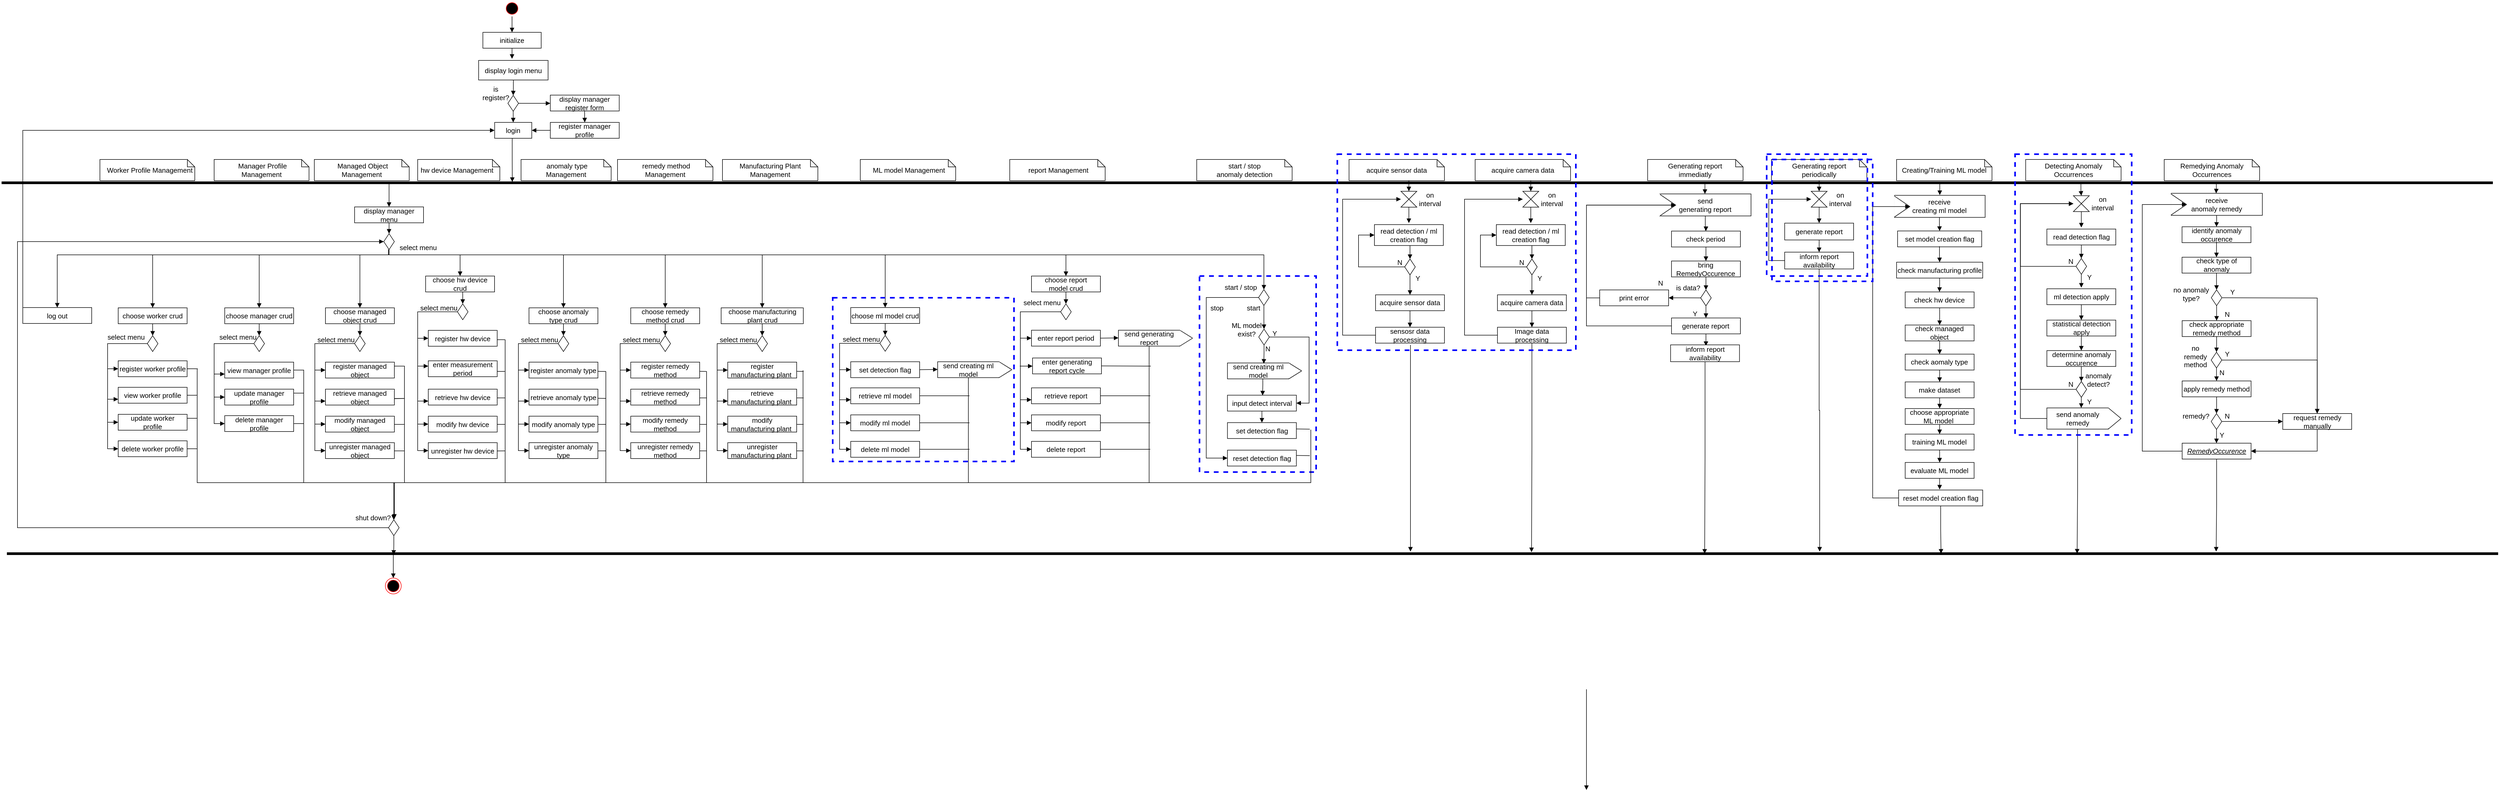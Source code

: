 <mxfile version="21.1.8" type="github">
  <diagram name="페이지-1" id="U76Mnitd2RxYOk3-WaWn">
    <mxGraphModel dx="4151" dy="3183" grid="1" gridSize="10" guides="1" tooltips="1" connect="1" arrows="1" fold="1" page="1" pageScale="1" pageWidth="827" pageHeight="1169" math="0" shadow="0">
      <root>
        <mxCell id="0" />
        <mxCell id="1" parent="0" />
        <mxCell id="7kLUx44reUa1Pm1TkZs5-1" value="" style="line;strokeWidth=5;fillColor=none;align=left;verticalAlign=middle;spacingTop=-1;spacingLeft=3;spacingRight=3;rotatable=0;labelPosition=right;points=[];portConstraint=eastwest;strokeColor=inherit;fontSize=13;" vertex="1" parent="1">
          <mxGeometry x="-2340" y="-870" width="4700" height="8" as="geometry" />
        </mxCell>
        <mxCell id="7kLUx44reUa1Pm1TkZs5-2" value="" style="line;strokeWidth=5;fillColor=none;align=left;verticalAlign=middle;spacingTop=-1;spacingLeft=3;spacingRight=3;rotatable=0;labelPosition=right;points=[];portConstraint=eastwest;strokeColor=inherit;fontSize=13;" vertex="1" parent="1">
          <mxGeometry x="-2330" y="-170" width="4700" height="8" as="geometry" />
        </mxCell>
        <mxCell id="7kLUx44reUa1Pm1TkZs5-3" value="" style="ellipse;html=1;shape=startState;fillColor=#000000;strokeColor=#ff0000;fontSize=13;" vertex="1" parent="1">
          <mxGeometry x="-1392" y="-1210" width="30" height="30" as="geometry" />
        </mxCell>
        <mxCell id="7kLUx44reUa1Pm1TkZs5-4" value="" style="ellipse;html=1;shape=endState;fillColor=#000000;strokeColor=#ff0000;fontSize=13;" vertex="1" parent="1">
          <mxGeometry x="-1616" y="-120" width="30" height="30" as="geometry" />
        </mxCell>
        <mxCell id="7kLUx44reUa1Pm1TkZs5-5" value="initialize" style="html=1;whiteSpace=wrap;fontSize=13;" vertex="1" parent="1">
          <mxGeometry x="-1432" y="-1150" width="110" height="30" as="geometry" />
        </mxCell>
        <mxCell id="7kLUx44reUa1Pm1TkZs5-6" value="" style="html=1;verticalAlign=bottom;endArrow=block;edgeStyle=elbowEdgeStyle;elbow=vertical;curved=0;rounded=0;exitX=0.5;exitY=1;exitDx=0;exitDy=0;entryX=0.5;entryY=0;entryDx=0;entryDy=0;fontSize=13;" edge="1" parent="1" source="7kLUx44reUa1Pm1TkZs5-3" target="7kLUx44reUa1Pm1TkZs5-5">
          <mxGeometry x="-0.002" width="80" relative="1" as="geometry">
            <mxPoint x="-1367" y="-1110" as="sourcePoint" />
            <mxPoint x="-1367" y="-1080" as="targetPoint" />
            <mxPoint as="offset" />
          </mxGeometry>
        </mxCell>
        <mxCell id="7kLUx44reUa1Pm1TkZs5-7" value="" style="html=1;verticalAlign=bottom;endArrow=block;edgeStyle=elbowEdgeStyle;elbow=vertical;curved=0;rounded=0;fontSize=13;entryX=0.5;entryY=0;entryDx=0;entryDy=0;exitX=0.5;exitY=1;exitDx=0;exitDy=0;" edge="1" parent="1" source="7kLUx44reUa1Pm1TkZs5-39" target="7kLUx44reUa1Pm1TkZs5-44">
          <mxGeometry x="-0.002" width="80" relative="1" as="geometry">
            <mxPoint x="-1375" y="-1111" as="sourcePoint" />
            <mxPoint x="-1373.27" y="-761" as="targetPoint" />
            <mxPoint as="offset" />
          </mxGeometry>
        </mxCell>
        <mxCell id="7kLUx44reUa1Pm1TkZs5-8" value="&amp;nbsp;Managed Object Management" style="shape=note;whiteSpace=wrap;html=1;backgroundOutline=1;darkOpacity=0.05;align=center;size=14;fontSize=13;" vertex="1" parent="1">
          <mxGeometry x="-1750" y="-910" width="179" height="40" as="geometry" />
        </mxCell>
        <mxCell id="7kLUx44reUa1Pm1TkZs5-9" value="&amp;nbsp;Manager Profile &lt;br&gt;Management" style="shape=note;whiteSpace=wrap;html=1;backgroundOutline=1;darkOpacity=0.05;align=center;size=14;fontSize=13;" vertex="1" parent="1">
          <mxGeometry x="-1939" y="-910" width="179" height="40" as="geometry" />
        </mxCell>
        <mxCell id="7kLUx44reUa1Pm1TkZs5-10" value="&amp;nbsp;hw device Management" style="shape=note;whiteSpace=wrap;html=1;backgroundOutline=1;darkOpacity=0.05;align=left;size=14;fontSize=13;" vertex="1" parent="1">
          <mxGeometry x="-1555" y="-910" width="155" height="40" as="geometry" />
        </mxCell>
        <mxCell id="7kLUx44reUa1Pm1TkZs5-11" value="&amp;nbsp;anomaly type &lt;br&gt;Management" style="shape=note;whiteSpace=wrap;html=1;backgroundOutline=1;darkOpacity=0.05;align=center;size=14;fontSize=13;" vertex="1" parent="1">
          <mxGeometry x="-1360" y="-910" width="170" height="40" as="geometry" />
        </mxCell>
        <mxCell id="7kLUx44reUa1Pm1TkZs5-12" value="&amp;nbsp;remedy method &lt;br&gt;Management" style="shape=note;whiteSpace=wrap;html=1;backgroundOutline=1;darkOpacity=0.05;align=center;size=14;fontSize=13;" vertex="1" parent="1">
          <mxGeometry x="-1178" y="-910" width="180" height="40" as="geometry" />
        </mxCell>
        <mxCell id="7kLUx44reUa1Pm1TkZs5-13" value="" style="group;fontSize=13;" vertex="1" connectable="0" parent="1">
          <mxGeometry x="365.86" y="-843.07" width="188.35" height="60" as="geometry" />
        </mxCell>
        <mxCell id="7kLUx44reUa1Pm1TkZs5-14" value="check period" style="html=1;whiteSpace=wrap;fontSize=13;" vertex="1" parent="1">
          <mxGeometry x="810.44" y="-774.85" width="130" height="30" as="geometry" />
        </mxCell>
        <mxCell id="7kLUx44reUa1Pm1TkZs5-15" value="" style="rhombus;whiteSpace=wrap;html=1;fontSize=13;" vertex="1" parent="1">
          <mxGeometry x="865.44" y="-663.8" width="20" height="30" as="geometry" />
        </mxCell>
        <mxCell id="7kLUx44reUa1Pm1TkZs5-16" value="bring RemedyOccurence" style="html=1;whiteSpace=wrap;fontSize=13;" vertex="1" parent="1">
          <mxGeometry x="810.44" y="-718.35" width="130" height="30" as="geometry" />
        </mxCell>
        <mxCell id="7kLUx44reUa1Pm1TkZs5-17" value="generate report" style="html=1;whiteSpace=wrap;fontSize=13;" vertex="1" parent="1">
          <mxGeometry x="810.44" y="-610.85" width="130" height="30" as="geometry" />
        </mxCell>
        <mxCell id="7kLUx44reUa1Pm1TkZs5-18" value="" style="line;strokeWidth=2;direction=south;html=1;perimeter=backbonePerimeter;points=[];outlineConnect=0;strokeColor=#ffffff;fillColor=default;fontSize=13;" vertex="1" parent="1">
          <mxGeometry x="1826.001" y="-861.999" width="30.078" height="48.432" as="geometry" />
        </mxCell>
        <mxCell id="7kLUx44reUa1Pm1TkZs5-19" value="" style="group;fontSize=13;" vertex="1" connectable="0" parent="1">
          <mxGeometry x="786.998" y="-844.999" width="173.463" height="41.59" as="geometry" />
        </mxCell>
        <mxCell id="7kLUx44reUa1Pm1TkZs5-20" value="send &lt;br style=&quot;font-size: 13px;&quot;&gt;generating report" style="rounded=0;whiteSpace=wrap;html=1;fillColor=default;fontSize=13;" vertex="1" parent="7kLUx44reUa1Pm1TkZs5-19">
          <mxGeometry x="1.0" width="172.463" height="41.59" as="geometry" />
        </mxCell>
        <mxCell id="7kLUx44reUa1Pm1TkZs5-21" value="" style="triangle;whiteSpace=wrap;html=1;fillColor=default;fontSize=13;" vertex="1" parent="7kLUx44reUa1Pm1TkZs5-19">
          <mxGeometry x="1.363" y="0.692" width="30.079" height="40.893" as="geometry" />
        </mxCell>
        <mxCell id="7kLUx44reUa1Pm1TkZs5-22" value="" style="endArrow=none;html=1;rounded=0;entryX=0;entryY=0;entryDx=0;entryDy=0;strokeColor=#ffffff;strokeWidth=4;exitX=0;exitY=1;exitDx=0;exitDy=0;fontSize=13;" edge="1" parent="7kLUx44reUa1Pm1TkZs5-19">
          <mxGeometry width="50" height="50" relative="1" as="geometry">
            <mxPoint y="41.59" as="sourcePoint" />
            <mxPoint y="2.274e-13" as="targetPoint" />
          </mxGeometry>
        </mxCell>
        <mxCell id="7kLUx44reUa1Pm1TkZs5-23" value="" style="html=1;verticalAlign=bottom;endArrow=block;edgeStyle=elbowEdgeStyle;elbow=vertical;curved=0;rounded=0;entryX=0.5;entryY=0;entryDx=0;entryDy=0;exitX=0.5;exitY=1;exitDx=0;exitDy=0;fontSize=13;" edge="1" parent="1" source="7kLUx44reUa1Pm1TkZs5-20" target="7kLUx44reUa1Pm1TkZs5-14">
          <mxGeometry x="-0.002" width="80" relative="1" as="geometry">
            <mxPoint x="440" y="-610.85" as="sourcePoint" />
            <mxPoint x="620" y="-392.85" as="targetPoint" />
            <mxPoint as="offset" />
            <Array as="points">
              <mxPoint x="874" y="-776.85" />
            </Array>
          </mxGeometry>
        </mxCell>
        <mxCell id="7kLUx44reUa1Pm1TkZs5-24" value="" style="html=1;verticalAlign=bottom;endArrow=block;edgeStyle=elbowEdgeStyle;elbow=vertical;curved=0;rounded=0;entryX=0.5;entryY=0;entryDx=0;entryDy=0;exitX=0.5;exitY=1;exitDx=0;exitDy=0;fontSize=13;" edge="1" parent="1" source="7kLUx44reUa1Pm1TkZs5-14" target="7kLUx44reUa1Pm1TkZs5-16">
          <mxGeometry x="-0.002" width="80" relative="1" as="geometry">
            <mxPoint x="875" y="-736.85" as="sourcePoint" />
            <mxPoint x="885" y="-764.85" as="targetPoint" />
            <mxPoint as="offset" />
            <Array as="points" />
          </mxGeometry>
        </mxCell>
        <mxCell id="7kLUx44reUa1Pm1TkZs5-25" value="" style="html=1;verticalAlign=bottom;endArrow=block;edgeStyle=elbowEdgeStyle;elbow=vertical;curved=0;rounded=0;entryX=0.5;entryY=0;entryDx=0;entryDy=0;fontSize=13;" edge="1" parent="1" source="7kLUx44reUa1Pm1TkZs5-16" target="7kLUx44reUa1Pm1TkZs5-15">
          <mxGeometry x="-0.002" width="80" relative="1" as="geometry">
            <mxPoint x="875" y="-686.85" as="sourcePoint" />
            <mxPoint x="885" y="-707.85" as="targetPoint" />
            <mxPoint as="offset" />
            <Array as="points" />
          </mxGeometry>
        </mxCell>
        <mxCell id="7kLUx44reUa1Pm1TkZs5-26" value="" style="html=1;verticalAlign=bottom;endArrow=block;edgeStyle=elbowEdgeStyle;elbow=vertical;curved=0;rounded=0;entryX=0.5;entryY=0;entryDx=0;entryDy=0;exitX=0.5;exitY=1;exitDx=0;exitDy=0;fontSize=13;" edge="1" parent="1" source="7kLUx44reUa1Pm1TkZs5-15" target="7kLUx44reUa1Pm1TkZs5-17">
          <mxGeometry x="-0.002" width="80" relative="1" as="geometry">
            <mxPoint x="885" y="-677.85" as="sourcePoint" />
            <mxPoint x="885" y="-653.85" as="targetPoint" />
            <mxPoint as="offset" />
            <Array as="points" />
          </mxGeometry>
        </mxCell>
        <mxCell id="7kLUx44reUa1Pm1TkZs5-27" value="" style="html=1;verticalAlign=bottom;endArrow=block;edgeStyle=elbowEdgeStyle;elbow=vertical;curved=0;rounded=0;entryX=0.5;entryY=0;entryDx=0;entryDy=0;exitX=0.5;exitY=1;exitDx=0;exitDy=0;fontSize=13;" edge="1" parent="1" source="7kLUx44reUa1Pm1TkZs5-17">
          <mxGeometry x="-0.002" width="80" relative="1" as="geometry">
            <mxPoint x="885" y="-623.85" as="sourcePoint" />
            <mxPoint x="875.44" y="-558" as="targetPoint" />
            <mxPoint as="offset" />
            <Array as="points" />
          </mxGeometry>
        </mxCell>
        <mxCell id="7kLUx44reUa1Pm1TkZs5-28" value="" style="html=1;verticalAlign=bottom;endArrow=block;edgeStyle=elbowEdgeStyle;elbow=vertical;curved=0;rounded=0;exitX=0;exitY=0.5;exitDx=0;exitDy=0;entryX=1;entryY=0.5;entryDx=0;entryDy=0;fontSize=13;" edge="1" parent="1" source="7kLUx44reUa1Pm1TkZs5-15" target="7kLUx44reUa1Pm1TkZs5-29">
          <mxGeometry x="-0.002" width="80" relative="1" as="geometry">
            <mxPoint x="885" y="-623.85" as="sourcePoint" />
            <mxPoint x="710" y="-606.85" as="targetPoint" />
            <mxPoint as="offset" />
            <Array as="points">
              <mxPoint x="790" y="-648.85" />
            </Array>
          </mxGeometry>
        </mxCell>
        <mxCell id="7kLUx44reUa1Pm1TkZs5-29" value="print error" style="html=1;whiteSpace=wrap;fontSize=13;" vertex="1" parent="1">
          <mxGeometry x="675" y="-663.8" width="130" height="30" as="geometry" />
        </mxCell>
        <mxCell id="7kLUx44reUa1Pm1TkZs5-30" value="&amp;nbsp; &amp;nbsp;Worker Profile Management" style="shape=note;whiteSpace=wrap;html=1;backgroundOutline=1;darkOpacity=0.05;align=left;size=14;fontSize=13;" vertex="1" parent="1">
          <mxGeometry x="-2154.5" y="-910" width="179" height="40" as="geometry" />
        </mxCell>
        <mxCell id="7kLUx44reUa1Pm1TkZs5-31" value="" style="html=1;verticalAlign=bottom;endArrow=block;edgeStyle=elbowEdgeStyle;elbow=vertical;curved=0;rounded=0;fontSize=13;entryX=0.16;entryY=0.758;entryDx=0;entryDy=0;entryPerimeter=0;" edge="1" parent="1">
          <mxGeometry x="-0.002" width="80" relative="1" as="geometry">
            <mxPoint x="-1600" y="-200" as="sourcePoint" />
            <mxPoint x="-1600.4" y="-163.936" as="targetPoint" />
            <mxPoint as="offset" />
            <Array as="points" />
          </mxGeometry>
        </mxCell>
        <mxCell id="7kLUx44reUa1Pm1TkZs5-32" value="" style="html=1;verticalAlign=bottom;endArrow=block;edgeStyle=elbowEdgeStyle;elbow=vertical;curved=0;rounded=0;fontSize=13;" edge="1" parent="1">
          <mxGeometry x="-0.002" width="80" relative="1" as="geometry">
            <mxPoint x="650" y="90" as="sourcePoint" />
            <mxPoint x="650" y="280" as="targetPoint" />
            <mxPoint as="offset" />
            <Array as="points" />
          </mxGeometry>
        </mxCell>
        <mxCell id="7kLUx44reUa1Pm1TkZs5-33" value="" style="html=1;verticalAlign=bottom;endArrow=block;edgeStyle=elbowEdgeStyle;elbow=vertical;curved=0;rounded=0;exitX=0;exitY=0.5;exitDx=0;exitDy=0;entryX=1;entryY=0.5;entryDx=0;entryDy=0;fontSize=13;" edge="1" parent="1" source="7kLUx44reUa1Pm1TkZs5-29" target="7kLUx44reUa1Pm1TkZs5-21">
          <mxGeometry x="-0.002" width="80" relative="1" as="geometry">
            <mxPoint x="888" y="-515" as="sourcePoint" />
            <mxPoint x="770" y="-365" as="targetPoint" />
            <mxPoint as="offset" />
            <Array as="points">
              <mxPoint x="650" y="-655" />
              <mxPoint x="740" y="-824" />
            </Array>
          </mxGeometry>
        </mxCell>
        <mxCell id="7kLUx44reUa1Pm1TkZs5-34" value="is data?" style="text;html=1;strokeColor=none;fillColor=none;align=center;verticalAlign=middle;whiteSpace=wrap;rounded=0;fontSize=13;" vertex="1" parent="1">
          <mxGeometry x="800" y="-679.35" width="84.21" height="23.4" as="geometry" />
        </mxCell>
        <mxCell id="7kLUx44reUa1Pm1TkZs5-35" value="N" style="text;html=1;strokeColor=none;fillColor=none;align=center;verticalAlign=middle;whiteSpace=wrap;rounded=0;fontSize=13;" vertex="1" parent="1">
          <mxGeometry x="780" y="-691.95" width="20" height="30" as="geometry" />
        </mxCell>
        <mxCell id="7kLUx44reUa1Pm1TkZs5-36" value="Y" style="text;html=1;strokeColor=none;fillColor=none;align=center;verticalAlign=middle;whiteSpace=wrap;rounded=0;fontSize=13;" vertex="1" parent="1">
          <mxGeometry x="845.44" y="-633.8" width="20" height="30" as="geometry" />
        </mxCell>
        <mxCell id="7kLUx44reUa1Pm1TkZs5-37" value="" style="html=1;verticalAlign=bottom;endArrow=block;edgeStyle=elbowEdgeStyle;elbow=vertical;curved=0;rounded=0;exitX=0;exitY=0.5;exitDx=0;exitDy=0;entryX=1;entryY=0.5;entryDx=0;entryDy=0;fontSize=13;" edge="1" parent="1" source="7kLUx44reUa1Pm1TkZs5-17" target="7kLUx44reUa1Pm1TkZs5-21">
          <mxGeometry x="-0.002" width="80" relative="1" as="geometry">
            <mxPoint x="685" y="-639" as="sourcePoint" />
            <mxPoint x="828" y="-814" as="targetPoint" />
            <mxPoint as="offset" />
            <Array as="points">
              <mxPoint x="650" y="-685" />
              <mxPoint x="750" y="-814" />
            </Array>
          </mxGeometry>
        </mxCell>
        <mxCell id="7kLUx44reUa1Pm1TkZs5-38" value="" style="line;strokeWidth=2;direction=south;html=1;perimeter=backbonePerimeter;points=[];outlineConnect=0;strokeColor=#ffffff;fontSize=13;" vertex="1" parent="1">
          <mxGeometry x="-483.809" y="-836.839" width="30.078" height="48.432" as="geometry" />
        </mxCell>
        <mxCell id="7kLUx44reUa1Pm1TkZs5-39" value="display login menu" style="html=1;whiteSpace=wrap;fontSize=13;" vertex="1" parent="1">
          <mxGeometry x="-1440" y="-1097" width="131" height="37" as="geometry" />
        </mxCell>
        <mxCell id="7kLUx44reUa1Pm1TkZs5-40" value="login" style="html=1;whiteSpace=wrap;fontSize=13;" vertex="1" parent="1">
          <mxGeometry x="-1409.77" y="-980" width="70" height="30" as="geometry" />
        </mxCell>
        <mxCell id="7kLUx44reUa1Pm1TkZs5-41" value="" style="html=1;verticalAlign=bottom;endArrow=block;edgeStyle=elbowEdgeStyle;elbow=vertical;curved=0;rounded=0;entryX=0.5;entryY=0;entryDx=0;entryDy=0;exitX=0.5;exitY=1;exitDx=0;exitDy=0;fontSize=13;" edge="1" parent="1" source="7kLUx44reUa1Pm1TkZs5-44" target="7kLUx44reUa1Pm1TkZs5-40">
          <mxGeometry x="-0.002" width="80" relative="1" as="geometry">
            <mxPoint x="-1374.77" y="-1089" as="sourcePoint" />
            <mxPoint x="-1364.77" y="-1129" as="targetPoint" />
            <mxPoint as="offset" />
            <Array as="points" />
          </mxGeometry>
        </mxCell>
        <mxCell id="7kLUx44reUa1Pm1TkZs5-42" value="is register?" style="text;html=1;strokeColor=none;fillColor=none;align=center;verticalAlign=middle;whiteSpace=wrap;rounded=0;fontSize=13;" vertex="1" parent="1">
          <mxGeometry x="-1440" y="-1050" width="65" height="30" as="geometry" />
        </mxCell>
        <mxCell id="7kLUx44reUa1Pm1TkZs5-43" value="" style="html=1;verticalAlign=bottom;endArrow=block;edgeStyle=elbowEdgeStyle;elbow=vertical;curved=0;rounded=0;entryX=0;entryY=0.5;entryDx=0;entryDy=0;fontSize=13;exitX=1;exitY=0.5;exitDx=0;exitDy=0;" edge="1" parent="1" source="7kLUx44reUa1Pm1TkZs5-44" target="7kLUx44reUa1Pm1TkZs5-45">
          <mxGeometry x="-0.002" width="80" relative="1" as="geometry">
            <mxPoint x="-1369.77" y="-1064" as="sourcePoint" />
            <mxPoint x="-1249.77" y="-1065" as="targetPoint" />
            <mxPoint as="offset" />
            <Array as="points">
              <mxPoint x="-1341" y="-1016" />
            </Array>
          </mxGeometry>
        </mxCell>
        <mxCell id="7kLUx44reUa1Pm1TkZs5-44" value="" style="rhombus;whiteSpace=wrap;html=1;fontSize=13;" vertex="1" parent="1">
          <mxGeometry x="-1384.77" y="-1031" width="20" height="30" as="geometry" />
        </mxCell>
        <mxCell id="7kLUx44reUa1Pm1TkZs5-45" value="display manager register form" style="html=1;whiteSpace=wrap;fontSize=13;" vertex="1" parent="1">
          <mxGeometry x="-1304.77" y="-1031.5" width="130" height="30" as="geometry" />
        </mxCell>
        <mxCell id="7kLUx44reUa1Pm1TkZs5-46" value="register manager profile" style="html=1;whiteSpace=wrap;fontSize=13;" vertex="1" parent="1">
          <mxGeometry x="-1304.77" y="-980" width="130" height="30" as="geometry" />
        </mxCell>
        <mxCell id="7kLUx44reUa1Pm1TkZs5-47" value="" style="html=1;verticalAlign=bottom;endArrow=block;edgeStyle=elbowEdgeStyle;elbow=vertical;curved=0;rounded=0;exitX=0.487;exitY=0.949;exitDx=0;exitDy=0;entryX=0.5;entryY=0;entryDx=0;entryDy=0;exitPerimeter=0;fontSize=13;" edge="1" parent="1" target="7kLUx44reUa1Pm1TkZs5-46">
          <mxGeometry x="-0.002" width="80" relative="1" as="geometry">
            <mxPoint x="-1240.03" y="-1001.53" as="sourcePoint" />
            <mxPoint x="-1229.77" y="-1020" as="targetPoint" />
            <mxPoint as="offset" />
            <Array as="points" />
          </mxGeometry>
        </mxCell>
        <mxCell id="7kLUx44reUa1Pm1TkZs5-48" value="" style="html=1;verticalAlign=bottom;endArrow=block;edgeStyle=elbowEdgeStyle;elbow=vertical;curved=0;rounded=0;exitX=0;exitY=0.5;exitDx=0;exitDy=0;fontSize=13;" edge="1" parent="1" source="7kLUx44reUa1Pm1TkZs5-46">
          <mxGeometry x="-0.002" width="80" relative="1" as="geometry">
            <mxPoint x="-1364.77" y="-1089" as="sourcePoint" />
            <mxPoint x="-1339.77" y="-965" as="targetPoint" />
            <mxPoint as="offset" />
            <Array as="points" />
          </mxGeometry>
        </mxCell>
        <mxCell id="7kLUx44reUa1Pm1TkZs5-49" value="" style="html=1;verticalAlign=bottom;endArrow=block;edgeStyle=elbowEdgeStyle;elbow=vertical;curved=0;rounded=0;fontSize=13;exitX=0.473;exitY=1.011;exitDx=0;exitDy=0;entryX=0.205;entryY=0.298;entryDx=0;entryDy=0;entryPerimeter=0;exitPerimeter=0;" edge="1" parent="1" source="7kLUx44reUa1Pm1TkZs5-40" target="7kLUx44reUa1Pm1TkZs5-1">
          <mxGeometry x="-0.002" width="80" relative="1" as="geometry">
            <mxPoint x="-550" y="-970" as="sourcePoint" />
            <mxPoint x="-554" y="-870" as="targetPoint" />
            <mxPoint as="offset" />
            <Array as="points" />
          </mxGeometry>
        </mxCell>
        <mxCell id="7kLUx44reUa1Pm1TkZs5-50" value="display manager menu" style="html=1;whiteSpace=wrap;fontSize=13;" vertex="1" parent="1">
          <mxGeometry x="-1674" y="-820.46" width="130" height="30" as="geometry" />
        </mxCell>
        <mxCell id="7kLUx44reUa1Pm1TkZs5-51" value="" style="rhombus;whiteSpace=wrap;html=1;fontSize=13;" vertex="1" parent="1">
          <mxGeometry x="-1619" y="-770" width="20" height="30" as="geometry" />
        </mxCell>
        <mxCell id="7kLUx44reUa1Pm1TkZs5-52" value="" style="html=1;verticalAlign=bottom;endArrow=block;edgeStyle=elbowEdgeStyle;elbow=vertical;curved=0;rounded=0;entryX=0.5;entryY=0;entryDx=0;entryDy=0;fontSize=13;" edge="1" parent="1" target="7kLUx44reUa1Pm1TkZs5-51">
          <mxGeometry x="-0.002" width="80" relative="1" as="geometry">
            <mxPoint x="-1609" y="-790" as="sourcePoint" />
            <mxPoint x="-1499" y="-879" as="targetPoint" />
            <mxPoint as="offset" />
            <Array as="points" />
          </mxGeometry>
        </mxCell>
        <mxCell id="7kLUx44reUa1Pm1TkZs5-53" value="" style="html=1;verticalAlign=bottom;endArrow=block;edgeStyle=elbowEdgeStyle;elbow=vertical;curved=0;rounded=0;exitX=0.5;exitY=1;exitDx=0;exitDy=0;entryX=0.5;entryY=0;entryDx=0;entryDy=0;fontSize=13;" edge="1" parent="1" source="7kLUx44reUa1Pm1TkZs5-51" target="7kLUx44reUa1Pm1TkZs5-114">
          <mxGeometry x="-0.002" width="80" relative="1" as="geometry">
            <mxPoint x="-1694" y="-844" as="sourcePoint" />
            <mxPoint x="-1599" y="-810" as="targetPoint" />
            <mxPoint as="offset" />
            <Array as="points">
              <mxPoint x="-1789" y="-730" />
            </Array>
          </mxGeometry>
        </mxCell>
        <mxCell id="7kLUx44reUa1Pm1TkZs5-54" value="select menu" style="text;html=1;strokeColor=none;fillColor=none;align=center;verticalAlign=middle;whiteSpace=wrap;rounded=0;fontSize=13;" vertex="1" parent="1">
          <mxGeometry x="-1599" y="-748.95" width="90" height="10.5" as="geometry" />
        </mxCell>
        <mxCell id="7kLUx44reUa1Pm1TkZs5-55" value="select menu" style="text;html=1;strokeColor=none;fillColor=none;align=center;verticalAlign=middle;whiteSpace=wrap;rounded=0;fontSize=13;" vertex="1" parent="1">
          <mxGeometry x="-1370" y="-580.5" width="90" height="20.5" as="geometry" />
        </mxCell>
        <mxCell id="7kLUx44reUa1Pm1TkZs5-56" value="" style="group;fontSize=13;" vertex="1" connectable="0" parent="1">
          <mxGeometry x="-1178" y="-630" width="155" height="284.5" as="geometry" />
        </mxCell>
        <mxCell id="7kLUx44reUa1Pm1TkZs5-57" value="choose remedy &lt;br style=&quot;font-size: 13px;&quot;&gt;method crud" style="html=1;whiteSpace=wrap;fontSize=13;" vertex="1" parent="7kLUx44reUa1Pm1TkZs5-56">
          <mxGeometry x="25" width="130" height="30" as="geometry" />
        </mxCell>
        <mxCell id="7kLUx44reUa1Pm1TkZs5-58" value="retrieve remedy method" style="html=1;whiteSpace=wrap;fontSize=13;" vertex="1" parent="7kLUx44reUa1Pm1TkZs5-56">
          <mxGeometry x="25" y="153.5" width="130" height="30" as="geometry" />
        </mxCell>
        <mxCell id="7kLUx44reUa1Pm1TkZs5-59" value="modify remedy method" style="html=1;whiteSpace=wrap;fontSize=13;" vertex="1" parent="7kLUx44reUa1Pm1TkZs5-56">
          <mxGeometry x="25" y="204.5" width="130" height="30" as="geometry" />
        </mxCell>
        <mxCell id="7kLUx44reUa1Pm1TkZs5-60" value="unregister remedy method" style="html=1;whiteSpace=wrap;fontSize=13;" vertex="1" parent="7kLUx44reUa1Pm1TkZs5-56">
          <mxGeometry x="25" y="254.5" width="130" height="30" as="geometry" />
        </mxCell>
        <mxCell id="7kLUx44reUa1Pm1TkZs5-61" value="" style="rhombus;whiteSpace=wrap;html=1;fontSize=13;" vertex="1" parent="7kLUx44reUa1Pm1TkZs5-56">
          <mxGeometry x="80" y="52.5" width="20" height="30" as="geometry" />
        </mxCell>
        <mxCell id="7kLUx44reUa1Pm1TkZs5-62" value="" style="html=1;verticalAlign=bottom;endArrow=block;edgeStyle=elbowEdgeStyle;elbow=vertical;curved=0;rounded=0;entryX=0.5;entryY=0;entryDx=0;entryDy=0;exitX=0.5;exitY=1;exitDx=0;exitDy=0;fontSize=13;" edge="1" parent="7kLUx44reUa1Pm1TkZs5-56" target="7kLUx44reUa1Pm1TkZs5-61">
          <mxGeometry x="-0.002" width="80" relative="1" as="geometry">
            <mxPoint x="90" y="30" as="sourcePoint" />
            <mxPoint x="465" y="-48" as="targetPoint" />
            <mxPoint as="offset" />
            <Array as="points" />
          </mxGeometry>
        </mxCell>
        <mxCell id="7kLUx44reUa1Pm1TkZs5-63" value="" style="html=1;verticalAlign=bottom;endArrow=block;edgeStyle=elbowEdgeStyle;elbow=vertical;curved=0;rounded=0;entryX=0;entryY=0.75;entryDx=0;entryDy=0;exitX=0;exitY=0.5;exitDx=0;exitDy=0;fontSize=13;" edge="1" parent="7kLUx44reUa1Pm1TkZs5-56" source="7kLUx44reUa1Pm1TkZs5-61" target="7kLUx44reUa1Pm1TkZs5-58">
          <mxGeometry x="-0.002" width="80" relative="1" as="geometry">
            <mxPoint x="100" y="40" as="sourcePoint" />
            <mxPoint x="100" y="63" as="targetPoint" />
            <mxPoint as="offset" />
            <Array as="points">
              <mxPoint x="5" y="92" />
              <mxPoint x="55" y="68" />
            </Array>
          </mxGeometry>
        </mxCell>
        <mxCell id="7kLUx44reUa1Pm1TkZs5-64" value="" style="html=1;verticalAlign=bottom;endArrow=block;edgeStyle=elbowEdgeStyle;elbow=vertical;curved=0;rounded=0;entryX=0;entryY=0.5;entryDx=0;entryDy=0;exitX=0;exitY=0.5;exitDx=0;exitDy=0;fontSize=13;" edge="1" parent="7kLUx44reUa1Pm1TkZs5-56" source="7kLUx44reUa1Pm1TkZs5-61" target="7kLUx44reUa1Pm1TkZs5-59">
          <mxGeometry x="-0.002" width="80" relative="1" as="geometry">
            <mxPoint x="90" y="78" as="sourcePoint" />
            <mxPoint x="35" y="135" as="targetPoint" />
            <mxPoint as="offset" />
            <Array as="points">
              <mxPoint x="5" y="120" />
              <mxPoint x="65" y="78" />
            </Array>
          </mxGeometry>
        </mxCell>
        <mxCell id="7kLUx44reUa1Pm1TkZs5-65" value="" style="html=1;verticalAlign=bottom;endArrow=block;edgeStyle=elbowEdgeStyle;elbow=vertical;curved=0;rounded=0;entryX=0;entryY=0.5;entryDx=0;entryDy=0;exitX=0;exitY=0.5;exitDx=0;exitDy=0;fontSize=13;" edge="1" parent="7kLUx44reUa1Pm1TkZs5-56" source="7kLUx44reUa1Pm1TkZs5-61" target="7kLUx44reUa1Pm1TkZs5-60">
          <mxGeometry x="-0.002" width="80" relative="1" as="geometry">
            <mxPoint x="90" y="78" as="sourcePoint" />
            <mxPoint x="35" y="179" as="targetPoint" />
            <mxPoint as="offset" />
            <Array as="points">
              <mxPoint x="5" y="150" />
              <mxPoint x="55" y="68" />
              <mxPoint x="75" y="88" />
            </Array>
          </mxGeometry>
        </mxCell>
        <mxCell id="7kLUx44reUa1Pm1TkZs5-66" value="select menu" style="text;html=1;strokeColor=none;fillColor=none;align=center;verticalAlign=middle;whiteSpace=wrap;rounded=0;fontSize=13;" vertex="1" parent="7kLUx44reUa1Pm1TkZs5-56">
          <mxGeometry y="49.5" width="90" height="20.5" as="geometry" />
        </mxCell>
        <mxCell id="7kLUx44reUa1Pm1TkZs5-67" value="register remedy method" style="html=1;whiteSpace=wrap;fontSize=13;" vertex="1" parent="7kLUx44reUa1Pm1TkZs5-56">
          <mxGeometry x="25" y="102.5" width="130" height="30" as="geometry" />
        </mxCell>
        <mxCell id="7kLUx44reUa1Pm1TkZs5-68" value="" style="html=1;verticalAlign=bottom;endArrow=block;edgeStyle=elbowEdgeStyle;elbow=vertical;curved=0;rounded=0;entryX=0;entryY=0.5;entryDx=0;entryDy=0;exitX=0;exitY=0.5;exitDx=0;exitDy=0;fontSize=13;" edge="1" parent="7kLUx44reUa1Pm1TkZs5-56" source="7kLUx44reUa1Pm1TkZs5-61" target="7kLUx44reUa1Pm1TkZs5-67">
          <mxGeometry x="-0.002" width="80" relative="1" as="geometry">
            <mxPoint x="90" y="78" as="sourcePoint" />
            <mxPoint x="35" y="186" as="targetPoint" />
            <mxPoint as="offset" />
            <Array as="points">
              <mxPoint x="5" y="90" />
              <mxPoint x="50" y="68" />
              <mxPoint x="65" y="78" />
            </Array>
          </mxGeometry>
        </mxCell>
        <mxCell id="7kLUx44reUa1Pm1TkZs5-69" value="" style="group;fontSize=13;" vertex="1" connectable="0" parent="1">
          <mxGeometry x="-1365" y="-630" width="150" height="284.5" as="geometry" />
        </mxCell>
        <mxCell id="7kLUx44reUa1Pm1TkZs5-70" value="choose anomaly &lt;br style=&quot;font-size: 13px;&quot;&gt;type crud" style="html=1;whiteSpace=wrap;fontSize=13;" vertex="1" parent="7kLUx44reUa1Pm1TkZs5-69">
          <mxGeometry x="20" width="130" height="30" as="geometry" />
        </mxCell>
        <mxCell id="7kLUx44reUa1Pm1TkZs5-71" value="retrieve anomaly type" style="html=1;whiteSpace=wrap;fontSize=13;" vertex="1" parent="7kLUx44reUa1Pm1TkZs5-69">
          <mxGeometry x="20" y="153.5" width="130" height="30" as="geometry" />
        </mxCell>
        <mxCell id="7kLUx44reUa1Pm1TkZs5-72" value="modify anomaly type" style="html=1;whiteSpace=wrap;fontSize=13;" vertex="1" parent="7kLUx44reUa1Pm1TkZs5-69">
          <mxGeometry x="20" y="204.5" width="130" height="30" as="geometry" />
        </mxCell>
        <mxCell id="7kLUx44reUa1Pm1TkZs5-73" value="unregister anomaly type" style="html=1;whiteSpace=wrap;fontSize=13;" vertex="1" parent="7kLUx44reUa1Pm1TkZs5-69">
          <mxGeometry x="20" y="254.5" width="130" height="30" as="geometry" />
        </mxCell>
        <mxCell id="7kLUx44reUa1Pm1TkZs5-74" value="" style="rhombus;whiteSpace=wrap;html=1;fontSize=13;" vertex="1" parent="7kLUx44reUa1Pm1TkZs5-69">
          <mxGeometry x="75" y="52.5" width="20" height="30" as="geometry" />
        </mxCell>
        <mxCell id="7kLUx44reUa1Pm1TkZs5-75" value="" style="html=1;verticalAlign=bottom;endArrow=block;edgeStyle=elbowEdgeStyle;elbow=vertical;curved=0;rounded=0;entryX=0.5;entryY=0;entryDx=0;entryDy=0;exitX=0.5;exitY=1;exitDx=0;exitDy=0;fontSize=13;" edge="1" parent="7kLUx44reUa1Pm1TkZs5-69" target="7kLUx44reUa1Pm1TkZs5-74">
          <mxGeometry x="-0.002" width="80" relative="1" as="geometry">
            <mxPoint x="85" y="30" as="sourcePoint" />
            <mxPoint x="460" y="-48" as="targetPoint" />
            <mxPoint as="offset" />
            <Array as="points" />
          </mxGeometry>
        </mxCell>
        <mxCell id="7kLUx44reUa1Pm1TkZs5-76" value="" style="html=1;verticalAlign=bottom;endArrow=block;edgeStyle=elbowEdgeStyle;elbow=vertical;curved=0;rounded=0;entryX=0;entryY=0.75;entryDx=0;entryDy=0;exitX=0;exitY=0.5;exitDx=0;exitDy=0;fontSize=13;" edge="1" parent="7kLUx44reUa1Pm1TkZs5-69" source="7kLUx44reUa1Pm1TkZs5-74" target="7kLUx44reUa1Pm1TkZs5-71">
          <mxGeometry x="-0.002" width="80" relative="1" as="geometry">
            <mxPoint x="95" y="40" as="sourcePoint" />
            <mxPoint x="95" y="63" as="targetPoint" />
            <mxPoint as="offset" />
            <Array as="points">
              <mxPoint y="92" />
              <mxPoint x="50" y="68" />
            </Array>
          </mxGeometry>
        </mxCell>
        <mxCell id="7kLUx44reUa1Pm1TkZs5-77" value="" style="html=1;verticalAlign=bottom;endArrow=block;edgeStyle=elbowEdgeStyle;elbow=vertical;curved=0;rounded=0;entryX=0;entryY=0.5;entryDx=0;entryDy=0;exitX=0;exitY=0.5;exitDx=0;exitDy=0;fontSize=13;" edge="1" parent="7kLUx44reUa1Pm1TkZs5-69" source="7kLUx44reUa1Pm1TkZs5-74" target="7kLUx44reUa1Pm1TkZs5-72">
          <mxGeometry x="-0.002" width="80" relative="1" as="geometry">
            <mxPoint x="85" y="78" as="sourcePoint" />
            <mxPoint x="30" y="135" as="targetPoint" />
            <mxPoint as="offset" />
            <Array as="points">
              <mxPoint y="120" />
              <mxPoint x="60" y="78" />
            </Array>
          </mxGeometry>
        </mxCell>
        <mxCell id="7kLUx44reUa1Pm1TkZs5-78" value="" style="html=1;verticalAlign=bottom;endArrow=block;edgeStyle=elbowEdgeStyle;elbow=vertical;curved=0;rounded=0;entryX=0;entryY=0.5;entryDx=0;entryDy=0;exitX=0;exitY=0.5;exitDx=0;exitDy=0;fontSize=13;" edge="1" parent="7kLUx44reUa1Pm1TkZs5-69" source="7kLUx44reUa1Pm1TkZs5-74" target="7kLUx44reUa1Pm1TkZs5-73">
          <mxGeometry x="-0.002" width="80" relative="1" as="geometry">
            <mxPoint x="85" y="78" as="sourcePoint" />
            <mxPoint x="30" y="179" as="targetPoint" />
            <mxPoint as="offset" />
            <Array as="points">
              <mxPoint y="150" />
              <mxPoint x="50" y="68" />
              <mxPoint x="70" y="88" />
            </Array>
          </mxGeometry>
        </mxCell>
        <mxCell id="7kLUx44reUa1Pm1TkZs5-79" value="register anomaly type" style="html=1;whiteSpace=wrap;fontSize=13;" vertex="1" parent="7kLUx44reUa1Pm1TkZs5-69">
          <mxGeometry x="20" y="102.5" width="130" height="30" as="geometry" />
        </mxCell>
        <mxCell id="7kLUx44reUa1Pm1TkZs5-80" value="" style="html=1;verticalAlign=bottom;endArrow=block;edgeStyle=elbowEdgeStyle;elbow=vertical;curved=0;rounded=0;entryX=0;entryY=0.5;entryDx=0;entryDy=0;exitX=0;exitY=0.5;exitDx=0;exitDy=0;fontSize=13;" edge="1" parent="7kLUx44reUa1Pm1TkZs5-69" source="7kLUx44reUa1Pm1TkZs5-74" target="7kLUx44reUa1Pm1TkZs5-79">
          <mxGeometry x="-0.002" width="80" relative="1" as="geometry">
            <mxPoint x="85" y="78" as="sourcePoint" />
            <mxPoint x="30" y="186" as="targetPoint" />
            <mxPoint as="offset" />
            <Array as="points">
              <mxPoint y="90" />
              <mxPoint x="45" y="68" />
              <mxPoint x="60" y="78" />
            </Array>
          </mxGeometry>
        </mxCell>
        <mxCell id="7kLUx44reUa1Pm1TkZs5-81" value="" style="group;fontSize=13;" vertex="1" connectable="0" parent="1">
          <mxGeometry x="-1560" y="-690" width="155" height="284.5" as="geometry" />
        </mxCell>
        <mxCell id="7kLUx44reUa1Pm1TkZs5-82" value="choose hw device &lt;br style=&quot;font-size: 13px;&quot;&gt;crud" style="html=1;whiteSpace=wrap;fontSize=13;" vertex="1" parent="7kLUx44reUa1Pm1TkZs5-81">
          <mxGeometry x="20" width="130" height="30" as="geometry" />
        </mxCell>
        <mxCell id="7kLUx44reUa1Pm1TkZs5-83" value="retrieve hw device" style="html=1;whiteSpace=wrap;fontSize=13;" vertex="1" parent="7kLUx44reUa1Pm1TkZs5-81">
          <mxGeometry x="25" y="213.5" width="130" height="30" as="geometry" />
        </mxCell>
        <mxCell id="7kLUx44reUa1Pm1TkZs5-84" value="modify hw device" style="html=1;whiteSpace=wrap;fontSize=13;" vertex="1" parent="7kLUx44reUa1Pm1TkZs5-81">
          <mxGeometry x="25" y="264.5" width="130" height="30" as="geometry" />
        </mxCell>
        <mxCell id="7kLUx44reUa1Pm1TkZs5-85" value="unregister hw device" style="html=1;whiteSpace=wrap;fontSize=13;" vertex="1" parent="7kLUx44reUa1Pm1TkZs5-81">
          <mxGeometry x="25" y="314.5" width="130" height="30" as="geometry" />
        </mxCell>
        <mxCell id="7kLUx44reUa1Pm1TkZs5-86" value="" style="rhombus;whiteSpace=wrap;html=1;fontSize=13;" vertex="1" parent="7kLUx44reUa1Pm1TkZs5-81">
          <mxGeometry x="80" y="52.5" width="20" height="30" as="geometry" />
        </mxCell>
        <mxCell id="7kLUx44reUa1Pm1TkZs5-87" value="" style="html=1;verticalAlign=bottom;endArrow=block;edgeStyle=elbowEdgeStyle;elbow=vertical;curved=0;rounded=0;entryX=0.5;entryY=0;entryDx=0;entryDy=0;exitX=0.5;exitY=1;exitDx=0;exitDy=0;fontSize=13;" edge="1" parent="7kLUx44reUa1Pm1TkZs5-81" target="7kLUx44reUa1Pm1TkZs5-86">
          <mxGeometry x="-0.002" width="80" relative="1" as="geometry">
            <mxPoint x="90" y="30" as="sourcePoint" />
            <mxPoint x="465" y="-48" as="targetPoint" />
            <mxPoint as="offset" />
            <Array as="points" />
          </mxGeometry>
        </mxCell>
        <mxCell id="7kLUx44reUa1Pm1TkZs5-88" value="" style="html=1;verticalAlign=bottom;endArrow=block;edgeStyle=elbowEdgeStyle;elbow=vertical;curved=0;rounded=0;entryX=0;entryY=0.75;entryDx=0;entryDy=0;exitX=0;exitY=0.5;exitDx=0;exitDy=0;fontSize=13;" edge="1" parent="7kLUx44reUa1Pm1TkZs5-81" source="7kLUx44reUa1Pm1TkZs5-86" target="7kLUx44reUa1Pm1TkZs5-83">
          <mxGeometry x="-0.002" width="80" relative="1" as="geometry">
            <mxPoint x="100" y="40" as="sourcePoint" />
            <mxPoint x="100" y="63" as="targetPoint" />
            <mxPoint as="offset" />
            <Array as="points">
              <mxPoint x="5" y="92" />
              <mxPoint x="55" y="68" />
            </Array>
          </mxGeometry>
        </mxCell>
        <mxCell id="7kLUx44reUa1Pm1TkZs5-89" value="" style="html=1;verticalAlign=bottom;endArrow=block;edgeStyle=elbowEdgeStyle;elbow=vertical;curved=0;rounded=0;entryX=0;entryY=0.5;entryDx=0;entryDy=0;exitX=0;exitY=0.5;exitDx=0;exitDy=0;fontSize=13;" edge="1" parent="7kLUx44reUa1Pm1TkZs5-81" source="7kLUx44reUa1Pm1TkZs5-86" target="7kLUx44reUa1Pm1TkZs5-84">
          <mxGeometry x="-0.002" width="80" relative="1" as="geometry">
            <mxPoint x="90" y="78" as="sourcePoint" />
            <mxPoint x="35" y="135" as="targetPoint" />
            <mxPoint as="offset" />
            <Array as="points">
              <mxPoint x="5" y="120" />
              <mxPoint x="65" y="78" />
            </Array>
          </mxGeometry>
        </mxCell>
        <mxCell id="7kLUx44reUa1Pm1TkZs5-90" value="" style="html=1;verticalAlign=bottom;endArrow=block;edgeStyle=elbowEdgeStyle;elbow=vertical;curved=0;rounded=0;entryX=0;entryY=0.5;entryDx=0;entryDy=0;exitX=0;exitY=0.5;exitDx=0;exitDy=0;fontSize=13;" edge="1" parent="7kLUx44reUa1Pm1TkZs5-81" source="7kLUx44reUa1Pm1TkZs5-86" target="7kLUx44reUa1Pm1TkZs5-85">
          <mxGeometry x="-0.002" width="80" relative="1" as="geometry">
            <mxPoint x="90" y="78" as="sourcePoint" />
            <mxPoint x="35" y="179" as="targetPoint" />
            <mxPoint as="offset" />
            <Array as="points">
              <mxPoint x="5" y="150" />
              <mxPoint x="55" y="68" />
              <mxPoint x="75" y="88" />
            </Array>
          </mxGeometry>
        </mxCell>
        <mxCell id="7kLUx44reUa1Pm1TkZs5-91" value="select menu" style="text;html=1;strokeColor=none;fillColor=none;align=center;verticalAlign=middle;whiteSpace=wrap;rounded=0;fontSize=13;" vertex="1" parent="7kLUx44reUa1Pm1TkZs5-81">
          <mxGeometry y="50" width="90" height="20.5" as="geometry" />
        </mxCell>
        <mxCell id="7kLUx44reUa1Pm1TkZs5-92" value="register hw device" style="html=1;whiteSpace=wrap;fontSize=13;" vertex="1" parent="7kLUx44reUa1Pm1TkZs5-81">
          <mxGeometry x="25" y="102.5" width="130" height="30" as="geometry" />
        </mxCell>
        <mxCell id="7kLUx44reUa1Pm1TkZs5-93" value="" style="html=1;verticalAlign=bottom;endArrow=block;edgeStyle=elbowEdgeStyle;elbow=vertical;curved=0;rounded=0;entryX=0;entryY=0.5;entryDx=0;entryDy=0;exitX=0;exitY=0.5;exitDx=0;exitDy=0;fontSize=13;" edge="1" parent="7kLUx44reUa1Pm1TkZs5-81" source="7kLUx44reUa1Pm1TkZs5-86" target="7kLUx44reUa1Pm1TkZs5-92">
          <mxGeometry x="-0.002" width="80" relative="1" as="geometry">
            <mxPoint x="90" y="78" as="sourcePoint" />
            <mxPoint x="35" y="186" as="targetPoint" />
            <mxPoint as="offset" />
            <Array as="points">
              <mxPoint x="5" y="90" />
              <mxPoint x="50" y="68" />
              <mxPoint x="65" y="78" />
            </Array>
          </mxGeometry>
        </mxCell>
        <mxCell id="7kLUx44reUa1Pm1TkZs5-94" value="enter measurement period" style="html=1;whiteSpace=wrap;fontSize=13;" vertex="1" parent="7kLUx44reUa1Pm1TkZs5-81">
          <mxGeometry x="25" y="160" width="130" height="30" as="geometry" />
        </mxCell>
        <mxCell id="7kLUx44reUa1Pm1TkZs5-95" value="" style="html=1;verticalAlign=bottom;endArrow=block;edgeStyle=elbowEdgeStyle;elbow=vertical;curved=0;rounded=0;fontSize=13;entryX=0.038;entryY=0.333;entryDx=0;entryDy=0;entryPerimeter=0;" edge="1" parent="7kLUx44reUa1Pm1TkZs5-81">
          <mxGeometry x="-0.002" width="80" relative="1" as="geometry">
            <mxPoint x="5" y="170" as="sourcePoint" />
            <mxPoint x="24.94" y="169.99" as="targetPoint" />
            <mxPoint as="offset" />
            <Array as="points">
              <mxPoint x="15" y="170" />
              <mxPoint x="5" y="170" />
              <mxPoint x="-5" y="110" />
              <mxPoint x="10" y="100" />
              <mxPoint x="55" y="78" />
              <mxPoint x="70" y="88" />
            </Array>
          </mxGeometry>
        </mxCell>
        <mxCell id="7kLUx44reUa1Pm1TkZs5-96" value="" style="group;fontSize=13;" vertex="1" connectable="0" parent="1">
          <mxGeometry x="-1754" y="-630" width="155" height="284.5" as="geometry" />
        </mxCell>
        <mxCell id="7kLUx44reUa1Pm1TkZs5-97" value="choose managed &lt;br style=&quot;font-size: 13px;&quot;&gt;object crud" style="html=1;whiteSpace=wrap;fontSize=13;" vertex="1" parent="7kLUx44reUa1Pm1TkZs5-96">
          <mxGeometry x="25" width="130" height="30" as="geometry" />
        </mxCell>
        <mxCell id="7kLUx44reUa1Pm1TkZs5-98" value="retrieve managed object" style="html=1;whiteSpace=wrap;fontSize=13;" vertex="1" parent="7kLUx44reUa1Pm1TkZs5-96">
          <mxGeometry x="25" y="153.5" width="130" height="30" as="geometry" />
        </mxCell>
        <mxCell id="7kLUx44reUa1Pm1TkZs5-99" value="modify managed object" style="html=1;whiteSpace=wrap;fontSize=13;" vertex="1" parent="7kLUx44reUa1Pm1TkZs5-96">
          <mxGeometry x="25" y="204.5" width="130" height="30" as="geometry" />
        </mxCell>
        <mxCell id="7kLUx44reUa1Pm1TkZs5-100" value="unregister managed object" style="html=1;whiteSpace=wrap;fontSize=13;" vertex="1" parent="7kLUx44reUa1Pm1TkZs5-96">
          <mxGeometry x="25" y="254.5" width="130" height="30" as="geometry" />
        </mxCell>
        <mxCell id="7kLUx44reUa1Pm1TkZs5-101" value="" style="rhombus;whiteSpace=wrap;html=1;fontSize=13;" vertex="1" parent="7kLUx44reUa1Pm1TkZs5-96">
          <mxGeometry x="80" y="52.5" width="20" height="30" as="geometry" />
        </mxCell>
        <mxCell id="7kLUx44reUa1Pm1TkZs5-102" value="" style="html=1;verticalAlign=bottom;endArrow=block;edgeStyle=elbowEdgeStyle;elbow=vertical;curved=0;rounded=0;entryX=0.5;entryY=0;entryDx=0;entryDy=0;exitX=0.5;exitY=1;exitDx=0;exitDy=0;fontSize=13;" edge="1" parent="7kLUx44reUa1Pm1TkZs5-96" target="7kLUx44reUa1Pm1TkZs5-101">
          <mxGeometry x="-0.002" width="80" relative="1" as="geometry">
            <mxPoint x="90" y="30" as="sourcePoint" />
            <mxPoint x="465" y="-48" as="targetPoint" />
            <mxPoint as="offset" />
            <Array as="points" />
          </mxGeometry>
        </mxCell>
        <mxCell id="7kLUx44reUa1Pm1TkZs5-103" value="" style="html=1;verticalAlign=bottom;endArrow=block;edgeStyle=elbowEdgeStyle;elbow=vertical;curved=0;rounded=0;entryX=0;entryY=0.75;entryDx=0;entryDy=0;exitX=0;exitY=0.5;exitDx=0;exitDy=0;fontSize=13;" edge="1" parent="7kLUx44reUa1Pm1TkZs5-96" source="7kLUx44reUa1Pm1TkZs5-101" target="7kLUx44reUa1Pm1TkZs5-98">
          <mxGeometry x="-0.002" width="80" relative="1" as="geometry">
            <mxPoint x="100" y="40" as="sourcePoint" />
            <mxPoint x="100" y="63" as="targetPoint" />
            <mxPoint as="offset" />
            <Array as="points">
              <mxPoint x="5" y="92" />
              <mxPoint x="55" y="68" />
            </Array>
          </mxGeometry>
        </mxCell>
        <mxCell id="7kLUx44reUa1Pm1TkZs5-104" value="" style="html=1;verticalAlign=bottom;endArrow=block;edgeStyle=elbowEdgeStyle;elbow=vertical;curved=0;rounded=0;entryX=0;entryY=0.5;entryDx=0;entryDy=0;exitX=0;exitY=0.5;exitDx=0;exitDy=0;fontSize=13;" edge="1" parent="7kLUx44reUa1Pm1TkZs5-96" source="7kLUx44reUa1Pm1TkZs5-101" target="7kLUx44reUa1Pm1TkZs5-99">
          <mxGeometry x="-0.002" width="80" relative="1" as="geometry">
            <mxPoint x="90" y="78" as="sourcePoint" />
            <mxPoint x="35" y="135" as="targetPoint" />
            <mxPoint as="offset" />
            <Array as="points">
              <mxPoint x="5" y="120" />
              <mxPoint x="65" y="78" />
            </Array>
          </mxGeometry>
        </mxCell>
        <mxCell id="7kLUx44reUa1Pm1TkZs5-105" value="" style="html=1;verticalAlign=bottom;endArrow=block;edgeStyle=elbowEdgeStyle;elbow=vertical;curved=0;rounded=0;entryX=0;entryY=0.5;entryDx=0;entryDy=0;exitX=0;exitY=0.5;exitDx=0;exitDy=0;fontSize=13;" edge="1" parent="7kLUx44reUa1Pm1TkZs5-96" source="7kLUx44reUa1Pm1TkZs5-101" target="7kLUx44reUa1Pm1TkZs5-100">
          <mxGeometry x="-0.002" width="80" relative="1" as="geometry">
            <mxPoint x="90" y="78" as="sourcePoint" />
            <mxPoint x="35" y="179" as="targetPoint" />
            <mxPoint as="offset" />
            <Array as="points">
              <mxPoint x="5" y="150" />
              <mxPoint x="55" y="68" />
              <mxPoint x="75" y="88" />
            </Array>
          </mxGeometry>
        </mxCell>
        <mxCell id="7kLUx44reUa1Pm1TkZs5-106" value="select menu" style="text;html=1;strokeColor=none;fillColor=none;align=center;verticalAlign=middle;whiteSpace=wrap;rounded=0;fontSize=13;" vertex="1" parent="7kLUx44reUa1Pm1TkZs5-96">
          <mxGeometry y="49.5" width="90" height="20.5" as="geometry" />
        </mxCell>
        <mxCell id="7kLUx44reUa1Pm1TkZs5-107" value="register managed object" style="html=1;whiteSpace=wrap;fontSize=13;" vertex="1" parent="7kLUx44reUa1Pm1TkZs5-96">
          <mxGeometry x="25" y="102.5" width="130" height="30" as="geometry" />
        </mxCell>
        <mxCell id="7kLUx44reUa1Pm1TkZs5-108" value="" style="html=1;verticalAlign=bottom;endArrow=block;edgeStyle=elbowEdgeStyle;elbow=vertical;curved=0;rounded=0;entryX=0;entryY=0.5;entryDx=0;entryDy=0;exitX=0;exitY=0.5;exitDx=0;exitDy=0;fontSize=13;" edge="1" parent="7kLUx44reUa1Pm1TkZs5-96" source="7kLUx44reUa1Pm1TkZs5-101" target="7kLUx44reUa1Pm1TkZs5-107">
          <mxGeometry x="-0.002" width="80" relative="1" as="geometry">
            <mxPoint x="90" y="78" as="sourcePoint" />
            <mxPoint x="35" y="186" as="targetPoint" />
            <mxPoint as="offset" />
            <Array as="points">
              <mxPoint x="5" y="90" />
              <mxPoint x="50" y="68" />
              <mxPoint x="65" y="78" />
            </Array>
          </mxGeometry>
        </mxCell>
        <mxCell id="7kLUx44reUa1Pm1TkZs5-109" value="" style="endArrow=none;html=1;rounded=0;exitX=1;exitY=0.25;exitDx=0;exitDy=0;entryX=0.997;entryY=0.59;entryDx=0;entryDy=0;entryPerimeter=0;fontSize=13;" edge="1" parent="7kLUx44reUa1Pm1TkZs5-96" source="7kLUx44reUa1Pm1TkZs5-107" target="7kLUx44reUa1Pm1TkZs5-98">
          <mxGeometry width="50" height="50" relative="1" as="geometry">
            <mxPoint x="154" y="170" as="sourcePoint" />
            <mxPoint x="204" y="120" as="targetPoint" />
            <Array as="points">
              <mxPoint x="174" y="110" />
              <mxPoint x="174" y="171" />
            </Array>
          </mxGeometry>
        </mxCell>
        <mxCell id="7kLUx44reUa1Pm1TkZs5-110" value="" style="group;fontSize=13;" vertex="1" connectable="0" parent="1">
          <mxGeometry x="-1939" y="-630" width="150" height="233.5" as="geometry" />
        </mxCell>
        <mxCell id="7kLUx44reUa1Pm1TkZs5-111" value="view manager profile" style="html=1;whiteSpace=wrap;fontSize=13;" vertex="1" parent="7kLUx44reUa1Pm1TkZs5-110">
          <mxGeometry x="20" y="102.5" width="130" height="30" as="geometry" />
        </mxCell>
        <mxCell id="7kLUx44reUa1Pm1TkZs5-112" value="update manager profile" style="html=1;whiteSpace=wrap;fontSize=13;" vertex="1" parent="7kLUx44reUa1Pm1TkZs5-110">
          <mxGeometry x="20" y="153.5" width="130" height="30" as="geometry" />
        </mxCell>
        <mxCell id="7kLUx44reUa1Pm1TkZs5-113" value="delete manager profile" style="html=1;whiteSpace=wrap;fontSize=13;" vertex="1" parent="7kLUx44reUa1Pm1TkZs5-110">
          <mxGeometry x="20" y="203.5" width="130" height="30" as="geometry" />
        </mxCell>
        <mxCell id="7kLUx44reUa1Pm1TkZs5-114" value="choose manager crud" style="html=1;whiteSpace=wrap;fontSize=13;" vertex="1" parent="7kLUx44reUa1Pm1TkZs5-110">
          <mxGeometry x="20" width="130" height="30" as="geometry" />
        </mxCell>
        <mxCell id="7kLUx44reUa1Pm1TkZs5-115" value="" style="rhombus;whiteSpace=wrap;html=1;fontSize=13;" vertex="1" parent="7kLUx44reUa1Pm1TkZs5-110">
          <mxGeometry x="75" y="52.5" width="20" height="30" as="geometry" />
        </mxCell>
        <mxCell id="7kLUx44reUa1Pm1TkZs5-116" value="" style="html=1;verticalAlign=bottom;endArrow=block;edgeStyle=elbowEdgeStyle;elbow=vertical;curved=0;rounded=0;entryX=0.5;entryY=0;entryDx=0;entryDy=0;exitX=0.5;exitY=1;exitDx=0;exitDy=0;fontSize=13;" edge="1" parent="7kLUx44reUa1Pm1TkZs5-110" source="7kLUx44reUa1Pm1TkZs5-114" target="7kLUx44reUa1Pm1TkZs5-115">
          <mxGeometry x="-0.002" width="80" relative="1" as="geometry">
            <mxPoint x="460" y="-68" as="sourcePoint" />
            <mxPoint x="460" y="-48" as="targetPoint" />
            <mxPoint as="offset" />
            <Array as="points" />
          </mxGeometry>
        </mxCell>
        <mxCell id="7kLUx44reUa1Pm1TkZs5-117" value="" style="html=1;verticalAlign=bottom;endArrow=block;edgeStyle=elbowEdgeStyle;elbow=vertical;curved=0;rounded=0;entryX=0;entryY=0.75;entryDx=0;entryDy=0;exitX=0;exitY=0.5;exitDx=0;exitDy=0;fontSize=13;" edge="1" parent="7kLUx44reUa1Pm1TkZs5-110" source="7kLUx44reUa1Pm1TkZs5-115" target="7kLUx44reUa1Pm1TkZs5-111">
          <mxGeometry x="-0.002" width="80" relative="1" as="geometry">
            <mxPoint x="95" y="40" as="sourcePoint" />
            <mxPoint x="95" y="63" as="targetPoint" />
            <mxPoint as="offset" />
            <Array as="points">
              <mxPoint y="92" />
              <mxPoint x="50" y="68" />
            </Array>
          </mxGeometry>
        </mxCell>
        <mxCell id="7kLUx44reUa1Pm1TkZs5-118" value="" style="html=1;verticalAlign=bottom;endArrow=block;edgeStyle=elbowEdgeStyle;elbow=vertical;curved=0;rounded=0;entryX=0;entryY=0.5;entryDx=0;entryDy=0;exitX=0;exitY=0.5;exitDx=0;exitDy=0;fontSize=13;" edge="1" parent="7kLUx44reUa1Pm1TkZs5-110" source="7kLUx44reUa1Pm1TkZs5-115" target="7kLUx44reUa1Pm1TkZs5-112">
          <mxGeometry x="-0.002" width="80" relative="1" as="geometry">
            <mxPoint x="85" y="78" as="sourcePoint" />
            <mxPoint x="30" y="135" as="targetPoint" />
            <mxPoint as="offset" />
            <Array as="points">
              <mxPoint y="120" />
              <mxPoint x="60" y="78" />
            </Array>
          </mxGeometry>
        </mxCell>
        <mxCell id="7kLUx44reUa1Pm1TkZs5-119" value="" style="html=1;verticalAlign=bottom;endArrow=block;edgeStyle=elbowEdgeStyle;elbow=vertical;curved=0;rounded=0;entryX=0;entryY=0.5;entryDx=0;entryDy=0;exitX=0;exitY=0.5;exitDx=0;exitDy=0;fontSize=13;" edge="1" parent="7kLUx44reUa1Pm1TkZs5-110" source="7kLUx44reUa1Pm1TkZs5-115" target="7kLUx44reUa1Pm1TkZs5-113">
          <mxGeometry x="-0.002" width="80" relative="1" as="geometry">
            <mxPoint x="85" y="78" as="sourcePoint" />
            <mxPoint x="30" y="179" as="targetPoint" />
            <mxPoint as="offset" />
            <Array as="points">
              <mxPoint y="150" />
              <mxPoint x="50" y="68" />
              <mxPoint x="70" y="88" />
            </Array>
          </mxGeometry>
        </mxCell>
        <mxCell id="7kLUx44reUa1Pm1TkZs5-120" value="select menu" style="text;html=1;strokeColor=none;fillColor=none;align=center;verticalAlign=middle;whiteSpace=wrap;rounded=0;fontSize=13;" vertex="1" parent="7kLUx44reUa1Pm1TkZs5-110">
          <mxGeometry y="40" width="90" height="30" as="geometry" />
        </mxCell>
        <mxCell id="7kLUx44reUa1Pm1TkZs5-121" value="" style="html=1;verticalAlign=bottom;endArrow=none;edgeStyle=elbowEdgeStyle;elbow=vertical;curved=0;rounded=0;entryX=1;entryY=0.25;entryDx=0;entryDy=0;exitX=1;exitY=0.5;exitDx=0;exitDy=0;endFill=0;fontSize=13;" edge="1" parent="7kLUx44reUa1Pm1TkZs5-110" source="7kLUx44reUa1Pm1TkZs5-111" target="7kLUx44reUa1Pm1TkZs5-112">
          <mxGeometry x="-0.002" width="80" relative="1" as="geometry">
            <mxPoint x="160" y="128" as="sourcePoint" />
            <mxPoint x="349" y="410" as="targetPoint" />
            <mxPoint as="offset" />
            <Array as="points">
              <mxPoint x="169" y="140" />
              <mxPoint x="70" y="88" />
              <mxPoint x="90" y="108" />
            </Array>
          </mxGeometry>
        </mxCell>
        <mxCell id="7kLUx44reUa1Pm1TkZs5-122" value="" style="html=1;verticalAlign=bottom;endArrow=none;edgeStyle=elbowEdgeStyle;elbow=vertical;curved=0;rounded=0;endFill=0;entryX=1;entryY=0.5;entryDx=0;entryDy=0;exitX=1;exitY=0.25;exitDx=0;exitDy=0;fontSize=13;" edge="1" parent="7kLUx44reUa1Pm1TkZs5-110" source="7kLUx44reUa1Pm1TkZs5-112" target="7kLUx44reUa1Pm1TkZs5-113">
          <mxGeometry x="-0.002" width="80" relative="1" as="geometry">
            <mxPoint x="169" y="170" as="sourcePoint" />
            <mxPoint x="189" y="220" as="targetPoint" />
            <mxPoint as="offset" />
            <Array as="points">
              <mxPoint x="169" y="190" />
              <mxPoint x="80" y="98" />
              <mxPoint x="100" y="118" />
            </Array>
          </mxGeometry>
        </mxCell>
        <mxCell id="7kLUx44reUa1Pm1TkZs5-123" value="log out" style="html=1;whiteSpace=wrap;fontSize=13;" vertex="1" parent="1">
          <mxGeometry x="-2300" y="-630.5" width="130" height="30" as="geometry" />
        </mxCell>
        <mxCell id="7kLUx44reUa1Pm1TkZs5-124" value="" style="html=1;verticalAlign=bottom;endArrow=block;edgeStyle=elbowEdgeStyle;elbow=vertical;curved=0;rounded=0;exitX=0.5;exitY=1;exitDx=0;exitDy=0;entryX=0.5;entryY=0;entryDx=0;entryDy=0;fontSize=13;" edge="1" parent="1" source="7kLUx44reUa1Pm1TkZs5-51" target="7kLUx44reUa1Pm1TkZs5-123">
          <mxGeometry x="-0.002" width="80" relative="1" as="geometry">
            <mxPoint x="-1599" y="-730" as="sourcePoint" />
            <mxPoint x="-1844" y="-620" as="targetPoint" />
            <mxPoint as="offset" />
            <Array as="points">
              <mxPoint x="-1920" y="-730" />
              <mxPoint x="-1809" y="-730" />
            </Array>
          </mxGeometry>
        </mxCell>
        <mxCell id="7kLUx44reUa1Pm1TkZs5-125" value="" style="html=1;verticalAlign=bottom;endArrow=block;edgeStyle=elbowEdgeStyle;elbow=vertical;curved=0;rounded=0;entryX=0.5;entryY=0;entryDx=0;entryDy=0;fontSize=13;" edge="1" parent="1" target="7kLUx44reUa1Pm1TkZs5-97">
          <mxGeometry x="-0.002" width="80" relative="1" as="geometry">
            <mxPoint x="-1609" y="-740" as="sourcePoint" />
            <mxPoint x="-1844" y="-620" as="targetPoint" />
            <mxPoint as="offset" />
            <Array as="points">
              <mxPoint x="-1639" y="-730" />
            </Array>
          </mxGeometry>
        </mxCell>
        <mxCell id="7kLUx44reUa1Pm1TkZs5-126" value="" style="html=1;verticalAlign=bottom;endArrow=block;edgeStyle=elbowEdgeStyle;elbow=vertical;curved=0;rounded=0;entryX=0.5;entryY=0;entryDx=0;entryDy=0;exitX=0.5;exitY=1;exitDx=0;exitDy=0;fontSize=13;" edge="1" parent="1" source="7kLUx44reUa1Pm1TkZs5-51" target="7kLUx44reUa1Pm1TkZs5-82">
          <mxGeometry x="-0.002" width="80" relative="1" as="geometry">
            <mxPoint x="-1599" y="-730" as="sourcePoint" />
            <mxPoint x="-1654" y="-620" as="targetPoint" />
            <mxPoint as="offset" />
            <Array as="points">
              <mxPoint x="-1549" y="-730" />
            </Array>
          </mxGeometry>
        </mxCell>
        <mxCell id="7kLUx44reUa1Pm1TkZs5-127" value="" style="html=1;verticalAlign=bottom;endArrow=block;edgeStyle=elbowEdgeStyle;elbow=vertical;curved=0;rounded=0;entryX=0.5;entryY=0;entryDx=0;entryDy=0;exitX=0.5;exitY=1;exitDx=0;exitDy=0;fontSize=13;" edge="1" parent="1" source="7kLUx44reUa1Pm1TkZs5-51" target="7kLUx44reUa1Pm1TkZs5-70">
          <mxGeometry x="-0.002" width="80" relative="1" as="geometry">
            <mxPoint x="-1599" y="-730" as="sourcePoint" />
            <mxPoint x="-1489" y="-620" as="targetPoint" />
            <mxPoint as="offset" />
            <Array as="points">
              <mxPoint x="-1469" y="-730" />
            </Array>
          </mxGeometry>
        </mxCell>
        <mxCell id="7kLUx44reUa1Pm1TkZs5-128" value="" style="html=1;verticalAlign=bottom;endArrow=block;edgeStyle=elbowEdgeStyle;elbow=vertical;curved=0;rounded=0;fontSize=13;" edge="1" parent="1" target="7kLUx44reUa1Pm1TkZs5-57">
          <mxGeometry x="-0.002" width="80" relative="1" as="geometry">
            <mxPoint x="-1609" y="-740" as="sourcePoint" />
            <mxPoint x="-1319" y="-620" as="targetPoint" />
            <mxPoint as="offset" />
            <Array as="points">
              <mxPoint x="-1369" y="-730" />
              <mxPoint x="-1379" y="-740" />
            </Array>
          </mxGeometry>
        </mxCell>
        <mxCell id="7kLUx44reUa1Pm1TkZs5-129" value="" style="html=1;verticalAlign=bottom;endArrow=block;edgeStyle=elbowEdgeStyle;elbow=vertical;curved=0;rounded=0;fontSize=13;entryX=0.5;entryY=0;entryDx=0;entryDy=0;exitX=0.5;exitY=1;exitDx=0;exitDy=0;" edge="1" parent="1" source="7kLUx44reUa1Pm1TkZs5-51" target="7kLUx44reUa1Pm1TkZs5-286">
          <mxGeometry x="-0.002" width="80" relative="1" as="geometry">
            <mxPoint x="-1429" y="-740" as="sourcePoint" />
            <mxPoint x="-379" y="-631.53" as="targetPoint" />
            <mxPoint as="offset" />
            <Array as="points">
              <mxPoint x="-1189" y="-730" />
            </Array>
          </mxGeometry>
        </mxCell>
        <mxCell id="7kLUx44reUa1Pm1TkZs5-130" value="" style="rhombus;whiteSpace=wrap;html=1;fontSize=13;" vertex="1" parent="1">
          <mxGeometry x="-1610" y="-230" width="20" height="30" as="geometry" />
        </mxCell>
        <mxCell id="7kLUx44reUa1Pm1TkZs5-131" value="" style="html=1;verticalAlign=bottom;endArrow=block;edgeStyle=elbowEdgeStyle;elbow=vertical;curved=0;rounded=0;entryX=0.5;entryY=0;entryDx=0;entryDy=0;fontSize=13;" edge="1" parent="1" target="7kLUx44reUa1Pm1TkZs5-130">
          <mxGeometry x="-0.002" width="80" relative="1" as="geometry">
            <mxPoint x="-1770" y="-420" as="sourcePoint" />
            <mxPoint x="-1909" y="-401" as="targetPoint" />
            <mxPoint as="offset" />
            <Array as="points">
              <mxPoint x="-1700" y="-300" />
              <mxPoint x="-1879" y="-552" />
              <mxPoint x="-1859" y="-532" />
            </Array>
          </mxGeometry>
        </mxCell>
        <mxCell id="7kLUx44reUa1Pm1TkZs5-132" value="" style="html=1;verticalAlign=bottom;endArrow=block;edgeStyle=elbowEdgeStyle;elbow=vertical;curved=0;rounded=0;fontSize=13;" edge="1" parent="1">
          <mxGeometry x="-0.002" width="80" relative="1" as="geometry">
            <mxPoint x="-1580" y="-510" as="sourcePoint" />
            <mxPoint x="-1600" y="-230" as="targetPoint" />
            <mxPoint as="offset" />
            <Array as="points">
              <mxPoint x="-1590" y="-300" />
              <mxPoint x="-1869" y="-542" />
              <mxPoint x="-1849" y="-522" />
            </Array>
          </mxGeometry>
        </mxCell>
        <mxCell id="7kLUx44reUa1Pm1TkZs5-133" value="" style="html=1;verticalAlign=bottom;endArrow=block;edgeStyle=elbowEdgeStyle;elbow=vertical;curved=0;rounded=0;fontSize=13;" edge="1" parent="1">
          <mxGeometry x="-0.002" width="80" relative="1" as="geometry">
            <mxPoint x="-1390" y="-570" as="sourcePoint" />
            <mxPoint x="-1600" y="-230" as="targetPoint" />
            <mxPoint as="offset" />
            <Array as="points">
              <mxPoint x="-1520" y="-300" />
              <mxPoint x="-1510" y="-300" />
              <mxPoint x="-1869" y="-542" />
              <mxPoint x="-1849" y="-522" />
            </Array>
          </mxGeometry>
        </mxCell>
        <mxCell id="7kLUx44reUa1Pm1TkZs5-134" value="" style="html=1;verticalAlign=bottom;endArrow=block;edgeStyle=elbowEdgeStyle;elbow=vertical;curved=0;rounded=0;fontSize=13;" edge="1" parent="1">
          <mxGeometry x="-0.002" width="80" relative="1" as="geometry">
            <mxPoint x="-1200" y="-510" as="sourcePoint" />
            <mxPoint x="-1600" y="-230" as="targetPoint" />
            <mxPoint as="offset" />
            <Array as="points">
              <mxPoint x="-1400" y="-300" />
              <mxPoint x="-1859" y="-532" />
              <mxPoint x="-1839" y="-512" />
            </Array>
          </mxGeometry>
        </mxCell>
        <mxCell id="7kLUx44reUa1Pm1TkZs5-135" value="" style="html=1;verticalAlign=bottom;endArrow=block;edgeStyle=elbowEdgeStyle;elbow=vertical;curved=0;rounded=0;entryX=0.5;entryY=0;entryDx=0;entryDy=0;fontSize=13;" edge="1" parent="1" target="7kLUx44reUa1Pm1TkZs5-130">
          <mxGeometry x="-0.002" width="80" relative="1" as="geometry">
            <mxPoint x="-1010" y="-510" as="sourcePoint" />
            <mxPoint x="-1590" y="-220" as="targetPoint" />
            <mxPoint as="offset" />
            <Array as="points">
              <mxPoint x="-1310" y="-300" />
              <mxPoint x="-1849" y="-522" />
              <mxPoint x="-1829" y="-502" />
            </Array>
          </mxGeometry>
        </mxCell>
        <mxCell id="7kLUx44reUa1Pm1TkZs5-136" value="shut down?" style="text;html=1;strokeColor=none;fillColor=none;align=center;verticalAlign=middle;whiteSpace=wrap;rounded=0;fontSize=13;" vertex="1" parent="1">
          <mxGeometry x="-1679" y="-238" width="80" height="8" as="geometry" />
        </mxCell>
        <mxCell id="7kLUx44reUa1Pm1TkZs5-137" value="" style="endArrow=none;html=1;rounded=0;exitX=0.999;exitY=0.594;exitDx=0;exitDy=0;exitPerimeter=0;fontSize=13;" edge="1" parent="1" source="7kLUx44reUa1Pm1TkZs5-98">
          <mxGeometry width="50" height="50" relative="1" as="geometry">
            <mxPoint x="-1589" y="-510" as="sourcePoint" />
            <mxPoint x="-1599" y="-410" as="targetPoint" />
            <Array as="points">
              <mxPoint x="-1580" y="-459" />
              <mxPoint x="-1580" y="-410" />
            </Array>
          </mxGeometry>
        </mxCell>
        <mxCell id="7kLUx44reUa1Pm1TkZs5-138" value="" style="endArrow=none;html=1;rounded=0;fontSize=13;" edge="1" parent="1">
          <mxGeometry width="50" height="50" relative="1" as="geometry">
            <mxPoint x="-1580" y="-360" as="sourcePoint" />
            <mxPoint x="-1599" y="-360" as="targetPoint" />
            <Array as="points">
              <mxPoint x="-1589" y="-360" />
            </Array>
          </mxGeometry>
        </mxCell>
        <mxCell id="7kLUx44reUa1Pm1TkZs5-139" value="" style="endArrow=none;html=1;rounded=0;exitX=0.999;exitY=0.52;exitDx=0;exitDy=0;exitPerimeter=0;fontSize=13;" edge="1" parent="1" source="7kLUx44reUa1Pm1TkZs5-85">
          <mxGeometry width="50" height="50" relative="1" as="geometry">
            <mxPoint x="-1400" y="-360" as="sourcePoint" />
            <mxPoint x="-1390" y="-360" as="targetPoint" />
          </mxGeometry>
        </mxCell>
        <mxCell id="7kLUx44reUa1Pm1TkZs5-140" value="" style="endArrow=none;html=1;rounded=0;exitX=0.999;exitY=0.52;exitDx=0;exitDy=0;exitPerimeter=0;fontSize=13;" edge="1" parent="1">
          <mxGeometry width="50" height="50" relative="1" as="geometry">
            <mxPoint x="-1405" y="-410" as="sourcePoint" />
            <mxPoint x="-1390" y="-410" as="targetPoint" />
          </mxGeometry>
        </mxCell>
        <mxCell id="7kLUx44reUa1Pm1TkZs5-141" value="" style="endArrow=none;html=1;rounded=0;exitX=0.999;exitY=0.52;exitDx=0;exitDy=0;exitPerimeter=0;fontSize=13;" edge="1" parent="1">
          <mxGeometry width="50" height="50" relative="1" as="geometry">
            <mxPoint x="-1405" y="-460" as="sourcePoint" />
            <mxPoint x="-1390" y="-460" as="targetPoint" />
          </mxGeometry>
        </mxCell>
        <mxCell id="7kLUx44reUa1Pm1TkZs5-142" value="" style="endArrow=none;html=1;rounded=0;exitX=0.999;exitY=0.52;exitDx=0;exitDy=0;exitPerimeter=0;fontSize=13;" edge="1" parent="1">
          <mxGeometry width="50" height="50" relative="1" as="geometry">
            <mxPoint x="-1405" y="-510" as="sourcePoint" />
            <mxPoint x="-1390" y="-510" as="targetPoint" />
          </mxGeometry>
        </mxCell>
        <mxCell id="7kLUx44reUa1Pm1TkZs5-143" value="" style="html=1;verticalAlign=bottom;endArrow=block;edgeStyle=elbowEdgeStyle;elbow=vertical;curved=0;rounded=0;exitX=0;exitY=0.5;exitDx=0;exitDy=0;entryX=0;entryY=0.5;entryDx=0;entryDy=0;fontSize=13;" edge="1" parent="1" source="7kLUx44reUa1Pm1TkZs5-130" target="7kLUx44reUa1Pm1TkZs5-51">
          <mxGeometry x="-0.002" width="80" relative="1" as="geometry">
            <mxPoint x="-1660" y="-190" as="sourcePoint" />
            <mxPoint x="-1620" y="-755" as="targetPoint" />
            <mxPoint as="offset" />
            <Array as="points">
              <mxPoint x="-2310" y="-490" />
              <mxPoint x="-1730" y="-760" />
              <mxPoint x="-2060" y="-690" />
              <mxPoint x="-1640" y="-755" />
            </Array>
          </mxGeometry>
        </mxCell>
        <mxCell id="7kLUx44reUa1Pm1TkZs5-144" value="" style="endArrow=none;html=1;rounded=0;entryX=1.003;entryY=0.58;entryDx=0;entryDy=0;entryPerimeter=0;fontSize=13;" edge="1" parent="1" target="7kLUx44reUa1Pm1TkZs5-79">
          <mxGeometry width="50" height="50" relative="1" as="geometry">
            <mxPoint x="-1200" y="-510" as="sourcePoint" />
            <mxPoint x="-1380" y="-500" as="targetPoint" />
            <Array as="points">
              <mxPoint x="-1210" y="-510" />
            </Array>
          </mxGeometry>
        </mxCell>
        <mxCell id="7kLUx44reUa1Pm1TkZs5-145" value="" style="endArrow=none;html=1;rounded=0;entryX=1.002;entryY=0.575;entryDx=0;entryDy=0;entryPerimeter=0;fontSize=13;" edge="1" parent="1" target="7kLUx44reUa1Pm1TkZs5-71">
          <mxGeometry width="50" height="50" relative="1" as="geometry">
            <mxPoint x="-1200" y="-459" as="sourcePoint" />
            <mxPoint x="-1210" y="-459" as="targetPoint" />
          </mxGeometry>
        </mxCell>
        <mxCell id="7kLUx44reUa1Pm1TkZs5-146" value="" style="endArrow=none;html=1;rounded=0;entryX=1.002;entryY=0.575;entryDx=0;entryDy=0;entryPerimeter=0;fontSize=13;" edge="1" parent="1">
          <mxGeometry width="50" height="50" relative="1" as="geometry">
            <mxPoint x="-1200" y="-410" as="sourcePoint" />
            <mxPoint x="-1215" y="-410" as="targetPoint" />
          </mxGeometry>
        </mxCell>
        <mxCell id="7kLUx44reUa1Pm1TkZs5-147" value="" style="endArrow=none;html=1;rounded=0;entryX=1.002;entryY=0.575;entryDx=0;entryDy=0;entryPerimeter=0;fontSize=13;" edge="1" parent="1">
          <mxGeometry width="50" height="50" relative="1" as="geometry">
            <mxPoint x="-1200" y="-360" as="sourcePoint" />
            <mxPoint x="-1215" y="-360" as="targetPoint" />
          </mxGeometry>
        </mxCell>
        <mxCell id="7kLUx44reUa1Pm1TkZs5-148" value="" style="endArrow=none;html=1;rounded=0;exitX=1;exitY=0.581;exitDx=0;exitDy=0;exitPerimeter=0;fontSize=13;" edge="1" parent="1" source="7kLUx44reUa1Pm1TkZs5-67">
          <mxGeometry width="50" height="50" relative="1" as="geometry">
            <mxPoint x="-1020" y="-510" as="sourcePoint" />
            <mxPoint x="-1010" y="-510" as="targetPoint" />
          </mxGeometry>
        </mxCell>
        <mxCell id="7kLUx44reUa1Pm1TkZs5-149" value="" style="endArrow=none;html=1;rounded=0;exitX=1;exitY=0.581;exitDx=0;exitDy=0;exitPerimeter=0;fontSize=13;" edge="1" parent="1">
          <mxGeometry width="50" height="50" relative="1" as="geometry">
            <mxPoint x="-1023" y="-460" as="sourcePoint" />
            <mxPoint x="-1010" y="-460" as="targetPoint" />
          </mxGeometry>
        </mxCell>
        <mxCell id="7kLUx44reUa1Pm1TkZs5-150" value="" style="endArrow=none;html=1;rounded=0;exitX=1;exitY=0.581;exitDx=0;exitDy=0;exitPerimeter=0;fontSize=13;" edge="1" parent="1">
          <mxGeometry width="50" height="50" relative="1" as="geometry">
            <mxPoint x="-1023" y="-410" as="sourcePoint" />
            <mxPoint x="-1010" y="-410" as="targetPoint" />
          </mxGeometry>
        </mxCell>
        <mxCell id="7kLUx44reUa1Pm1TkZs5-151" value="" style="endArrow=none;html=1;rounded=0;exitX=1;exitY=0.581;exitDx=0;exitDy=0;exitPerimeter=0;fontSize=13;" edge="1" parent="1">
          <mxGeometry width="50" height="50" relative="1" as="geometry">
            <mxPoint x="-1023" y="-360" as="sourcePoint" />
            <mxPoint x="-1010" y="-360" as="targetPoint" />
          </mxGeometry>
        </mxCell>
        <mxCell id="7kLUx44reUa1Pm1TkZs5-152" value="" style="html=1;verticalAlign=bottom;endArrow=block;edgeStyle=elbowEdgeStyle;elbow=vertical;curved=0;rounded=0;exitX=0.5;exitY=1;exitDx=0;exitDy=0;fontSize=13;entryX=0.5;entryY=0;entryDx=0;entryDy=0;" edge="1" parent="1" source="7kLUx44reUa1Pm1TkZs5-51" target="7kLUx44reUa1Pm1TkZs5-262">
          <mxGeometry x="-0.002" width="80" relative="1" as="geometry">
            <mxPoint x="-1419" y="-730" as="sourcePoint" />
            <mxPoint x="-150" y="-620" as="targetPoint" />
            <mxPoint as="offset" />
            <Array as="points">
              <mxPoint x="-980" y="-730" />
            </Array>
          </mxGeometry>
        </mxCell>
        <mxCell id="7kLUx44reUa1Pm1TkZs5-153" value="" style="html=1;verticalAlign=bottom;endArrow=block;edgeStyle=elbowEdgeStyle;elbow=vertical;curved=0;rounded=0;fontSize=13;exitX=0.5;exitY=1;exitDx=0;exitDy=0;entryX=0.5;entryY=0;entryDx=0;entryDy=0;" edge="1" parent="1" source="7kLUx44reUa1Pm1TkZs5-299" target="7kLUx44reUa1Pm1TkZs5-130">
          <mxGeometry x="-0.002" width="80" relative="1" as="geometry">
            <mxPoint x="-94" y="-400" as="sourcePoint" />
            <mxPoint x="-1420" y="-230" as="targetPoint" />
            <mxPoint as="offset" />
            <Array as="points">
              <mxPoint x="-971" y="-300" />
              <mxPoint x="-1650" y="-502" />
              <mxPoint x="-1630" y="-482" />
            </Array>
          </mxGeometry>
        </mxCell>
        <mxCell id="7kLUx44reUa1Pm1TkZs5-154" value="" style="html=1;verticalAlign=bottom;endArrow=block;edgeStyle=elbowEdgeStyle;elbow=vertical;curved=0;rounded=0;entryX=0.5;entryY=0;entryDx=0;entryDy=0;fontSize=13;exitX=0.162;exitY=0.569;exitDx=0;exitDy=0;exitPerimeter=0;" edge="1" parent="1" target="7kLUx44reUa1Pm1TkZs5-50">
          <mxGeometry x="-0.002" width="80" relative="1" as="geometry">
            <mxPoint x="-1649.66" y="-865.448" as="sourcePoint" />
            <mxPoint x="-1599" y="-760" as="targetPoint" />
            <mxPoint as="offset" />
            <Array as="points">
              <mxPoint x="-1610" y="-866" />
            </Array>
          </mxGeometry>
        </mxCell>
        <mxCell id="7kLUx44reUa1Pm1TkZs5-155" value="" style="group;fontSize=13;" vertex="1" connectable="0" parent="1">
          <mxGeometry x="-2140" y="-630" width="150" height="233.5" as="geometry" />
        </mxCell>
        <mxCell id="7kLUx44reUa1Pm1TkZs5-156" value="view worker profile" style="html=1;whiteSpace=wrap;fontSize=13;" vertex="1" parent="7kLUx44reUa1Pm1TkZs5-155">
          <mxGeometry x="20" y="150" width="130" height="30" as="geometry" />
        </mxCell>
        <mxCell id="7kLUx44reUa1Pm1TkZs5-157" value="update worker&lt;br&gt;profile" style="html=1;whiteSpace=wrap;fontSize=13;" vertex="1" parent="7kLUx44reUa1Pm1TkZs5-155">
          <mxGeometry x="20" y="201" width="130" height="30" as="geometry" />
        </mxCell>
        <mxCell id="7kLUx44reUa1Pm1TkZs5-158" value="delete worker profile" style="html=1;whiteSpace=wrap;fontSize=13;" vertex="1" parent="7kLUx44reUa1Pm1TkZs5-155">
          <mxGeometry x="20" y="251" width="130" height="30" as="geometry" />
        </mxCell>
        <mxCell id="7kLUx44reUa1Pm1TkZs5-159" value="choose worker crud" style="html=1;whiteSpace=wrap;fontSize=13;" vertex="1" parent="7kLUx44reUa1Pm1TkZs5-155">
          <mxGeometry x="20" width="130" height="30" as="geometry" />
        </mxCell>
        <mxCell id="7kLUx44reUa1Pm1TkZs5-160" value="" style="rhombus;whiteSpace=wrap;html=1;fontSize=13;" vertex="1" parent="7kLUx44reUa1Pm1TkZs5-155">
          <mxGeometry x="75" y="52.5" width="20" height="30" as="geometry" />
        </mxCell>
        <mxCell id="7kLUx44reUa1Pm1TkZs5-161" value="" style="html=1;verticalAlign=bottom;endArrow=block;edgeStyle=elbowEdgeStyle;elbow=vertical;curved=0;rounded=0;entryX=0.5;entryY=0;entryDx=0;entryDy=0;exitX=0.5;exitY=1;exitDx=0;exitDy=0;fontSize=13;" edge="1" parent="7kLUx44reUa1Pm1TkZs5-155" source="7kLUx44reUa1Pm1TkZs5-159" target="7kLUx44reUa1Pm1TkZs5-160">
          <mxGeometry x="-0.002" width="80" relative="1" as="geometry">
            <mxPoint x="460" y="-68" as="sourcePoint" />
            <mxPoint x="460" y="-48" as="targetPoint" />
            <mxPoint as="offset" />
            <Array as="points" />
          </mxGeometry>
        </mxCell>
        <mxCell id="7kLUx44reUa1Pm1TkZs5-162" value="" style="html=1;verticalAlign=bottom;endArrow=block;edgeStyle=elbowEdgeStyle;elbow=vertical;curved=0;rounded=0;entryX=0;entryY=0.75;entryDx=0;entryDy=0;exitX=0;exitY=0.5;exitDx=0;exitDy=0;fontSize=13;" edge="1" parent="7kLUx44reUa1Pm1TkZs5-155" source="7kLUx44reUa1Pm1TkZs5-160" target="7kLUx44reUa1Pm1TkZs5-156">
          <mxGeometry x="-0.002" width="80" relative="1" as="geometry">
            <mxPoint x="95" y="40" as="sourcePoint" />
            <mxPoint x="95" y="63" as="targetPoint" />
            <mxPoint as="offset" />
            <Array as="points">
              <mxPoint y="92" />
              <mxPoint x="50" y="68" />
            </Array>
          </mxGeometry>
        </mxCell>
        <mxCell id="7kLUx44reUa1Pm1TkZs5-163" value="" style="html=1;verticalAlign=bottom;endArrow=block;edgeStyle=elbowEdgeStyle;elbow=vertical;curved=0;rounded=0;entryX=0;entryY=0.5;entryDx=0;entryDy=0;exitX=0;exitY=0.5;exitDx=0;exitDy=0;fontSize=13;" edge="1" parent="7kLUx44reUa1Pm1TkZs5-155" source="7kLUx44reUa1Pm1TkZs5-160" target="7kLUx44reUa1Pm1TkZs5-157">
          <mxGeometry x="-0.002" width="80" relative="1" as="geometry">
            <mxPoint x="85" y="78" as="sourcePoint" />
            <mxPoint x="30" y="135" as="targetPoint" />
            <mxPoint as="offset" />
            <Array as="points">
              <mxPoint y="120" />
              <mxPoint x="60" y="78" />
            </Array>
          </mxGeometry>
        </mxCell>
        <mxCell id="7kLUx44reUa1Pm1TkZs5-164" value="" style="html=1;verticalAlign=bottom;endArrow=block;edgeStyle=elbowEdgeStyle;elbow=vertical;curved=0;rounded=0;entryX=0;entryY=0.5;entryDx=0;entryDy=0;exitX=0;exitY=0.5;exitDx=0;exitDy=0;fontSize=13;" edge="1" parent="7kLUx44reUa1Pm1TkZs5-155" source="7kLUx44reUa1Pm1TkZs5-160" target="7kLUx44reUa1Pm1TkZs5-158">
          <mxGeometry x="-0.002" width="80" relative="1" as="geometry">
            <mxPoint x="85" y="78" as="sourcePoint" />
            <mxPoint x="30" y="179" as="targetPoint" />
            <mxPoint as="offset" />
            <Array as="points">
              <mxPoint y="150" />
              <mxPoint x="50" y="68" />
              <mxPoint x="70" y="88" />
            </Array>
          </mxGeometry>
        </mxCell>
        <mxCell id="7kLUx44reUa1Pm1TkZs5-165" value="select menu" style="text;html=1;strokeColor=none;fillColor=none;align=center;verticalAlign=middle;whiteSpace=wrap;rounded=0;fontSize=13;" vertex="1" parent="7kLUx44reUa1Pm1TkZs5-155">
          <mxGeometry x="-10" y="40" width="90" height="30" as="geometry" />
        </mxCell>
        <mxCell id="7kLUx44reUa1Pm1TkZs5-166" value="" style="html=1;verticalAlign=bottom;endArrow=none;edgeStyle=elbowEdgeStyle;elbow=vertical;curved=0;rounded=0;entryX=1;entryY=0.25;entryDx=0;entryDy=0;exitX=1;exitY=0.5;exitDx=0;exitDy=0;endFill=0;fontSize=13;" edge="1" parent="7kLUx44reUa1Pm1TkZs5-155" source="7kLUx44reUa1Pm1TkZs5-156" target="7kLUx44reUa1Pm1TkZs5-157">
          <mxGeometry x="-0.002" width="80" relative="1" as="geometry">
            <mxPoint x="160" y="175.5" as="sourcePoint" />
            <mxPoint x="349" y="457.5" as="targetPoint" />
            <mxPoint as="offset" />
            <Array as="points">
              <mxPoint x="169" y="187.5" />
              <mxPoint x="70" y="135.5" />
              <mxPoint x="90" y="155.5" />
            </Array>
          </mxGeometry>
        </mxCell>
        <mxCell id="7kLUx44reUa1Pm1TkZs5-167" value="" style="html=1;verticalAlign=bottom;endArrow=none;edgeStyle=elbowEdgeStyle;elbow=vertical;curved=0;rounded=0;endFill=0;entryX=1;entryY=0.5;entryDx=0;entryDy=0;exitX=1;exitY=0.25;exitDx=0;exitDy=0;fontSize=13;" edge="1" parent="7kLUx44reUa1Pm1TkZs5-155" source="7kLUx44reUa1Pm1TkZs5-157" target="7kLUx44reUa1Pm1TkZs5-158">
          <mxGeometry x="-0.002" width="80" relative="1" as="geometry">
            <mxPoint x="169" y="217.5" as="sourcePoint" />
            <mxPoint x="189" y="267.5" as="targetPoint" />
            <mxPoint as="offset" />
            <Array as="points">
              <mxPoint x="169" y="237.5" />
              <mxPoint x="80" y="145.5" />
              <mxPoint x="100" y="165.5" />
            </Array>
          </mxGeometry>
        </mxCell>
        <mxCell id="7kLUx44reUa1Pm1TkZs5-168" value="register worker profile" style="html=1;whiteSpace=wrap;fontSize=13;" vertex="1" parent="7kLUx44reUa1Pm1TkZs5-155">
          <mxGeometry x="20" y="100" width="130" height="30" as="geometry" />
        </mxCell>
        <mxCell id="7kLUx44reUa1Pm1TkZs5-169" value="" style="html=1;verticalAlign=bottom;endArrow=block;edgeStyle=elbowEdgeStyle;elbow=vertical;curved=0;rounded=0;fontSize=13;" edge="1" parent="1" target="7kLUx44reUa1Pm1TkZs5-168">
          <mxGeometry x="-0.002" width="80" relative="1" as="geometry">
            <mxPoint x="-2140" y="-520" as="sourcePoint" />
            <mxPoint x="-2045" y="-567" as="targetPoint" />
            <mxPoint as="offset" />
            <Array as="points">
              <mxPoint x="-2120" y="-515" />
              <mxPoint x="-2130" y="-520" />
            </Array>
          </mxGeometry>
        </mxCell>
        <mxCell id="7kLUx44reUa1Pm1TkZs5-170" value="" style="html=1;verticalAlign=bottom;endArrow=block;edgeStyle=elbowEdgeStyle;elbow=vertical;curved=0;rounded=0;exitX=0;exitY=0.5;exitDx=0;exitDy=0;fontSize=13;" edge="1" parent="1" source="7kLUx44reUa1Pm1TkZs5-123">
          <mxGeometry x="-0.002" width="80" relative="1" as="geometry">
            <mxPoint x="-2211" y="-748.95" as="sourcePoint" />
            <mxPoint x="-1410" y="-965" as="targetPoint" />
            <mxPoint as="offset" />
            <Array as="points">
              <mxPoint x="-1650" y="-965" />
              <mxPoint x="-1800" y="-975" />
              <mxPoint x="-840" y="-976" />
              <mxPoint x="-2140" y="-940" />
              <mxPoint x="-2160" y="-850" />
              <mxPoint x="-2911" y="-1023.95" />
              <mxPoint x="-2331" y="-1293.95" />
              <mxPoint x="-2661" y="-1223.95" />
              <mxPoint x="-2241" y="-1288.95" />
            </Array>
          </mxGeometry>
        </mxCell>
        <mxCell id="7kLUx44reUa1Pm1TkZs5-171" value="" style="html=1;verticalAlign=bottom;endArrow=block;edgeStyle=elbowEdgeStyle;elbow=vertical;curved=0;rounded=0;entryX=0.5;entryY=0;entryDx=0;entryDy=0;fontSize=13;" edge="1" parent="1" target="7kLUx44reUa1Pm1TkZs5-130">
          <mxGeometry x="-0.002" width="80" relative="1" as="geometry">
            <mxPoint x="-1971" y="-430" as="sourcePoint" />
            <mxPoint x="-1601" y="-230" as="targetPoint" />
            <mxPoint as="offset" />
            <Array as="points">
              <mxPoint x="-1781" y="-300" />
              <mxPoint x="-1870" y="-542" />
              <mxPoint x="-1850" y="-522" />
            </Array>
          </mxGeometry>
        </mxCell>
        <mxCell id="7kLUx44reUa1Pm1TkZs5-172" value="choose ml model&amp;nbsp;crud" style="html=1;whiteSpace=wrap;fontSize=13;" vertex="1" parent="1">
          <mxGeometry x="-738" y="-630.5" width="130" height="30" as="geometry" />
        </mxCell>
        <mxCell id="7kLUx44reUa1Pm1TkZs5-173" value="retrieve ml model" style="html=1;whiteSpace=wrap;fontSize=13;" vertex="1" parent="1">
          <mxGeometry x="-738" y="-478.95" width="130" height="30" as="geometry" />
        </mxCell>
        <mxCell id="7kLUx44reUa1Pm1TkZs5-174" value="modify ml model" style="html=1;whiteSpace=wrap;fontSize=13;" vertex="1" parent="1">
          <mxGeometry x="-738" y="-427.95" width="130" height="30" as="geometry" />
        </mxCell>
        <mxCell id="7kLUx44reUa1Pm1TkZs5-175" value="delete ml model" style="html=1;whiteSpace=wrap;fontSize=13;" vertex="1" parent="1">
          <mxGeometry x="-738" y="-377.95" width="130" height="30" as="geometry" />
        </mxCell>
        <mxCell id="7kLUx44reUa1Pm1TkZs5-176" value="" style="rhombus;whiteSpace=wrap;html=1;fontSize=13;" vertex="1" parent="1">
          <mxGeometry x="-683" y="-578" width="20" height="30" as="geometry" />
        </mxCell>
        <mxCell id="7kLUx44reUa1Pm1TkZs5-177" value="" style="html=1;verticalAlign=bottom;endArrow=block;edgeStyle=elbowEdgeStyle;elbow=vertical;curved=0;rounded=0;entryX=0.5;entryY=0;entryDx=0;entryDy=0;exitX=0.5;exitY=1;exitDx=0;exitDy=0;fontSize=13;" edge="1" parent="1" target="7kLUx44reUa1Pm1TkZs5-176">
          <mxGeometry x="-0.002" width="80" relative="1" as="geometry">
            <mxPoint x="-673" y="-600.5" as="sourcePoint" />
            <mxPoint x="-298" y="-678.5" as="targetPoint" />
            <mxPoint as="offset" />
            <Array as="points" />
          </mxGeometry>
        </mxCell>
        <mxCell id="7kLUx44reUa1Pm1TkZs5-178" value="" style="html=1;verticalAlign=bottom;endArrow=block;edgeStyle=elbowEdgeStyle;elbow=vertical;curved=0;rounded=0;entryX=0;entryY=0.75;entryDx=0;entryDy=0;exitX=0;exitY=0.5;exitDx=0;exitDy=0;fontSize=13;" edge="1" parent="1" source="7kLUx44reUa1Pm1TkZs5-176" target="7kLUx44reUa1Pm1TkZs5-173">
          <mxGeometry x="-0.002" width="80" relative="1" as="geometry">
            <mxPoint x="-664" y="-660" as="sourcePoint" />
            <mxPoint x="-664" y="-637" as="targetPoint" />
            <mxPoint as="offset" />
            <Array as="points">
              <mxPoint x="-759" y="-608" />
              <mxPoint x="-709" y="-632" />
            </Array>
          </mxGeometry>
        </mxCell>
        <mxCell id="7kLUx44reUa1Pm1TkZs5-179" value="" style="html=1;verticalAlign=bottom;endArrow=block;edgeStyle=elbowEdgeStyle;elbow=vertical;curved=0;rounded=0;entryX=0;entryY=0.5;entryDx=0;entryDy=0;exitX=0;exitY=0.5;exitDx=0;exitDy=0;fontSize=13;" edge="1" parent="1" source="7kLUx44reUa1Pm1TkZs5-176" target="7kLUx44reUa1Pm1TkZs5-174">
          <mxGeometry x="-0.002" width="80" relative="1" as="geometry">
            <mxPoint x="-674" y="-622" as="sourcePoint" />
            <mxPoint x="-729" y="-565" as="targetPoint" />
            <mxPoint as="offset" />
            <Array as="points">
              <mxPoint x="-759" y="-580" />
              <mxPoint x="-699" y="-622" />
            </Array>
          </mxGeometry>
        </mxCell>
        <mxCell id="7kLUx44reUa1Pm1TkZs5-180" value="" style="html=1;verticalAlign=bottom;endArrow=block;edgeStyle=elbowEdgeStyle;elbow=vertical;curved=0;rounded=0;entryX=0;entryY=0.5;entryDx=0;entryDy=0;exitX=0;exitY=0.5;exitDx=0;exitDy=0;fontSize=13;" edge="1" parent="1" source="7kLUx44reUa1Pm1TkZs5-176" target="7kLUx44reUa1Pm1TkZs5-175">
          <mxGeometry x="-0.002" width="80" relative="1" as="geometry">
            <mxPoint x="-674" y="-622" as="sourcePoint" />
            <mxPoint x="-729" y="-521" as="targetPoint" />
            <mxPoint as="offset" />
            <Array as="points">
              <mxPoint x="-759" y="-550" />
              <mxPoint x="-709" y="-632" />
              <mxPoint x="-689" y="-612" />
            </Array>
          </mxGeometry>
        </mxCell>
        <mxCell id="7kLUx44reUa1Pm1TkZs5-181" value="select menu" style="text;html=1;strokeColor=none;fillColor=none;align=center;verticalAlign=middle;whiteSpace=wrap;rounded=0;fontSize=13;" vertex="1" parent="1">
          <mxGeometry x="-763" y="-581" width="90" height="20.5" as="geometry" />
        </mxCell>
        <mxCell id="7kLUx44reUa1Pm1TkZs5-182" value="" style="html=1;verticalAlign=bottom;endArrow=block;edgeStyle=elbowEdgeStyle;elbow=vertical;curved=0;rounded=0;entryX=0;entryY=0.5;entryDx=0;entryDy=0;exitX=0;exitY=0.5;exitDx=0;exitDy=0;fontSize=13;" edge="1" parent="1" source="7kLUx44reUa1Pm1TkZs5-176" target="7kLUx44reUa1Pm1TkZs5-183">
          <mxGeometry x="-0.002" width="80" relative="1" as="geometry">
            <mxPoint x="-674" y="-622" as="sourcePoint" />
            <mxPoint x="-729" y="-514" as="targetPoint" />
            <mxPoint as="offset" />
            <Array as="points">
              <mxPoint x="-759" y="-610" />
              <mxPoint x="-714" y="-632" />
              <mxPoint x="-699" y="-622" />
            </Array>
          </mxGeometry>
        </mxCell>
        <mxCell id="7kLUx44reUa1Pm1TkZs5-183" value="set detection flag" style="html=1;whiteSpace=wrap;fontSize=13;" vertex="1" parent="1">
          <mxGeometry x="-738" y="-528.25" width="130" height="30" as="geometry" />
        </mxCell>
        <mxCell id="7kLUx44reUa1Pm1TkZs5-184" value="" style="group;fontSize=13;" vertex="1" connectable="0" parent="1">
          <mxGeometry x="-574" y="-528.25" width="140" height="30" as="geometry" />
        </mxCell>
        <mxCell id="7kLUx44reUa1Pm1TkZs5-185" value="send creating ml model" style="rounded=0;whiteSpace=wrap;html=1;fontSize=13;" vertex="1" parent="7kLUx44reUa1Pm1TkZs5-184">
          <mxGeometry width="115.862" height="30" as="geometry" />
        </mxCell>
        <mxCell id="7kLUx44reUa1Pm1TkZs5-186" value="" style="endArrow=none;html=1;rounded=0;entryX=1;entryY=0;entryDx=0;entryDy=0;fontSize=13;" edge="1" parent="7kLUx44reUa1Pm1TkZs5-184" target="7kLUx44reUa1Pm1TkZs5-185">
          <mxGeometry width="50" height="50" relative="1" as="geometry">
            <mxPoint x="140" y="15" as="sourcePoint" />
            <mxPoint x="62.759" y="-10" as="targetPoint" />
          </mxGeometry>
        </mxCell>
        <mxCell id="7kLUx44reUa1Pm1TkZs5-187" value="" style="endArrow=none;html=1;rounded=0;entryX=1;entryY=1;entryDx=0;entryDy=0;fontSize=13;" edge="1" parent="7kLUx44reUa1Pm1TkZs5-184" target="7kLUx44reUa1Pm1TkZs5-185">
          <mxGeometry width="50" height="50" relative="1" as="geometry">
            <mxPoint x="140" y="15" as="sourcePoint" />
            <mxPoint x="123.586" y="5" as="targetPoint" />
          </mxGeometry>
        </mxCell>
        <mxCell id="7kLUx44reUa1Pm1TkZs5-188" value="" style="endArrow=none;html=1;rounded=0;entryX=1;entryY=0;entryDx=0;entryDy=0;strokeColor=#ffffff;exitX=1;exitY=0.935;exitDx=0;exitDy=0;exitPerimeter=0;strokeWidth=2;fontSize=13;" edge="1" parent="7kLUx44reUa1Pm1TkZs5-184">
          <mxGeometry width="50" height="50" relative="1" as="geometry">
            <mxPoint x="115.862" y="29.05" as="sourcePoint" />
            <mxPoint x="115.862" y="0.5" as="targetPoint" />
          </mxGeometry>
        </mxCell>
        <mxCell id="7kLUx44reUa1Pm1TkZs5-189" value="" style="html=1;verticalAlign=bottom;endArrow=block;edgeStyle=elbowEdgeStyle;elbow=vertical;curved=0;rounded=0;exitX=1;exitY=0.5;exitDx=0;exitDy=0;fontSize=13;entryX=0;entryY=0.5;entryDx=0;entryDy=0;" edge="1" parent="1" source="7kLUx44reUa1Pm1TkZs5-183" target="7kLUx44reUa1Pm1TkZs5-185">
          <mxGeometry x="-0.002" width="80" relative="1" as="geometry">
            <mxPoint x="-674" y="-601.75" as="sourcePoint" />
            <mxPoint x="-674" y="-529.75" as="targetPoint" />
            <mxPoint as="offset" />
            <Array as="points">
              <mxPoint x="-594" y="-513.75" />
              <mxPoint x="-689" y="-591.75" />
            </Array>
          </mxGeometry>
        </mxCell>
        <mxCell id="7kLUx44reUa1Pm1TkZs5-190" value="" style="endArrow=none;html=1;rounded=0;fontSize=13;exitX=1;exitY=0.5;exitDx=0;exitDy=0;" edge="1" parent="1" source="7kLUx44reUa1Pm1TkZs5-173">
          <mxGeometry width="50" height="50" relative="1" as="geometry">
            <mxPoint x="-604" y="-464" as="sourcePoint" />
            <mxPoint x="-514" y="-464" as="targetPoint" />
          </mxGeometry>
        </mxCell>
        <mxCell id="7kLUx44reUa1Pm1TkZs5-191" value="" style="html=1;verticalAlign=bottom;endArrow=block;edgeStyle=elbowEdgeStyle;elbow=vertical;curved=0;rounded=0;fontSize=13;entryX=0.5;entryY=0;entryDx=0;entryDy=0;exitX=0.5;exitY=1;exitDx=0;exitDy=0;" edge="1" parent="1" source="7kLUx44reUa1Pm1TkZs5-185" target="7kLUx44reUa1Pm1TkZs5-130">
          <mxGeometry x="-0.002" width="80" relative="1" as="geometry">
            <mxPoint x="-530" y="-500" as="sourcePoint" />
            <mxPoint x="-1420" y="-230" as="targetPoint" />
            <mxPoint as="offset" />
            <Array as="points">
              <mxPoint x="-980" y="-300" />
              <mxPoint x="-1659" y="-512" />
              <mxPoint x="-1639" y="-492" />
            </Array>
          </mxGeometry>
        </mxCell>
        <mxCell id="7kLUx44reUa1Pm1TkZs5-192" value="" style="endArrow=none;html=1;rounded=0;fontSize=13;exitX=1;exitY=0.5;exitDx=0;exitDy=0;" edge="1" parent="1" source="7kLUx44reUa1Pm1TkZs5-174">
          <mxGeometry width="50" height="50" relative="1" as="geometry">
            <mxPoint x="-594" y="-454" as="sourcePoint" />
            <mxPoint x="-514" y="-413" as="targetPoint" />
          </mxGeometry>
        </mxCell>
        <mxCell id="7kLUx44reUa1Pm1TkZs5-193" value="" style="endArrow=none;html=1;rounded=0;fontSize=13;exitX=1;exitY=0.5;exitDx=0;exitDy=0;" edge="1" parent="1" source="7kLUx44reUa1Pm1TkZs5-175">
          <mxGeometry width="50" height="50" relative="1" as="geometry">
            <mxPoint x="-598" y="-403" as="sourcePoint" />
            <mxPoint x="-514" y="-363" as="targetPoint" />
          </mxGeometry>
        </mxCell>
        <mxCell id="7kLUx44reUa1Pm1TkZs5-194" value="" style="group" vertex="1" connectable="0" parent="1">
          <mxGeometry x="1698.64" y="-846.15" width="395" height="501.61" as="geometry" />
        </mxCell>
        <mxCell id="7kLUx44reUa1Pm1TkZs5-195" value="" style="group;fontSize=13;" vertex="1" connectable="0" parent="7kLUx44reUa1Pm1TkZs5-194">
          <mxGeometry x="53.04" width="188.35" height="60" as="geometry" />
        </mxCell>
        <mxCell id="7kLUx44reUa1Pm1TkZs5-196" value="" style="group;fontSize=13;" vertex="1" connectable="0" parent="7kLUx44reUa1Pm1TkZs5-195">
          <mxGeometry x="-15.039" y="-3.849" width="203.389" height="48.432" as="geometry" />
        </mxCell>
        <mxCell id="7kLUx44reUa1Pm1TkZs5-197" value="receive&lt;br style=&quot;font-size: 13px;&quot;&gt;anomaly remedy" style="rounded=0;whiteSpace=wrap;html=1;fontSize=13;" vertex="1" parent="7kLUx44reUa1Pm1TkZs5-196">
          <mxGeometry x="16.038" y="3.85" width="172.463" height="41.59" as="geometry" />
        </mxCell>
        <mxCell id="7kLUx44reUa1Pm1TkZs5-198" value="" style="triangle;whiteSpace=wrap;html=1;fontSize=13;" vertex="1" parent="7kLUx44reUa1Pm1TkZs5-196">
          <mxGeometry x="15.4" y="4.542" width="30.079" height="40.893" as="geometry" />
        </mxCell>
        <mxCell id="7kLUx44reUa1Pm1TkZs5-199" value="" style="line;strokeWidth=2;direction=south;html=1;perimeter=backbonePerimeter;points=[];outlineConnect=0;strokeColor=#ffffff;fontSize=13;" vertex="1" parent="7kLUx44reUa1Pm1TkZs5-196">
          <mxGeometry width="30.078" height="48.432" as="geometry" />
        </mxCell>
        <mxCell id="7kLUx44reUa1Pm1TkZs5-200" value="check appropriate remedy method" style="html=1;whiteSpace=wrap;fontSize=13;" vertex="1" parent="7kLUx44reUa1Pm1TkZs5-194">
          <mxGeometry x="75.21" y="240.36" width="130" height="30" as="geometry" />
        </mxCell>
        <mxCell id="7kLUx44reUa1Pm1TkZs5-201" value="apply remedy method" style="html=1;whiteSpace=wrap;fontSize=13;" vertex="1" parent="7kLUx44reUa1Pm1TkZs5-194">
          <mxGeometry x="75.21" y="354.16" width="130" height="30" as="geometry" />
        </mxCell>
        <mxCell id="7kLUx44reUa1Pm1TkZs5-202" value="" style="rhombus;whiteSpace=wrap;html=1;fontSize=13;" vertex="1" parent="7kLUx44reUa1Pm1TkZs5-194">
          <mxGeometry x="130.03" y="415.66" width="20" height="30" as="geometry" />
        </mxCell>
        <mxCell id="7kLUx44reUa1Pm1TkZs5-203" value="remedy?" style="text;html=1;strokeColor=none;fillColor=none;align=center;verticalAlign=middle;whiteSpace=wrap;rounded=0;fontSize=13;" vertex="1" parent="7kLUx44reUa1Pm1TkZs5-194">
          <mxGeometry x="71.03" y="405.16" width="60" height="30" as="geometry" />
        </mxCell>
        <mxCell id="7kLUx44reUa1Pm1TkZs5-204" value="&lt;i style=&quot;font-size: 13px;&quot;&gt;&lt;u style=&quot;font-size: 13px;&quot;&gt;RemedyOccurence&lt;/u&gt;&lt;/i&gt;" style="html=1;whiteSpace=wrap;fontSize=13;" vertex="1" parent="7kLUx44reUa1Pm1TkZs5-194">
          <mxGeometry x="75.21" y="471.61" width="130" height="30" as="geometry" />
        </mxCell>
        <mxCell id="7kLUx44reUa1Pm1TkZs5-205" value="request remedy manually" style="html=1;whiteSpace=wrap;fontSize=13;" vertex="1" parent="7kLUx44reUa1Pm1TkZs5-194">
          <mxGeometry x="265" y="415.66" width="130" height="30" as="geometry" />
        </mxCell>
        <mxCell id="7kLUx44reUa1Pm1TkZs5-206" value="" style="rhombus;whiteSpace=wrap;html=1;fontSize=13;" vertex="1" parent="7kLUx44reUa1Pm1TkZs5-194">
          <mxGeometry x="130" y="299.81" width="20" height="30" as="geometry" />
        </mxCell>
        <mxCell id="7kLUx44reUa1Pm1TkZs5-207" value="no remedy method" style="text;html=1;strokeColor=none;fillColor=none;align=center;verticalAlign=middle;whiteSpace=wrap;rounded=0;fontSize=13;" vertex="1" parent="7kLUx44reUa1Pm1TkZs5-194">
          <mxGeometry x="70" y="292.66" width="60" height="30" as="geometry" />
        </mxCell>
        <mxCell id="7kLUx44reUa1Pm1TkZs5-208" value="identify anomaly occurence" style="html=1;whiteSpace=wrap;fontSize=13;" vertex="1" parent="7kLUx44reUa1Pm1TkZs5-194">
          <mxGeometry x="75" y="63.16" width="130" height="30" as="geometry" />
        </mxCell>
        <mxCell id="7kLUx44reUa1Pm1TkZs5-209" value="check type of anomaly" style="html=1;whiteSpace=wrap;fontSize=13;" vertex="1" parent="7kLUx44reUa1Pm1TkZs5-194">
          <mxGeometry x="75" y="120.61" width="130" height="30" as="geometry" />
        </mxCell>
        <mxCell id="7kLUx44reUa1Pm1TkZs5-210" value="" style="rhombus;whiteSpace=wrap;html=1;fontSize=13;" vertex="1" parent="7kLUx44reUa1Pm1TkZs5-194">
          <mxGeometry x="130.21" y="182.16" width="20" height="30" as="geometry" />
        </mxCell>
        <mxCell id="7kLUx44reUa1Pm1TkZs5-211" value="no anomaly type?" style="text;html=1;strokeColor=none;fillColor=none;align=center;verticalAlign=middle;whiteSpace=wrap;rounded=0;fontSize=13;" vertex="1" parent="7kLUx44reUa1Pm1TkZs5-194">
          <mxGeometry x="50" y="175.01" width="84.21" height="30" as="geometry" />
        </mxCell>
        <mxCell id="7kLUx44reUa1Pm1TkZs5-212" value="" style="html=1;verticalAlign=bottom;endArrow=block;edgeStyle=elbowEdgeStyle;elbow=vertical;curved=0;rounded=0;exitX=0.5;exitY=1;exitDx=0;exitDy=0;fontSize=13;" edge="1" parent="7kLUx44reUa1Pm1TkZs5-194" source="7kLUx44reUa1Pm1TkZs5-197" target="7kLUx44reUa1Pm1TkZs5-208">
          <mxGeometry x="-0.002" width="80" relative="1" as="geometry">
            <mxPoint x="-141" y="47.61" as="sourcePoint" />
            <mxPoint x="-141" y="73.61" as="targetPoint" />
            <mxPoint as="offset" />
            <Array as="points" />
          </mxGeometry>
        </mxCell>
        <mxCell id="7kLUx44reUa1Pm1TkZs5-213" value="" style="html=1;verticalAlign=bottom;endArrow=block;edgeStyle=elbowEdgeStyle;elbow=vertical;curved=0;rounded=0;entryX=0.5;entryY=0;entryDx=0;entryDy=0;fontSize=13;" edge="1" parent="7kLUx44reUa1Pm1TkZs5-194" target="7kLUx44reUa1Pm1TkZs5-209">
          <mxGeometry x="-0.002" width="80" relative="1" as="geometry">
            <mxPoint x="140" y="91.61" as="sourcePoint" />
            <mxPoint x="150" y="73.61" as="targetPoint" />
            <mxPoint as="offset" />
            <Array as="points" />
          </mxGeometry>
        </mxCell>
        <mxCell id="7kLUx44reUa1Pm1TkZs5-214" value="" style="html=1;verticalAlign=bottom;endArrow=block;edgeStyle=elbowEdgeStyle;elbow=vertical;curved=0;rounded=0;entryX=0.5;entryY=0;entryDx=0;entryDy=0;exitX=0.5;exitY=1;exitDx=0;exitDy=0;fontSize=13;" edge="1" parent="7kLUx44reUa1Pm1TkZs5-194" source="7kLUx44reUa1Pm1TkZs5-209" target="7kLUx44reUa1Pm1TkZs5-210">
          <mxGeometry x="-0.002" width="80" relative="1" as="geometry">
            <mxPoint x="150" y="101.61" as="sourcePoint" />
            <mxPoint x="150" y="130.61" as="targetPoint" />
            <mxPoint as="offset" />
            <Array as="points" />
          </mxGeometry>
        </mxCell>
        <mxCell id="7kLUx44reUa1Pm1TkZs5-215" value="" style="html=1;verticalAlign=bottom;endArrow=block;edgeStyle=elbowEdgeStyle;elbow=vertical;curved=0;rounded=0;exitX=1;exitY=0.5;exitDx=0;exitDy=0;fontSize=13;" edge="1" parent="7kLUx44reUa1Pm1TkZs5-194" source="7kLUx44reUa1Pm1TkZs5-210" target="7kLUx44reUa1Pm1TkZs5-205">
          <mxGeometry x="-0.002" width="80" relative="1" as="geometry">
            <mxPoint x="150" y="201.61" as="sourcePoint" />
            <mxPoint x="150" y="192.61" as="targetPoint" />
            <mxPoint as="offset" />
            <Array as="points">
              <mxPoint x="240" y="197.61" />
            </Array>
          </mxGeometry>
        </mxCell>
        <mxCell id="7kLUx44reUa1Pm1TkZs5-216" value="" style="html=1;verticalAlign=bottom;endArrow=block;edgeStyle=elbowEdgeStyle;elbow=vertical;curved=0;rounded=0;entryX=0.5;entryY=0;entryDx=0;entryDy=0;exitX=0.5;exitY=1;exitDx=0;exitDy=0;fontSize=13;" edge="1" parent="7kLUx44reUa1Pm1TkZs5-194" source="7kLUx44reUa1Pm1TkZs5-210" target="7kLUx44reUa1Pm1TkZs5-200">
          <mxGeometry x="-0.002" width="80" relative="1" as="geometry">
            <mxPoint x="150" y="160.61" as="sourcePoint" />
            <mxPoint x="150" y="192.61" as="targetPoint" />
            <mxPoint as="offset" />
            <Array as="points" />
          </mxGeometry>
        </mxCell>
        <mxCell id="7kLUx44reUa1Pm1TkZs5-217" value="" style="html=1;verticalAlign=bottom;endArrow=block;edgeStyle=elbowEdgeStyle;elbow=vertical;curved=0;rounded=0;entryX=0.5;entryY=0;entryDx=0;entryDy=0;exitX=0.5;exitY=1;exitDx=0;exitDy=0;fontSize=13;" edge="1" parent="7kLUx44reUa1Pm1TkZs5-194" source="7kLUx44reUa1Pm1TkZs5-200" target="7kLUx44reUa1Pm1TkZs5-206">
          <mxGeometry x="-0.002" width="80" relative="1" as="geometry">
            <mxPoint x="150" y="222.61" as="sourcePoint" />
            <mxPoint x="150" y="250.61" as="targetPoint" />
            <mxPoint as="offset" />
            <Array as="points" />
          </mxGeometry>
        </mxCell>
        <mxCell id="7kLUx44reUa1Pm1TkZs5-218" value="" style="html=1;verticalAlign=bottom;endArrow=block;edgeStyle=elbowEdgeStyle;elbow=vertical;curved=0;rounded=0;entryX=0.5;entryY=0;entryDx=0;entryDy=0;exitX=0.5;exitY=1;exitDx=0;exitDy=0;fontSize=13;" edge="1" parent="7kLUx44reUa1Pm1TkZs5-194" source="7kLUx44reUa1Pm1TkZs5-206" target="7kLUx44reUa1Pm1TkZs5-201">
          <mxGeometry x="-0.002" width="80" relative="1" as="geometry">
            <mxPoint x="150" y="280.61" as="sourcePoint" />
            <mxPoint x="150" y="309.61" as="targetPoint" />
            <mxPoint as="offset" />
            <Array as="points" />
          </mxGeometry>
        </mxCell>
        <mxCell id="7kLUx44reUa1Pm1TkZs5-219" value="" style="html=1;verticalAlign=bottom;endArrow=block;edgeStyle=elbowEdgeStyle;elbow=vertical;curved=0;rounded=0;exitX=1;exitY=0.5;exitDx=0;exitDy=0;entryX=0.5;entryY=0;entryDx=0;entryDy=0;fontSize=13;" edge="1" parent="7kLUx44reUa1Pm1TkZs5-194" source="7kLUx44reUa1Pm1TkZs5-206" target="7kLUx44reUa1Pm1TkZs5-205">
          <mxGeometry x="-0.002" width="80" relative="1" as="geometry">
            <mxPoint x="160" y="207.61" as="sourcePoint" />
            <mxPoint x="340" y="489.61" as="targetPoint" />
            <mxPoint as="offset" />
            <Array as="points">
              <mxPoint x="240" y="314.61" />
            </Array>
          </mxGeometry>
        </mxCell>
        <mxCell id="7kLUx44reUa1Pm1TkZs5-220" value="" style="html=1;verticalAlign=bottom;endArrow=block;edgeStyle=elbowEdgeStyle;elbow=vertical;curved=0;rounded=0;entryX=0.5;entryY=0;entryDx=0;entryDy=0;exitX=0.5;exitY=1;exitDx=0;exitDy=0;fontSize=13;" edge="1" parent="7kLUx44reUa1Pm1TkZs5-194" source="7kLUx44reUa1Pm1TkZs5-201" target="7kLUx44reUa1Pm1TkZs5-202">
          <mxGeometry x="-0.002" width="80" relative="1" as="geometry">
            <mxPoint x="140" y="391.61" as="sourcePoint" />
            <mxPoint x="150" y="364.61" as="targetPoint" />
            <mxPoint as="offset" />
            <Array as="points" />
          </mxGeometry>
        </mxCell>
        <mxCell id="7kLUx44reUa1Pm1TkZs5-221" value="" style="html=1;verticalAlign=bottom;endArrow=block;edgeStyle=elbowEdgeStyle;elbow=vertical;curved=0;rounded=0;entryX=0;entryY=0.5;entryDx=0;entryDy=0;exitX=1;exitY=0.5;exitDx=0;exitDy=0;fontSize=13;" edge="1" parent="7kLUx44reUa1Pm1TkZs5-194" source="7kLUx44reUa1Pm1TkZs5-202" target="7kLUx44reUa1Pm1TkZs5-205">
          <mxGeometry x="-0.002" width="80" relative="1" as="geometry">
            <mxPoint x="150" y="394.61" as="sourcePoint" />
            <mxPoint x="150" y="425.61" as="targetPoint" />
            <mxPoint as="offset" />
            <Array as="points" />
          </mxGeometry>
        </mxCell>
        <mxCell id="7kLUx44reUa1Pm1TkZs5-222" value="" style="html=1;verticalAlign=bottom;endArrow=block;edgeStyle=elbowEdgeStyle;elbow=vertical;curved=0;rounded=0;exitX=0.5;exitY=1;exitDx=0;exitDy=0;fontSize=13;" edge="1" parent="7kLUx44reUa1Pm1TkZs5-194" source="7kLUx44reUa1Pm1TkZs5-202">
          <mxGeometry x="-0.002" width="80" relative="1" as="geometry">
            <mxPoint x="160" y="440.61" as="sourcePoint" />
            <mxPoint x="140" y="471.61" as="targetPoint" />
            <mxPoint as="offset" />
            <Array as="points" />
          </mxGeometry>
        </mxCell>
        <mxCell id="7kLUx44reUa1Pm1TkZs5-223" value="" style="html=1;verticalAlign=bottom;endArrow=block;edgeStyle=elbowEdgeStyle;elbow=vertical;curved=0;rounded=0;exitX=0.5;exitY=1;exitDx=0;exitDy=0;fontSize=13;" edge="1" parent="7kLUx44reUa1Pm1TkZs5-194" source="7kLUx44reUa1Pm1TkZs5-205" target="7kLUx44reUa1Pm1TkZs5-204">
          <mxGeometry x="-0.002" width="80" relative="1" as="geometry">
            <mxPoint x="150" y="455.61" as="sourcePoint" />
            <mxPoint x="210" y="481.61" as="targetPoint" />
            <mxPoint as="offset" />
            <Array as="points">
              <mxPoint x="280" y="486.61" />
              <mxPoint x="270" y="491.61" />
            </Array>
          </mxGeometry>
        </mxCell>
        <mxCell id="7kLUx44reUa1Pm1TkZs5-224" value="Y" style="text;html=1;strokeColor=none;fillColor=none;align=center;verticalAlign=middle;whiteSpace=wrap;rounded=0;fontSize=13;" vertex="1" parent="7kLUx44reUa1Pm1TkZs5-194">
          <mxGeometry x="160" y="171.11" width="20" height="30" as="geometry" />
        </mxCell>
        <mxCell id="7kLUx44reUa1Pm1TkZs5-225" value="N" style="text;html=1;strokeColor=none;fillColor=none;align=center;verticalAlign=middle;whiteSpace=wrap;rounded=0;fontSize=13;" vertex="1" parent="7kLUx44reUa1Pm1TkZs5-194">
          <mxGeometry x="150" y="212.81" width="20" height="30" as="geometry" />
        </mxCell>
        <mxCell id="7kLUx44reUa1Pm1TkZs5-226" value="Y" style="text;html=1;strokeColor=none;fillColor=none;align=center;verticalAlign=middle;whiteSpace=wrap;rounded=0;fontSize=13;" vertex="1" parent="7kLUx44reUa1Pm1TkZs5-194">
          <mxGeometry x="150.21" y="292.61" width="20" height="20.5" as="geometry" />
        </mxCell>
        <mxCell id="7kLUx44reUa1Pm1TkZs5-227" value="N" style="text;html=1;strokeColor=none;fillColor=none;align=center;verticalAlign=middle;whiteSpace=wrap;rounded=0;fontSize=13;" vertex="1" parent="7kLUx44reUa1Pm1TkZs5-194">
          <mxGeometry x="140" y="322.66" width="20" height="30" as="geometry" />
        </mxCell>
        <mxCell id="7kLUx44reUa1Pm1TkZs5-228" value="Y" style="text;html=1;strokeColor=none;fillColor=none;align=center;verticalAlign=middle;whiteSpace=wrap;rounded=0;fontSize=13;" vertex="1" parent="7kLUx44reUa1Pm1TkZs5-194">
          <mxGeometry x="140" y="445.66" width="20" height="20.5" as="geometry" />
        </mxCell>
        <mxCell id="7kLUx44reUa1Pm1TkZs5-229" value="N" style="text;html=1;strokeColor=none;fillColor=none;align=center;verticalAlign=middle;whiteSpace=wrap;rounded=0;fontSize=13;" vertex="1" parent="7kLUx44reUa1Pm1TkZs5-194">
          <mxGeometry x="150" y="405.16" width="20" height="30" as="geometry" />
        </mxCell>
        <mxCell id="7kLUx44reUa1Pm1TkZs5-230" value="" style="html=1;verticalAlign=bottom;endArrow=block;edgeStyle=elbowEdgeStyle;elbow=vertical;curved=0;rounded=0;exitX=0;exitY=0.5;exitDx=0;exitDy=0;entryX=1;entryY=0.5;entryDx=0;entryDy=0;fontSize=13;" edge="1" parent="7kLUx44reUa1Pm1TkZs5-194" source="7kLUx44reUa1Pm1TkZs5-204" target="7kLUx44reUa1Pm1TkZs5-198">
          <mxGeometry x="-0.002" width="80" relative="1" as="geometry">
            <mxPoint x="340" y="455.61" as="sourcePoint" />
            <mxPoint x="215" y="496.61" as="targetPoint" />
            <mxPoint as="offset" />
            <Array as="points">
              <mxPoint y="241.61" />
              <mxPoint x="280" y="501.61" />
            </Array>
          </mxGeometry>
        </mxCell>
        <mxCell id="7kLUx44reUa1Pm1TkZs5-231" value="" style="group" vertex="1" connectable="0" parent="1">
          <mxGeometry x="420" y="-850" width="192.1" height="286.64" as="geometry" />
        </mxCell>
        <mxCell id="7kLUx44reUa1Pm1TkZs5-232" value="read detection / ml creation flag" style="html=1;whiteSpace=wrap;fontSize=13;" vertex="1" parent="7kLUx44reUa1Pm1TkZs5-231">
          <mxGeometry x="60" y="62.93" width="130" height="39.46" as="geometry" />
        </mxCell>
        <mxCell id="7kLUx44reUa1Pm1TkZs5-233" value="" style="rhombus;whiteSpace=wrap;html=1;fontSize=13;" vertex="1" parent="7kLUx44reUa1Pm1TkZs5-231">
          <mxGeometry x="117.1" y="127.81" width="20" height="30" as="geometry" />
        </mxCell>
        <mxCell id="7kLUx44reUa1Pm1TkZs5-234" value="" style="html=1;verticalAlign=bottom;endArrow=block;edgeStyle=elbowEdgeStyle;elbow=vertical;curved=0;rounded=0;exitX=0.5;exitY=1;exitDx=0;exitDy=0;entryX=0.5;entryY=0;entryDx=0;entryDy=0;fontSize=13;" edge="1" parent="7kLUx44reUa1Pm1TkZs5-231" target="7kLUx44reUa1Pm1TkZs5-233">
          <mxGeometry x="-0.002" width="80" relative="1" as="geometry">
            <mxPoint x="127.1" y="102.39" as="sourcePoint" />
            <mxPoint x="522.1" y="137.96" as="targetPoint" />
            <mxPoint as="offset" />
            <Array as="points" />
          </mxGeometry>
        </mxCell>
        <mxCell id="7kLUx44reUa1Pm1TkZs5-235" value="" style="html=1;verticalAlign=bottom;endArrow=block;edgeStyle=elbowEdgeStyle;elbow=vertical;curved=0;rounded=0;entryX=0;entryY=0.5;entryDx=0;entryDy=0;fontSize=13;exitX=0;exitY=0.5;exitDx=0;exitDy=0;" edge="1" parent="7kLUx44reUa1Pm1TkZs5-231" source="7kLUx44reUa1Pm1TkZs5-233" target="7kLUx44reUa1Pm1TkZs5-232">
          <mxGeometry x="-0.002" width="80" relative="1" as="geometry">
            <mxPoint x="125" y="429.5" as="sourcePoint" />
            <mxPoint x="70" y="87.5" as="targetPoint" />
            <mxPoint as="offset" />
            <Array as="points">
              <mxPoint x="30" y="112.39" />
              <mxPoint x="90" y="133.5" />
            </Array>
          </mxGeometry>
        </mxCell>
        <mxCell id="7kLUx44reUa1Pm1TkZs5-236" value="N" style="text;html=1;strokeColor=none;fillColor=none;align=center;verticalAlign=middle;whiteSpace=wrap;rounded=0;fontSize=13;" vertex="1" parent="7kLUx44reUa1Pm1TkZs5-231">
          <mxGeometry x="97.89" y="118.5" width="20" height="30" as="geometry" />
        </mxCell>
        <mxCell id="7kLUx44reUa1Pm1TkZs5-237" value="Y" style="text;html=1;strokeColor=none;fillColor=none;align=center;verticalAlign=middle;whiteSpace=wrap;rounded=0;fontSize=13;" vertex="1" parent="7kLUx44reUa1Pm1TkZs5-231">
          <mxGeometry x="132.1" y="148.5" width="20" height="30" as="geometry" />
        </mxCell>
        <mxCell id="7kLUx44reUa1Pm1TkZs5-238" value="" style="shape=collate;whiteSpace=wrap;html=1;" vertex="1" parent="7kLUx44reUa1Pm1TkZs5-231">
          <mxGeometry x="110" y="1.137e-13" width="30" height="30" as="geometry" />
        </mxCell>
        <mxCell id="7kLUx44reUa1Pm1TkZs5-239" value="on&lt;br&gt;interval" style="text;html=1;strokeColor=none;fillColor=none;align=center;verticalAlign=middle;whiteSpace=wrap;rounded=0;fontSize=13;" vertex="1" parent="7kLUx44reUa1Pm1TkZs5-231">
          <mxGeometry x="140" width="50" height="30" as="geometry" />
        </mxCell>
        <mxCell id="7kLUx44reUa1Pm1TkZs5-240" value="" style="html=1;verticalAlign=bottom;endArrow=block;edgeStyle=elbowEdgeStyle;elbow=vertical;curved=0;rounded=0;exitX=0.5;exitY=1;exitDx=0;exitDy=0;fontSize=13;" edge="1" parent="7kLUx44reUa1Pm1TkZs5-231" source="7kLUx44reUa1Pm1TkZs5-238">
          <mxGeometry x="-0.002" width="80" relative="1" as="geometry">
            <mxPoint x="135" y="103" as="sourcePoint" />
            <mxPoint x="125" y="60" as="targetPoint" />
            <mxPoint as="offset" />
            <Array as="points" />
          </mxGeometry>
        </mxCell>
        <mxCell id="7kLUx44reUa1Pm1TkZs5-241" value="acquire camera data" style="html=1;whiteSpace=wrap;fontSize=13;" vertex="1" parent="7kLUx44reUa1Pm1TkZs5-231">
          <mxGeometry x="62.1" y="195.44" width="130" height="30" as="geometry" />
        </mxCell>
        <mxCell id="7kLUx44reUa1Pm1TkZs5-242" value="Image data processing" style="html=1;whiteSpace=wrap;fontSize=13;" vertex="1" parent="7kLUx44reUa1Pm1TkZs5-231">
          <mxGeometry x="62.1" y="256.64" width="130" height="30" as="geometry" />
        </mxCell>
        <mxCell id="7kLUx44reUa1Pm1TkZs5-243" value="" style="html=1;verticalAlign=bottom;endArrow=block;edgeStyle=elbowEdgeStyle;elbow=vertical;curved=0;rounded=0;exitX=0.5;exitY=1;exitDx=0;exitDy=0;fontSize=13;" edge="1" parent="7kLUx44reUa1Pm1TkZs5-231" source="7kLUx44reUa1Pm1TkZs5-233" target="7kLUx44reUa1Pm1TkZs5-241">
          <mxGeometry x="-0.002" width="80" relative="1" as="geometry">
            <mxPoint x="137.1" y="112.39" as="sourcePoint" />
            <mxPoint x="137" y="137.39" as="targetPoint" />
            <mxPoint as="offset" />
            <Array as="points" />
          </mxGeometry>
        </mxCell>
        <mxCell id="7kLUx44reUa1Pm1TkZs5-244" value="" style="html=1;verticalAlign=bottom;endArrow=block;edgeStyle=elbowEdgeStyle;elbow=vertical;curved=0;rounded=0;exitX=0.5;exitY=1;exitDx=0;exitDy=0;fontSize=13;entryX=0.5;entryY=0;entryDx=0;entryDy=0;" edge="1" parent="7kLUx44reUa1Pm1TkZs5-231" source="7kLUx44reUa1Pm1TkZs5-241" target="7kLUx44reUa1Pm1TkZs5-242">
          <mxGeometry x="-0.002" width="80" relative="1" as="geometry">
            <mxPoint x="137" y="167.39" as="sourcePoint" />
            <mxPoint x="137" y="205.39" as="targetPoint" />
            <mxPoint as="offset" />
            <Array as="points" />
          </mxGeometry>
        </mxCell>
        <mxCell id="7kLUx44reUa1Pm1TkZs5-245" value="" style="html=1;verticalAlign=bottom;endArrow=block;edgeStyle=elbowEdgeStyle;elbow=vertical;curved=0;rounded=0;entryX=0;entryY=0.5;entryDx=0;entryDy=0;fontSize=13;exitX=0;exitY=0.5;exitDx=0;exitDy=0;" edge="1" parent="7kLUx44reUa1Pm1TkZs5-231" source="7kLUx44reUa1Pm1TkZs5-242" target="7kLUx44reUa1Pm1TkZs5-238">
          <mxGeometry x="-0.002" width="80" relative="1" as="geometry">
            <mxPoint x="127" y="152.39" as="sourcePoint" />
            <mxPoint x="70" y="92.39" as="targetPoint" />
            <mxPoint as="offset" />
            <Array as="points">
              <mxPoint y="142.39" />
              <mxPoint x="100" y="143.5" />
            </Array>
          </mxGeometry>
        </mxCell>
        <mxCell id="7kLUx44reUa1Pm1TkZs5-246" value="" style="group" vertex="1" connectable="0" parent="1">
          <mxGeometry x="190" y="-850" width="192.1" height="530" as="geometry" />
        </mxCell>
        <mxCell id="7kLUx44reUa1Pm1TkZs5-247" value="read detection / ml creation flag" style="html=1;whiteSpace=wrap;fontSize=13;" vertex="1" parent="7kLUx44reUa1Pm1TkZs5-246">
          <mxGeometry x="60" y="62.93" width="130" height="39.46" as="geometry" />
        </mxCell>
        <mxCell id="7kLUx44reUa1Pm1TkZs5-248" value="" style="rhombus;whiteSpace=wrap;html=1;fontSize=13;" vertex="1" parent="7kLUx44reUa1Pm1TkZs5-246">
          <mxGeometry x="117.1" y="127.81" width="20" height="30" as="geometry" />
        </mxCell>
        <mxCell id="7kLUx44reUa1Pm1TkZs5-249" value="" style="html=1;verticalAlign=bottom;endArrow=block;edgeStyle=elbowEdgeStyle;elbow=vertical;curved=0;rounded=0;exitX=0.5;exitY=1;exitDx=0;exitDy=0;entryX=0.5;entryY=0;entryDx=0;entryDy=0;fontSize=13;" edge="1" parent="7kLUx44reUa1Pm1TkZs5-246" target="7kLUx44reUa1Pm1TkZs5-248">
          <mxGeometry x="-0.002" width="80" relative="1" as="geometry">
            <mxPoint x="127.1" y="102.39" as="sourcePoint" />
            <mxPoint x="522.1" y="137.96" as="targetPoint" />
            <mxPoint as="offset" />
            <Array as="points" />
          </mxGeometry>
        </mxCell>
        <mxCell id="7kLUx44reUa1Pm1TkZs5-250" value="" style="html=1;verticalAlign=bottom;endArrow=block;edgeStyle=elbowEdgeStyle;elbow=vertical;curved=0;rounded=0;entryX=0;entryY=0.5;entryDx=0;entryDy=0;fontSize=13;exitX=0;exitY=0.5;exitDx=0;exitDy=0;" edge="1" parent="7kLUx44reUa1Pm1TkZs5-246" source="7kLUx44reUa1Pm1TkZs5-248" target="7kLUx44reUa1Pm1TkZs5-247">
          <mxGeometry x="-0.002" width="80" relative="1" as="geometry">
            <mxPoint x="125" y="429.5" as="sourcePoint" />
            <mxPoint x="70" y="87.5" as="targetPoint" />
            <mxPoint as="offset" />
            <Array as="points">
              <mxPoint x="30" y="112.39" />
              <mxPoint x="90" y="133.5" />
            </Array>
          </mxGeometry>
        </mxCell>
        <mxCell id="7kLUx44reUa1Pm1TkZs5-251" value="N" style="text;html=1;strokeColor=none;fillColor=none;align=center;verticalAlign=middle;whiteSpace=wrap;rounded=0;fontSize=13;" vertex="1" parent="7kLUx44reUa1Pm1TkZs5-246">
          <mxGeometry x="97.89" y="118.5" width="20" height="30" as="geometry" />
        </mxCell>
        <mxCell id="7kLUx44reUa1Pm1TkZs5-252" value="Y" style="text;html=1;strokeColor=none;fillColor=none;align=center;verticalAlign=middle;whiteSpace=wrap;rounded=0;fontSize=13;" vertex="1" parent="7kLUx44reUa1Pm1TkZs5-246">
          <mxGeometry x="132.1" y="148.5" width="20" height="30" as="geometry" />
        </mxCell>
        <mxCell id="7kLUx44reUa1Pm1TkZs5-253" value="" style="shape=collate;whiteSpace=wrap;html=1;" vertex="1" parent="7kLUx44reUa1Pm1TkZs5-246">
          <mxGeometry x="110" y="1.137e-13" width="30" height="30" as="geometry" />
        </mxCell>
        <mxCell id="7kLUx44reUa1Pm1TkZs5-254" value="on&lt;br&gt;interval" style="text;html=1;strokeColor=none;fillColor=none;align=center;verticalAlign=middle;whiteSpace=wrap;rounded=0;fontSize=13;" vertex="1" parent="7kLUx44reUa1Pm1TkZs5-246">
          <mxGeometry x="140" width="50" height="30" as="geometry" />
        </mxCell>
        <mxCell id="7kLUx44reUa1Pm1TkZs5-255" value="" style="html=1;verticalAlign=bottom;endArrow=block;edgeStyle=elbowEdgeStyle;elbow=vertical;curved=0;rounded=0;exitX=0.5;exitY=1;exitDx=0;exitDy=0;fontSize=13;" edge="1" parent="7kLUx44reUa1Pm1TkZs5-246" source="7kLUx44reUa1Pm1TkZs5-253">
          <mxGeometry x="-0.002" width="80" relative="1" as="geometry">
            <mxPoint x="135" y="103" as="sourcePoint" />
            <mxPoint x="125" y="60" as="targetPoint" />
            <mxPoint as="offset" />
            <Array as="points" />
          </mxGeometry>
        </mxCell>
        <mxCell id="7kLUx44reUa1Pm1TkZs5-256" value="acquire sensor data" style="html=1;whiteSpace=wrap;fontSize=13;" vertex="1" parent="7kLUx44reUa1Pm1TkZs5-246">
          <mxGeometry x="62.1" y="195.44" width="130" height="30" as="geometry" />
        </mxCell>
        <mxCell id="7kLUx44reUa1Pm1TkZs5-257" value="sensosr data processing" style="html=1;whiteSpace=wrap;fontSize=13;" vertex="1" parent="7kLUx44reUa1Pm1TkZs5-246">
          <mxGeometry x="62.1" y="256.64" width="130" height="30" as="geometry" />
        </mxCell>
        <mxCell id="7kLUx44reUa1Pm1TkZs5-258" value="" style="html=1;verticalAlign=bottom;endArrow=block;edgeStyle=elbowEdgeStyle;elbow=vertical;curved=0;rounded=0;exitX=0.5;exitY=1;exitDx=0;exitDy=0;fontSize=13;" edge="1" parent="7kLUx44reUa1Pm1TkZs5-246" source="7kLUx44reUa1Pm1TkZs5-248" target="7kLUx44reUa1Pm1TkZs5-256">
          <mxGeometry x="-0.002" width="80" relative="1" as="geometry">
            <mxPoint x="137.1" y="112.39" as="sourcePoint" />
            <mxPoint x="137" y="137.39" as="targetPoint" />
            <mxPoint as="offset" />
            <Array as="points" />
          </mxGeometry>
        </mxCell>
        <mxCell id="7kLUx44reUa1Pm1TkZs5-259" value="" style="html=1;verticalAlign=bottom;endArrow=block;edgeStyle=elbowEdgeStyle;elbow=vertical;curved=0;rounded=0;exitX=0.5;exitY=1;exitDx=0;exitDy=0;fontSize=13;entryX=0.5;entryY=0;entryDx=0;entryDy=0;" edge="1" parent="7kLUx44reUa1Pm1TkZs5-246" source="7kLUx44reUa1Pm1TkZs5-256" target="7kLUx44reUa1Pm1TkZs5-257">
          <mxGeometry x="-0.002" width="80" relative="1" as="geometry">
            <mxPoint x="137" y="167.39" as="sourcePoint" />
            <mxPoint x="137" y="205.39" as="targetPoint" />
            <mxPoint as="offset" />
            <Array as="points" />
          </mxGeometry>
        </mxCell>
        <mxCell id="7kLUx44reUa1Pm1TkZs5-260" value="" style="html=1;verticalAlign=bottom;endArrow=block;edgeStyle=elbowEdgeStyle;elbow=vertical;curved=0;rounded=0;entryX=0;entryY=0.5;entryDx=0;entryDy=0;fontSize=13;exitX=0;exitY=0.5;exitDx=0;exitDy=0;" edge="1" parent="7kLUx44reUa1Pm1TkZs5-246" source="7kLUx44reUa1Pm1TkZs5-257" target="7kLUx44reUa1Pm1TkZs5-253">
          <mxGeometry x="-0.002" width="80" relative="1" as="geometry">
            <mxPoint x="127" y="152.39" as="sourcePoint" />
            <mxPoint x="70" y="92.39" as="targetPoint" />
            <mxPoint as="offset" />
            <Array as="points">
              <mxPoint y="142.39" />
              <mxPoint x="100" y="143.5" />
            </Array>
          </mxGeometry>
        </mxCell>
        <mxCell id="7kLUx44reUa1Pm1TkZs5-423" value="" style="rounded=0;whiteSpace=wrap;html=1;fillColor=none;dashed=1;strokeColor=#0000ff;strokeWidth=3;" vertex="1" parent="7kLUx44reUa1Pm1TkZs5-246">
          <mxGeometry x="-270" y="160" width="220" height="370" as="geometry" />
        </mxCell>
        <mxCell id="7kLUx44reUa1Pm1TkZs5-261" value="" style="group" vertex="1" connectable="0" parent="1">
          <mxGeometry x="-67.27" y="-679.26" width="194" height="347.88" as="geometry" />
        </mxCell>
        <mxCell id="7kLUx44reUa1Pm1TkZs5-262" value="" style="rhombus;whiteSpace=wrap;html=1;fontSize=13;" vertex="1" parent="7kLUx44reUa1Pm1TkZs5-261">
          <mxGeometry x="98.73" y="14.75" width="20" height="30" as="geometry" />
        </mxCell>
        <mxCell id="7kLUx44reUa1Pm1TkZs5-263" value="reset detection flag" style="html=1;whiteSpace=wrap;fontSize=13;" vertex="1" parent="7kLUx44reUa1Pm1TkZs5-261">
          <mxGeometry x="40" y="317.88" width="130" height="30" as="geometry" />
        </mxCell>
        <mxCell id="7kLUx44reUa1Pm1TkZs5-264" value="" style="html=1;verticalAlign=bottom;endArrow=block;edgeStyle=elbowEdgeStyle;elbow=vertical;curved=0;rounded=0;entryX=0.5;entryY=0;entryDx=0;entryDy=0;exitX=0.5;exitY=1;exitDx=0;exitDy=0;fontSize=13;" edge="1" parent="7kLUx44reUa1Pm1TkZs5-261" source="7kLUx44reUa1Pm1TkZs5-262" target="7kLUx44reUa1Pm1TkZs5-275">
          <mxGeometry x="-0.002" width="80" relative="1" as="geometry">
            <mxPoint x="-49" y="102.35" as="sourcePoint" />
            <mxPoint x="108.68" y="62.3" as="targetPoint" />
            <mxPoint as="offset" />
            <Array as="points">
              <mxPoint x="109" y="73.35" />
            </Array>
          </mxGeometry>
        </mxCell>
        <mxCell id="7kLUx44reUa1Pm1TkZs5-265" value="" style="html=1;verticalAlign=bottom;endArrow=block;edgeStyle=elbowEdgeStyle;elbow=vertical;curved=0;rounded=0;fontSize=13;exitX=0;exitY=0.5;exitDx=0;exitDy=0;entryX=0;entryY=0.5;entryDx=0;entryDy=0;" edge="1" parent="7kLUx44reUa1Pm1TkZs5-261" source="7kLUx44reUa1Pm1TkZs5-262" target="7kLUx44reUa1Pm1TkZs5-263">
          <mxGeometry x="-0.002" width="80" relative="1" as="geometry">
            <mxPoint x="108" y="93.35" as="sourcePoint" />
            <mxPoint x="119" y="72.35" as="targetPoint" />
            <mxPoint as="offset" />
            <Array as="points">
              <mxPoint y="163.35" />
              <mxPoint x="148" y="29.35" />
            </Array>
          </mxGeometry>
        </mxCell>
        <mxCell id="7kLUx44reUa1Pm1TkZs5-266" value="" style="endArrow=none;html=1;rounded=0;fontSize=13;exitX=1;exitY=0.333;exitDx=0;exitDy=0;exitPerimeter=0;" edge="1" parent="7kLUx44reUa1Pm1TkZs5-261" source="7kLUx44reUa1Pm1TkZs5-263">
          <mxGeometry width="50" height="50" relative="1" as="geometry">
            <mxPoint x="174" y="327.88" as="sourcePoint" />
            <mxPoint x="195.27" y="328.26" as="targetPoint" />
          </mxGeometry>
        </mxCell>
        <mxCell id="7kLUx44reUa1Pm1TkZs5-267" value="ML model&lt;br&gt;exist?" style="text;html=1;strokeColor=none;fillColor=none;align=center;verticalAlign=middle;whiteSpace=wrap;rounded=0;fontSize=13;" vertex="1" parent="7kLUx44reUa1Pm1TkZs5-261">
          <mxGeometry x="31.23" y="79.85" width="90" height="20.5" as="geometry" />
        </mxCell>
        <mxCell id="7kLUx44reUa1Pm1TkZs5-268" value="start" style="text;html=1;strokeColor=none;fillColor=none;align=center;verticalAlign=middle;whiteSpace=wrap;rounded=0;fontSize=13;" vertex="1" parent="7kLUx44reUa1Pm1TkZs5-261">
          <mxGeometry x="79.0" y="34.53" width="20" height="30" as="geometry" />
        </mxCell>
        <mxCell id="7kLUx44reUa1Pm1TkZs5-269" value="" style="group;fontSize=13;" vertex="1" connectable="0" parent="7kLUx44reUa1Pm1TkZs5-261">
          <mxGeometry x="40" y="153.35" width="140" height="30" as="geometry" />
        </mxCell>
        <mxCell id="7kLUx44reUa1Pm1TkZs5-270" value="send creating ml model" style="rounded=0;whiteSpace=wrap;html=1;fontSize=13;" vertex="1" parent="7kLUx44reUa1Pm1TkZs5-269">
          <mxGeometry width="115.862" height="30" as="geometry" />
        </mxCell>
        <mxCell id="7kLUx44reUa1Pm1TkZs5-271" value="" style="endArrow=none;html=1;rounded=0;entryX=1;entryY=0;entryDx=0;entryDy=0;fontSize=13;" edge="1" parent="7kLUx44reUa1Pm1TkZs5-269" target="7kLUx44reUa1Pm1TkZs5-270">
          <mxGeometry width="50" height="50" relative="1" as="geometry">
            <mxPoint x="140" y="15" as="sourcePoint" />
            <mxPoint x="62.759" y="-10" as="targetPoint" />
          </mxGeometry>
        </mxCell>
        <mxCell id="7kLUx44reUa1Pm1TkZs5-272" value="" style="endArrow=none;html=1;rounded=0;entryX=1;entryY=1;entryDx=0;entryDy=0;fontSize=13;" edge="1" parent="7kLUx44reUa1Pm1TkZs5-269" target="7kLUx44reUa1Pm1TkZs5-270">
          <mxGeometry width="50" height="50" relative="1" as="geometry">
            <mxPoint x="140" y="15" as="sourcePoint" />
            <mxPoint x="123.586" y="5" as="targetPoint" />
          </mxGeometry>
        </mxCell>
        <mxCell id="7kLUx44reUa1Pm1TkZs5-273" value="" style="endArrow=none;html=1;rounded=0;entryX=1;entryY=0;entryDx=0;entryDy=0;strokeColor=#ffffff;exitX=1;exitY=0.935;exitDx=0;exitDy=0;exitPerimeter=0;strokeWidth=2;fontSize=13;" edge="1" parent="7kLUx44reUa1Pm1TkZs5-269">
          <mxGeometry width="50" height="50" relative="1" as="geometry">
            <mxPoint x="115.862" y="29.05" as="sourcePoint" />
            <mxPoint x="115.862" y="0.5" as="targetPoint" />
          </mxGeometry>
        </mxCell>
        <mxCell id="7kLUx44reUa1Pm1TkZs5-274" value="set detection flag" style="html=1;whiteSpace=wrap;fontSize=13;" vertex="1" parent="7kLUx44reUa1Pm1TkZs5-261">
          <mxGeometry x="40" y="265.93" width="130" height="30" as="geometry" />
        </mxCell>
        <mxCell id="7kLUx44reUa1Pm1TkZs5-275" value="" style="rhombus;whiteSpace=wrap;html=1;fontSize=13;" vertex="1" parent="7kLUx44reUa1Pm1TkZs5-261">
          <mxGeometry x="99" y="89.35" width="20" height="30" as="geometry" />
        </mxCell>
        <mxCell id="7kLUx44reUa1Pm1TkZs5-276" value="stop" style="text;html=1;strokeColor=none;fillColor=none;align=center;verticalAlign=middle;whiteSpace=wrap;rounded=0;fontSize=13;" vertex="1" parent="7kLUx44reUa1Pm1TkZs5-261">
          <mxGeometry x="10" y="34.43" width="20" height="30" as="geometry" />
        </mxCell>
        <mxCell id="7kLUx44reUa1Pm1TkZs5-277" value="" style="html=1;verticalAlign=bottom;endArrow=block;edgeStyle=elbowEdgeStyle;elbow=vertical;curved=0;rounded=0;entryX=0.5;entryY=0;entryDx=0;entryDy=0;fontSize=13;exitX=0.5;exitY=1;exitDx=0;exitDy=0;" edge="1" parent="7kLUx44reUa1Pm1TkZs5-261" source="7kLUx44reUa1Pm1TkZs5-275">
          <mxGeometry x="-0.002" width="80" relative="1" as="geometry">
            <mxPoint x="109" y="123.35" as="sourcePoint" />
            <mxPoint x="108.53" y="154.6" as="targetPoint" />
            <mxPoint as="offset" />
            <Array as="points">
              <mxPoint x="108.53" y="134.6" />
            </Array>
          </mxGeometry>
        </mxCell>
        <mxCell id="7kLUx44reUa1Pm1TkZs5-278" value="" style="html=1;verticalAlign=bottom;endArrow=block;edgeStyle=elbowEdgeStyle;elbow=vertical;curved=0;rounded=0;fontSize=13;exitX=1;exitY=0.5;exitDx=0;exitDy=0;entryX=1;entryY=0.5;entryDx=0;entryDy=0;" edge="1" parent="7kLUx44reUa1Pm1TkZs5-261" source="7kLUx44reUa1Pm1TkZs5-275" target="7kLUx44reUa1Pm1TkZs5-284">
          <mxGeometry x="-0.002" width="80" relative="1" as="geometry">
            <mxPoint x="109" y="39.35" as="sourcePoint" />
            <mxPoint x="54" y="300.35" as="targetPoint" />
            <mxPoint as="offset" />
            <Array as="points">
              <mxPoint x="194" y="167.88" />
              <mxPoint x="70" y="108.35" />
              <mxPoint x="158" y="39.35" />
            </Array>
          </mxGeometry>
        </mxCell>
        <mxCell id="7kLUx44reUa1Pm1TkZs5-279" value="" style="html=1;verticalAlign=bottom;endArrow=block;edgeStyle=elbowEdgeStyle;elbow=vertical;curved=0;rounded=0;entryX=0.5;entryY=0;entryDx=0;entryDy=0;fontSize=13;" edge="1" parent="7kLUx44reUa1Pm1TkZs5-261">
          <mxGeometry x="-0.002" width="80" relative="1" as="geometry">
            <mxPoint x="106.7" y="183.35" as="sourcePoint" />
            <mxPoint x="106.23" y="214.6" as="targetPoint" />
            <mxPoint as="offset" />
            <Array as="points">
              <mxPoint x="106.23" y="194.6" />
            </Array>
          </mxGeometry>
        </mxCell>
        <mxCell id="7kLUx44reUa1Pm1TkZs5-280" value="Y" style="text;html=1;strokeColor=none;fillColor=none;align=center;verticalAlign=middle;whiteSpace=wrap;rounded=0;fontSize=13;" vertex="1" parent="7kLUx44reUa1Pm1TkZs5-261">
          <mxGeometry x="119" y="82.03" width="20" height="30" as="geometry" />
        </mxCell>
        <mxCell id="7kLUx44reUa1Pm1TkZs5-281" value="N" style="text;html=1;strokeColor=none;fillColor=none;align=center;verticalAlign=middle;whiteSpace=wrap;rounded=0;fontSize=13;" vertex="1" parent="7kLUx44reUa1Pm1TkZs5-261">
          <mxGeometry x="106.23" y="111.55" width="20" height="30" as="geometry" />
        </mxCell>
        <mxCell id="7kLUx44reUa1Pm1TkZs5-282" value="" style="endArrow=none;html=1;rounded=0;exitX=1;exitY=0.5;exitDx=0;exitDy=0;fontSize=13;" edge="1" parent="7kLUx44reUa1Pm1TkZs5-261">
          <mxGeometry width="50" height="50" relative="1" as="geometry">
            <mxPoint x="170" y="277.93" as="sourcePoint" />
            <mxPoint x="195.27" y="278.26" as="targetPoint" />
          </mxGeometry>
        </mxCell>
        <mxCell id="7kLUx44reUa1Pm1TkZs5-283" value="start / stop" style="text;html=1;strokeColor=none;fillColor=none;align=center;verticalAlign=middle;whiteSpace=wrap;rounded=0;fontSize=13;" vertex="1" parent="7kLUx44reUa1Pm1TkZs5-261">
          <mxGeometry x="20" width="90" height="20.5" as="geometry" />
        </mxCell>
        <mxCell id="7kLUx44reUa1Pm1TkZs5-284" value="input detect interval" style="html=1;whiteSpace=wrap;fontSize=13;" vertex="1" parent="7kLUx44reUa1Pm1TkZs5-261">
          <mxGeometry x="40" y="214.13" width="130" height="30" as="geometry" />
        </mxCell>
        <mxCell id="7kLUx44reUa1Pm1TkZs5-285" value="" style="html=1;verticalAlign=bottom;endArrow=block;edgeStyle=elbowEdgeStyle;elbow=vertical;curved=0;rounded=0;entryX=0.5;entryY=0;entryDx=0;entryDy=0;fontSize=13;exitX=0.5;exitY=1;exitDx=0;exitDy=0;" edge="1" parent="7kLUx44reUa1Pm1TkZs5-261" source="7kLUx44reUa1Pm1TkZs5-284" target="7kLUx44reUa1Pm1TkZs5-274">
          <mxGeometry x="-0.002" width="80" relative="1" as="geometry">
            <mxPoint x="116.7" y="193.35" as="sourcePoint" />
            <mxPoint x="116.23" y="224.6" as="targetPoint" />
            <mxPoint as="offset" />
            <Array as="points">
              <mxPoint x="124" y="247.88" />
            </Array>
          </mxGeometry>
        </mxCell>
        <mxCell id="7kLUx44reUa1Pm1TkZs5-286" value="choose report model&amp;nbsp;crud" style="html=1;whiteSpace=wrap;fontSize=13;" vertex="1" parent="1">
          <mxGeometry x="-397" y="-690" width="130" height="30" as="geometry" />
        </mxCell>
        <mxCell id="7kLUx44reUa1Pm1TkZs5-287" value="retrieve report" style="html=1;whiteSpace=wrap;fontSize=13;" vertex="1" parent="1">
          <mxGeometry x="-397" y="-478.95" width="130" height="30" as="geometry" />
        </mxCell>
        <mxCell id="7kLUx44reUa1Pm1TkZs5-288" value="modify report" style="html=1;whiteSpace=wrap;fontSize=13;" vertex="1" parent="1">
          <mxGeometry x="-397" y="-427.95" width="130" height="30" as="geometry" />
        </mxCell>
        <mxCell id="7kLUx44reUa1Pm1TkZs5-289" value="delete report" style="html=1;whiteSpace=wrap;fontSize=13;" vertex="1" parent="1">
          <mxGeometry x="-397" y="-377.95" width="130" height="30" as="geometry" />
        </mxCell>
        <mxCell id="7kLUx44reUa1Pm1TkZs5-290" value="" style="rhombus;whiteSpace=wrap;html=1;fontSize=13;" vertex="1" parent="1">
          <mxGeometry x="-342" y="-637.5" width="20" height="30" as="geometry" />
        </mxCell>
        <mxCell id="7kLUx44reUa1Pm1TkZs5-291" value="" style="html=1;verticalAlign=bottom;endArrow=block;edgeStyle=elbowEdgeStyle;elbow=vertical;curved=0;rounded=0;entryX=0.5;entryY=0;entryDx=0;entryDy=0;exitX=0.5;exitY=1;exitDx=0;exitDy=0;fontSize=13;" edge="1" parent="1" target="7kLUx44reUa1Pm1TkZs5-290">
          <mxGeometry x="-0.002" width="80" relative="1" as="geometry">
            <mxPoint x="-332" y="-660" as="sourcePoint" />
            <mxPoint x="43" y="-738" as="targetPoint" />
            <mxPoint as="offset" />
            <Array as="points" />
          </mxGeometry>
        </mxCell>
        <mxCell id="7kLUx44reUa1Pm1TkZs5-292" value="" style="html=1;verticalAlign=bottom;endArrow=block;edgeStyle=elbowEdgeStyle;elbow=vertical;curved=0;rounded=0;entryX=0;entryY=0.75;entryDx=0;entryDy=0;exitX=0;exitY=0.5;exitDx=0;exitDy=0;fontSize=13;" edge="1" parent="1" source="7kLUx44reUa1Pm1TkZs5-290" target="7kLUx44reUa1Pm1TkZs5-287">
          <mxGeometry x="-0.002" width="80" relative="1" as="geometry">
            <mxPoint x="-323" y="-705.58" as="sourcePoint" />
            <mxPoint x="-323" y="-682.58" as="targetPoint" />
            <mxPoint as="offset" />
            <Array as="points">
              <mxPoint x="-418" y="-653.58" />
              <mxPoint x="-368" y="-677.58" />
            </Array>
          </mxGeometry>
        </mxCell>
        <mxCell id="7kLUx44reUa1Pm1TkZs5-293" value="" style="html=1;verticalAlign=bottom;endArrow=block;edgeStyle=elbowEdgeStyle;elbow=vertical;curved=0;rounded=0;entryX=0;entryY=0.5;entryDx=0;entryDy=0;exitX=0;exitY=0.5;exitDx=0;exitDy=0;fontSize=13;" edge="1" parent="1" source="7kLUx44reUa1Pm1TkZs5-290" target="7kLUx44reUa1Pm1TkZs5-288">
          <mxGeometry x="-0.002" width="80" relative="1" as="geometry">
            <mxPoint x="-333" y="-667.58" as="sourcePoint" />
            <mxPoint x="-388" y="-610.58" as="targetPoint" />
            <mxPoint as="offset" />
            <Array as="points">
              <mxPoint x="-418" y="-625.58" />
              <mxPoint x="-358" y="-667.58" />
            </Array>
          </mxGeometry>
        </mxCell>
        <mxCell id="7kLUx44reUa1Pm1TkZs5-294" value="" style="html=1;verticalAlign=bottom;endArrow=block;edgeStyle=elbowEdgeStyle;elbow=vertical;curved=0;rounded=0;entryX=0;entryY=0.5;entryDx=0;entryDy=0;exitX=0;exitY=0.5;exitDx=0;exitDy=0;fontSize=13;" edge="1" parent="1" source="7kLUx44reUa1Pm1TkZs5-290" target="7kLUx44reUa1Pm1TkZs5-289">
          <mxGeometry x="-0.002" width="80" relative="1" as="geometry">
            <mxPoint x="-333" y="-667.58" as="sourcePoint" />
            <mxPoint x="-388" y="-566.58" as="targetPoint" />
            <mxPoint as="offset" />
            <Array as="points">
              <mxPoint x="-418" y="-595.58" />
              <mxPoint x="-368" y="-677.58" />
              <mxPoint x="-348" y="-657.58" />
            </Array>
          </mxGeometry>
        </mxCell>
        <mxCell id="7kLUx44reUa1Pm1TkZs5-295" value="select menu" style="text;html=1;strokeColor=none;fillColor=none;align=center;verticalAlign=middle;whiteSpace=wrap;rounded=0;fontSize=13;" vertex="1" parent="1">
          <mxGeometry x="-422" y="-650.5" width="90" height="20.5" as="geometry" />
        </mxCell>
        <mxCell id="7kLUx44reUa1Pm1TkZs5-296" value="" style="html=1;verticalAlign=bottom;endArrow=block;edgeStyle=elbowEdgeStyle;elbow=vertical;curved=0;rounded=0;entryX=0;entryY=0.5;entryDx=0;entryDy=0;exitX=0;exitY=0.5;exitDx=0;exitDy=0;fontSize=13;" edge="1" parent="1" source="7kLUx44reUa1Pm1TkZs5-290" target="7kLUx44reUa1Pm1TkZs5-297">
          <mxGeometry x="-0.002" width="80" relative="1" as="geometry">
            <mxPoint x="-333" y="-681.5" as="sourcePoint" />
            <mxPoint x="-388" y="-573.5" as="targetPoint" />
            <mxPoint as="offset" />
            <Array as="points">
              <mxPoint x="-418" y="-669.5" />
              <mxPoint x="-373" y="-691.5" />
              <mxPoint x="-358" y="-681.5" />
            </Array>
          </mxGeometry>
        </mxCell>
        <mxCell id="7kLUx44reUa1Pm1TkZs5-297" value="enter report period" style="html=1;whiteSpace=wrap;fontSize=13;" vertex="1" parent="1">
          <mxGeometry x="-397" y="-587.75" width="130" height="30" as="geometry" />
        </mxCell>
        <mxCell id="7kLUx44reUa1Pm1TkZs5-298" value="" style="group;fontSize=13;" vertex="1" connectable="0" parent="1">
          <mxGeometry x="-233" y="-587.75" width="140" height="30" as="geometry" />
        </mxCell>
        <mxCell id="7kLUx44reUa1Pm1TkZs5-299" value="send generating report" style="rounded=0;whiteSpace=wrap;html=1;fontSize=13;" vertex="1" parent="7kLUx44reUa1Pm1TkZs5-298">
          <mxGeometry width="115.862" height="30" as="geometry" />
        </mxCell>
        <mxCell id="7kLUx44reUa1Pm1TkZs5-300" value="" style="endArrow=none;html=1;rounded=0;entryX=1;entryY=0;entryDx=0;entryDy=0;fontSize=13;" edge="1" parent="7kLUx44reUa1Pm1TkZs5-298" target="7kLUx44reUa1Pm1TkZs5-299">
          <mxGeometry width="50" height="50" relative="1" as="geometry">
            <mxPoint x="140" y="15" as="sourcePoint" />
            <mxPoint x="62.759" y="-10" as="targetPoint" />
          </mxGeometry>
        </mxCell>
        <mxCell id="7kLUx44reUa1Pm1TkZs5-301" value="" style="endArrow=none;html=1;rounded=0;entryX=1;entryY=1;entryDx=0;entryDy=0;fontSize=13;" edge="1" parent="7kLUx44reUa1Pm1TkZs5-298" target="7kLUx44reUa1Pm1TkZs5-299">
          <mxGeometry width="50" height="50" relative="1" as="geometry">
            <mxPoint x="140" y="15" as="sourcePoint" />
            <mxPoint x="123.586" y="5" as="targetPoint" />
          </mxGeometry>
        </mxCell>
        <mxCell id="7kLUx44reUa1Pm1TkZs5-302" value="" style="endArrow=none;html=1;rounded=0;entryX=1;entryY=0;entryDx=0;entryDy=0;strokeColor=#ffffff;exitX=1;exitY=0.935;exitDx=0;exitDy=0;exitPerimeter=0;strokeWidth=2;fontSize=13;" edge="1" parent="7kLUx44reUa1Pm1TkZs5-298">
          <mxGeometry width="50" height="50" relative="1" as="geometry">
            <mxPoint x="115.862" y="29.05" as="sourcePoint" />
            <mxPoint x="115.862" y="0.5" as="targetPoint" />
          </mxGeometry>
        </mxCell>
        <mxCell id="7kLUx44reUa1Pm1TkZs5-303" value="" style="html=1;verticalAlign=bottom;endArrow=block;edgeStyle=elbowEdgeStyle;elbow=vertical;curved=0;rounded=0;exitX=1;exitY=0.5;exitDx=0;exitDy=0;fontSize=13;entryX=0;entryY=0.5;entryDx=0;entryDy=0;" edge="1" parent="1" source="7kLUx44reUa1Pm1TkZs5-297" target="7kLUx44reUa1Pm1TkZs5-299">
          <mxGeometry x="-0.002" width="80" relative="1" as="geometry">
            <mxPoint x="-333" y="-661.25" as="sourcePoint" />
            <mxPoint x="-333" y="-589.25" as="targetPoint" />
            <mxPoint as="offset" />
            <Array as="points">
              <mxPoint x="-253" y="-573.25" />
              <mxPoint x="-348" y="-651.25" />
            </Array>
          </mxGeometry>
        </mxCell>
        <mxCell id="7kLUx44reUa1Pm1TkZs5-304" value="" style="endArrow=none;html=1;rounded=0;fontSize=13;exitX=1;exitY=0.5;exitDx=0;exitDy=0;" edge="1" parent="1" source="7kLUx44reUa1Pm1TkZs5-287">
          <mxGeometry width="50" height="50" relative="1" as="geometry">
            <mxPoint x="-263" y="-464" as="sourcePoint" />
            <mxPoint x="-173" y="-464" as="targetPoint" />
          </mxGeometry>
        </mxCell>
        <mxCell id="7kLUx44reUa1Pm1TkZs5-305" value="" style="endArrow=none;html=1;rounded=0;fontSize=13;exitX=1;exitY=0.5;exitDx=0;exitDy=0;" edge="1" parent="1" source="7kLUx44reUa1Pm1TkZs5-288">
          <mxGeometry width="50" height="50" relative="1" as="geometry">
            <mxPoint x="-253" y="-454" as="sourcePoint" />
            <mxPoint x="-173" y="-413" as="targetPoint" />
          </mxGeometry>
        </mxCell>
        <mxCell id="7kLUx44reUa1Pm1TkZs5-306" value="" style="endArrow=none;html=1;rounded=0;fontSize=13;exitX=1;exitY=0.5;exitDx=0;exitDy=0;" edge="1" parent="1" source="7kLUx44reUa1Pm1TkZs5-289">
          <mxGeometry width="50" height="50" relative="1" as="geometry">
            <mxPoint x="-257" y="-403" as="sourcePoint" />
            <mxPoint x="-173" y="-363" as="targetPoint" />
          </mxGeometry>
        </mxCell>
        <mxCell id="7kLUx44reUa1Pm1TkZs5-307" value="" style="html=1;verticalAlign=bottom;endArrow=block;edgeStyle=elbowEdgeStyle;elbow=vertical;curved=0;rounded=0;fontSize=13;entryX=0.5;entryY=0;entryDx=0;entryDy=0;" edge="1" parent="1" target="7kLUx44reUa1Pm1TkZs5-130">
          <mxGeometry x="-0.002" width="80" relative="1" as="geometry">
            <mxPoint x="130" y="-400" as="sourcePoint" />
            <mxPoint x="-1420" y="-230" as="targetPoint" />
            <mxPoint as="offset" />
            <Array as="points">
              <mxPoint x="-810" y="-300" />
              <mxPoint x="-1640" y="-492" />
              <mxPoint x="-1620" y="-472" />
            </Array>
          </mxGeometry>
        </mxCell>
        <mxCell id="7kLUx44reUa1Pm1TkZs5-308" value="enter generating report cycle" style="html=1;whiteSpace=wrap;fontSize=13;" vertex="1" parent="1">
          <mxGeometry x="-395" y="-535.33" width="130" height="30" as="geometry" />
        </mxCell>
        <mxCell id="7kLUx44reUa1Pm1TkZs5-309" value="" style="html=1;verticalAlign=bottom;endArrow=block;edgeStyle=elbowEdgeStyle;elbow=vertical;curved=0;rounded=0;entryX=0;entryY=0.5;entryDx=0;entryDy=0;fontSize=13;" edge="1" parent="1" target="7kLUx44reUa1Pm1TkZs5-308">
          <mxGeometry x="-0.002" width="80" relative="1" as="geometry">
            <mxPoint x="-419" y="-520" as="sourcePoint" />
            <mxPoint x="-400" y="-563" as="targetPoint" />
            <mxPoint as="offset" />
            <Array as="points">
              <mxPoint x="-435" y="-520" />
              <mxPoint x="-376" y="-681.5" />
              <mxPoint x="-361" y="-671.5" />
            </Array>
          </mxGeometry>
        </mxCell>
        <mxCell id="7kLUx44reUa1Pm1TkZs5-310" value="" style="endArrow=none;html=1;rounded=0;fontSize=13;exitX=1;exitY=0.5;exitDx=0;exitDy=0;" edge="1" parent="1" source="7kLUx44reUa1Pm1TkZs5-308">
          <mxGeometry width="50" height="50" relative="1" as="geometry">
            <mxPoint x="-257" y="-454" as="sourcePoint" />
            <mxPoint x="-172" y="-520" as="targetPoint" />
          </mxGeometry>
        </mxCell>
        <mxCell id="7kLUx44reUa1Pm1TkZs5-311" value="generate report" style="html=1;whiteSpace=wrap;fontSize=13;" vertex="1" parent="1">
          <mxGeometry x="1024" y="-789.85" width="130" height="31.75" as="geometry" />
        </mxCell>
        <mxCell id="7kLUx44reUa1Pm1TkZs5-312" value="" style="shape=collate;whiteSpace=wrap;html=1;" vertex="1" parent="1">
          <mxGeometry x="1074" y="-850" width="30" height="30" as="geometry" />
        </mxCell>
        <mxCell id="7kLUx44reUa1Pm1TkZs5-313" value="on&lt;br&gt;interval" style="text;html=1;strokeColor=none;fillColor=none;align=center;verticalAlign=middle;whiteSpace=wrap;rounded=0;fontSize=13;" vertex="1" parent="1">
          <mxGeometry x="1104" y="-850" width="50" height="30" as="geometry" />
        </mxCell>
        <mxCell id="7kLUx44reUa1Pm1TkZs5-314" value="" style="html=1;verticalAlign=bottom;endArrow=block;edgeStyle=elbowEdgeStyle;elbow=vertical;curved=0;rounded=0;exitX=0.5;exitY=1;exitDx=0;exitDy=0;fontSize=13;" edge="1" parent="1" source="7kLUx44reUa1Pm1TkZs5-312">
          <mxGeometry x="-0.002" width="80" relative="1" as="geometry">
            <mxPoint x="1099" y="-747" as="sourcePoint" />
            <mxPoint x="1089" y="-790" as="targetPoint" />
            <mxPoint as="offset" />
            <Array as="points" />
          </mxGeometry>
        </mxCell>
        <mxCell id="7kLUx44reUa1Pm1TkZs5-315" value="inform report availability" style="html=1;whiteSpace=wrap;fontSize=13;" vertex="1" parent="1">
          <mxGeometry x="1024" y="-735.1" width="130" height="31.75" as="geometry" />
        </mxCell>
        <mxCell id="7kLUx44reUa1Pm1TkZs5-316" value="inform report availability" style="html=1;whiteSpace=wrap;fontSize=13;" vertex="1" parent="1">
          <mxGeometry x="808.73" y="-560.11" width="130" height="31.75" as="geometry" />
        </mxCell>
        <mxCell id="7kLUx44reUa1Pm1TkZs5-317" value="" style="html=1;verticalAlign=bottom;endArrow=block;edgeStyle=elbowEdgeStyle;elbow=vertical;curved=0;rounded=0;exitX=0.5;exitY=1;exitDx=0;exitDy=0;fontSize=13;entryX=0.5;entryY=0;entryDx=0;entryDy=0;" edge="1" parent="1" source="7kLUx44reUa1Pm1TkZs5-311" target="7kLUx44reUa1Pm1TkZs5-315">
          <mxGeometry x="-0.002" width="80" relative="1" as="geometry">
            <mxPoint x="1099" y="-810" as="sourcePoint" />
            <mxPoint x="1099" y="-780" as="targetPoint" />
            <mxPoint as="offset" />
            <Array as="points" />
          </mxGeometry>
        </mxCell>
        <mxCell id="7kLUx44reUa1Pm1TkZs5-318" value="" style="html=1;verticalAlign=bottom;endArrow=block;edgeStyle=elbowEdgeStyle;elbow=vertical;curved=0;rounded=0;entryX=0;entryY=0.5;entryDx=0;entryDy=0;fontSize=13;exitX=0;exitY=0.5;exitDx=0;exitDy=0;" edge="1" parent="1" source="7kLUx44reUa1Pm1TkZs5-315" target="7kLUx44reUa1Pm1TkZs5-312">
          <mxGeometry x="-0.002" width="80" relative="1" as="geometry">
            <mxPoint x="531" y="-677" as="sourcePoint" />
            <mxPoint x="474" y="-737" as="targetPoint" />
            <mxPoint as="offset" />
            <Array as="points">
              <mxPoint x="994" y="-800" />
              <mxPoint x="984" y="-790" />
              <mxPoint x="444" y="-707.61" />
              <mxPoint x="504" y="-686.5" />
            </Array>
          </mxGeometry>
        </mxCell>
        <mxCell id="7kLUx44reUa1Pm1TkZs5-319" value="check hw device" style="html=1;whiteSpace=wrap;fontSize=13;" vertex="1" parent="1">
          <mxGeometry x="1251.33" y="-660.0" width="130" height="30" as="geometry" />
        </mxCell>
        <mxCell id="7kLUx44reUa1Pm1TkZs5-320" value="check managed object" style="html=1;whiteSpace=wrap;fontSize=13;" vertex="1" parent="1">
          <mxGeometry x="1251.33" y="-597.55" width="130" height="30" as="geometry" />
        </mxCell>
        <mxCell id="7kLUx44reUa1Pm1TkZs5-321" value="check aomaly type" style="html=1;whiteSpace=wrap;fontSize=13;" vertex="1" parent="1">
          <mxGeometry x="1251.33" y="-542.6" width="130" height="30" as="geometry" />
        </mxCell>
        <mxCell id="7kLUx44reUa1Pm1TkZs5-322" value="make dataset" style="html=1;whiteSpace=wrap;fontSize=13;" vertex="1" parent="1">
          <mxGeometry x="1251.33" y="-490.15" width="130" height="30" as="geometry" />
        </mxCell>
        <mxCell id="7kLUx44reUa1Pm1TkZs5-323" value="training ML model" style="html=1;whiteSpace=wrap;fontSize=13;" vertex="1" parent="1">
          <mxGeometry x="1251.32" y="-391.65" width="130" height="30" as="geometry" />
        </mxCell>
        <mxCell id="7kLUx44reUa1Pm1TkZs5-324" value="evaluate ML model" style="html=1;whiteSpace=wrap;fontSize=13;" vertex="1" parent="1">
          <mxGeometry x="1251.33" y="-338.15" width="130" height="30" as="geometry" />
        </mxCell>
        <mxCell id="7kLUx44reUa1Pm1TkZs5-325" value="choose appropriate &lt;br style=&quot;font-size: 13px;&quot;&gt;ML model&amp;nbsp;" style="html=1;whiteSpace=wrap;fontSize=13;" vertex="1" parent="1">
          <mxGeometry x="1251.32" y="-439.9" width="130" height="30" as="geometry" />
        </mxCell>
        <mxCell id="7kLUx44reUa1Pm1TkZs5-326" value="check manufacturing profile" style="html=1;whiteSpace=wrap;fontSize=13;" vertex="1" parent="1">
          <mxGeometry x="1235.085" y="-716.15" width="162.5" height="30" as="geometry" />
        </mxCell>
        <mxCell id="7kLUx44reUa1Pm1TkZs5-327" value="" style="html=1;verticalAlign=bottom;endArrow=block;edgeStyle=elbowEdgeStyle;elbow=vertical;curved=0;rounded=0;entryX=0.5;entryY=0;entryDx=0;entryDy=0;exitX=0.5;exitY=1;exitDx=0;exitDy=0;fontSize=13;" edge="1" parent="1" source="7kLUx44reUa1Pm1TkZs5-319" target="7kLUx44reUa1Pm1TkZs5-320">
          <mxGeometry x="-0.002" width="80" relative="1" as="geometry">
            <mxPoint x="1326.34" y="-678.55" as="sourcePoint" />
            <mxPoint x="1326.34" y="-649.55" as="targetPoint" />
            <mxPoint as="offset" />
          </mxGeometry>
        </mxCell>
        <mxCell id="7kLUx44reUa1Pm1TkZs5-328" value="" style="html=1;verticalAlign=bottom;endArrow=block;edgeStyle=elbowEdgeStyle;elbow=vertical;curved=0;rounded=0;exitX=0.5;exitY=1;exitDx=0;exitDy=0;fontSize=13;" edge="1" parent="1" source="7kLUx44reUa1Pm1TkZs5-326">
          <mxGeometry x="-0.002" width="80" relative="1" as="geometry">
            <mxPoint x="1325.98" y="-620.15" as="sourcePoint" />
            <mxPoint x="1315.98" y="-660.15" as="targetPoint" />
            <mxPoint as="offset" />
          </mxGeometry>
        </mxCell>
        <mxCell id="7kLUx44reUa1Pm1TkZs5-329" value="" style="html=1;verticalAlign=bottom;endArrow=block;edgeStyle=elbowEdgeStyle;elbow=vertical;curved=0;rounded=0;exitX=0.5;exitY=1;exitDx=0;exitDy=0;entryX=0.5;entryY=0;entryDx=0;entryDy=0;fontSize=13;" edge="1" parent="1" source="7kLUx44reUa1Pm1TkZs5-320" target="7kLUx44reUa1Pm1TkZs5-321">
          <mxGeometry x="-0.002" width="80" relative="1" as="geometry">
            <mxPoint x="1325.98" y="-676.15" as="sourcePoint" />
            <mxPoint x="1325.98" y="-650.15" as="targetPoint" />
            <mxPoint as="offset" />
          </mxGeometry>
        </mxCell>
        <mxCell id="7kLUx44reUa1Pm1TkZs5-330" value="" style="html=1;verticalAlign=bottom;endArrow=block;edgeStyle=elbowEdgeStyle;elbow=vertical;curved=0;rounded=0;entryX=0.5;entryY=0;entryDx=0;entryDy=0;exitX=0.5;exitY=1;exitDx=0;exitDy=0;fontSize=13;" edge="1" parent="1" source="7kLUx44reUa1Pm1TkZs5-321" target="7kLUx44reUa1Pm1TkZs5-322">
          <mxGeometry x="-0.002" width="80" relative="1" as="geometry">
            <mxPoint x="1312.98" y="-520.15" as="sourcePoint" />
            <mxPoint x="1325.98" y="-532.15" as="targetPoint" />
            <mxPoint as="offset" />
          </mxGeometry>
        </mxCell>
        <mxCell id="7kLUx44reUa1Pm1TkZs5-331" value="" style="html=1;verticalAlign=bottom;endArrow=block;edgeStyle=elbowEdgeStyle;elbow=vertical;curved=0;rounded=0;entryX=0.5;entryY=0;entryDx=0;entryDy=0;exitX=0.5;exitY=1;exitDx=0;exitDy=0;fontSize=13;" edge="1" parent="1" source="7kLUx44reUa1Pm1TkZs5-322">
          <mxGeometry x="-0.002" width="80" relative="1" as="geometry">
            <mxPoint x="1325.98" y="-502.15" as="sourcePoint" />
            <mxPoint x="1316.33" y="-440.15" as="targetPoint" />
            <mxPoint as="offset" />
          </mxGeometry>
        </mxCell>
        <mxCell id="7kLUx44reUa1Pm1TkZs5-332" value="" style="html=1;verticalAlign=bottom;endArrow=block;edgeStyle=elbowEdgeStyle;elbow=vertical;curved=0;rounded=0;exitX=0.5;exitY=1;exitDx=0;exitDy=0;fontSize=13;" edge="1" parent="1" source="7kLUx44reUa1Pm1TkZs5-325" target="7kLUx44reUa1Pm1TkZs5-323">
          <mxGeometry x="-0.002" width="80" relative="1" as="geometry">
            <mxPoint x="1325.97" y="-451.65" as="sourcePoint" />
            <mxPoint x="1325.97" y="-429.65" as="targetPoint" />
            <mxPoint as="offset" />
          </mxGeometry>
        </mxCell>
        <mxCell id="7kLUx44reUa1Pm1TkZs5-333" value="" style="html=1;verticalAlign=bottom;endArrow=block;edgeStyle=elbowEdgeStyle;elbow=vertical;curved=0;rounded=0;exitX=0.5;exitY=1;exitDx=0;exitDy=0;entryX=0.5;entryY=0;entryDx=0;entryDy=0;fontSize=13;" edge="1" parent="1" source="7kLUx44reUa1Pm1TkZs5-323" target="7kLUx44reUa1Pm1TkZs5-324">
          <mxGeometry x="-0.002" width="80" relative="1" as="geometry">
            <mxPoint x="1325.97" y="-399.65" as="sourcePoint" />
            <mxPoint x="1325.97" y="-381.65" as="targetPoint" />
            <mxPoint as="offset" />
          </mxGeometry>
        </mxCell>
        <mxCell id="7kLUx44reUa1Pm1TkZs5-334" value="" style="html=1;verticalAlign=bottom;endArrow=block;edgeStyle=elbowEdgeStyle;elbow=vertical;curved=0;rounded=0;exitX=0.5;exitY=1;exitDx=0;exitDy=0;entryX=0.5;entryY=0;entryDx=0;entryDy=0;fontSize=13;" edge="1" parent="1" source="7kLUx44reUa1Pm1TkZs5-324">
          <mxGeometry x="-0.002" width="80" relative="1" as="geometry">
            <mxPoint x="1325.97" y="-351.65" as="sourcePoint" />
            <mxPoint x="1316.33" y="-287.15" as="targetPoint" />
            <mxPoint as="offset" />
          </mxGeometry>
        </mxCell>
        <mxCell id="7kLUx44reUa1Pm1TkZs5-335" value="receive&lt;br&gt;creating ml model" style="rounded=0;whiteSpace=wrap;html=1;fontSize=13;" vertex="1" parent="1">
          <mxGeometry x="1229.678" y="-842.299" width="172.463" height="41.59" as="geometry" />
        </mxCell>
        <mxCell id="7kLUx44reUa1Pm1TkZs5-336" value="" style="triangle;whiteSpace=wrap;html=1;fontSize=13;" vertex="1" parent="1">
          <mxGeometry x="1230.041" y="-841.607" width="30.079" height="40.893" as="geometry" />
        </mxCell>
        <mxCell id="7kLUx44reUa1Pm1TkZs5-337" value="" style="line;strokeWidth=2;direction=south;html=1;perimeter=backbonePerimeter;points=[];outlineConnect=0;strokeColor=#ffffff;fontSize=13;" vertex="1" parent="1">
          <mxGeometry x="1214.641" y="-846.149" width="30.078" height="48.432" as="geometry" />
        </mxCell>
        <mxCell id="7kLUx44reUa1Pm1TkZs5-338" value="" style="html=1;verticalAlign=bottom;endArrow=block;edgeStyle=elbowEdgeStyle;elbow=vertical;curved=0;rounded=0;exitX=0;exitY=0.5;exitDx=0;exitDy=0;entryX=1;entryY=0.5;entryDx=0;entryDy=0;fontSize=13;" edge="1" parent="1" source="7kLUx44reUa1Pm1TkZs5-342" target="7kLUx44reUa1Pm1TkZs5-336">
          <mxGeometry x="-0.002" width="80" relative="1" as="geometry">
            <mxPoint x="2002" y="-538.77" as="sourcePoint" />
            <mxPoint x="1995" y="-789.77" as="targetPoint" />
            <mxPoint as="offset" />
            <Array as="points">
              <mxPoint x="1190" y="-598.77" />
              <mxPoint x="1170" y="-518.77" />
            </Array>
          </mxGeometry>
        </mxCell>
        <mxCell id="7kLUx44reUa1Pm1TkZs5-339" value="" style="html=1;verticalAlign=bottom;endArrow=block;edgeStyle=elbowEdgeStyle;elbow=vertical;curved=0;rounded=0;exitX=0.5;exitY=1;exitDx=0;exitDy=0;fontSize=13;" edge="1" parent="1" source="7kLUx44reUa1Pm1TkZs5-335" target="7kLUx44reUa1Pm1TkZs5-340">
          <mxGeometry x="-0.002" width="80" relative="1" as="geometry">
            <mxPoint x="1326" y="-729.77" as="sourcePoint" />
            <mxPoint x="1325.98" y="-703.77" as="targetPoint" />
            <mxPoint as="offset" />
          </mxGeometry>
        </mxCell>
        <mxCell id="7kLUx44reUa1Pm1TkZs5-340" value="set model creation flag" style="html=1;whiteSpace=wrap;fontSize=13;" vertex="1" parent="1">
          <mxGeometry x="1237" y="-775.1" width="158.66" height="30" as="geometry" />
        </mxCell>
        <mxCell id="7kLUx44reUa1Pm1TkZs5-341" value="" style="html=1;verticalAlign=bottom;endArrow=block;edgeStyle=elbowEdgeStyle;elbow=vertical;curved=0;rounded=0;fontSize=13;entryX=0.5;entryY=0;entryDx=0;entryDy=0;" edge="1" parent="1" target="7kLUx44reUa1Pm1TkZs5-326">
          <mxGeometry x="-0.002" width="80" relative="1" as="geometry">
            <mxPoint x="1316" y="-746.15" as="sourcePoint" />
            <mxPoint x="1326" y="-765.15" as="targetPoint" />
            <mxPoint as="offset" />
          </mxGeometry>
        </mxCell>
        <mxCell id="7kLUx44reUa1Pm1TkZs5-342" value="reset model creation flag" style="html=1;whiteSpace=wrap;fontSize=13;" vertex="1" parent="1">
          <mxGeometry x="1238.93" y="-286.15" width="158.66" height="30" as="geometry" />
        </mxCell>
        <mxCell id="7kLUx44reUa1Pm1TkZs5-343" value="" style="group" vertex="1" connectable="0" parent="1">
          <mxGeometry x="1468.64" y="-841.61" width="190" height="440.53" as="geometry" />
        </mxCell>
        <mxCell id="7kLUx44reUa1Pm1TkZs5-344" value="read detection flag" style="html=1;whiteSpace=wrap;fontSize=13;" vertex="1" parent="7kLUx44reUa1Pm1TkZs5-343">
          <mxGeometry x="50" y="62.93" width="130" height="30" as="geometry" />
        </mxCell>
        <mxCell id="7kLUx44reUa1Pm1TkZs5-345" value="" style="rhombus;whiteSpace=wrap;html=1;fontSize=13;" vertex="1" parent="7kLUx44reUa1Pm1TkZs5-343">
          <mxGeometry x="105" y="118.35" width="20" height="30" as="geometry" />
        </mxCell>
        <mxCell id="7kLUx44reUa1Pm1TkZs5-346" value="ml detection apply" style="html=1;whiteSpace=wrap;fontSize=13;" vertex="1" parent="7kLUx44reUa1Pm1TkZs5-343">
          <mxGeometry x="50" y="175.65" width="130" height="30" as="geometry" />
        </mxCell>
        <mxCell id="7kLUx44reUa1Pm1TkZs5-347" value="statistical detection apply" style="html=1;whiteSpace=wrap;fontSize=13;" vertex="1" parent="7kLUx44reUa1Pm1TkZs5-343">
          <mxGeometry x="50" y="234.78" width="130" height="30" as="geometry" />
        </mxCell>
        <mxCell id="7kLUx44reUa1Pm1TkZs5-348" value="determine anomaly occurence" style="html=1;whiteSpace=wrap;fontSize=13;" vertex="1" parent="7kLUx44reUa1Pm1TkZs5-343">
          <mxGeometry x="50" y="292.28" width="130" height="30" as="geometry" />
        </mxCell>
        <mxCell id="7kLUx44reUa1Pm1TkZs5-349" value="" style="rhombus;whiteSpace=wrap;html=1;fontSize=13;" vertex="1" parent="7kLUx44reUa1Pm1TkZs5-343">
          <mxGeometry x="105" y="350.53" width="20" height="30" as="geometry" />
        </mxCell>
        <mxCell id="7kLUx44reUa1Pm1TkZs5-350" value="" style="group;fontSize=13;" vertex="1" connectable="0" parent="7kLUx44reUa1Pm1TkZs5-343">
          <mxGeometry x="50" y="400.53" width="140" height="40" as="geometry" />
        </mxCell>
        <mxCell id="7kLUx44reUa1Pm1TkZs5-351" value="send anomaly remedy" style="rounded=0;whiteSpace=wrap;html=1;fontSize=13;" vertex="1" parent="7kLUx44reUa1Pm1TkZs5-350">
          <mxGeometry width="115.862" height="40" as="geometry" />
        </mxCell>
        <mxCell id="7kLUx44reUa1Pm1TkZs5-352" value="" style="endArrow=none;html=1;rounded=0;entryX=1;entryY=0;entryDx=0;entryDy=0;fontSize=13;" edge="1" parent="7kLUx44reUa1Pm1TkZs5-350" target="7kLUx44reUa1Pm1TkZs5-351">
          <mxGeometry width="50" height="50" relative="1" as="geometry">
            <mxPoint x="140" y="20" as="sourcePoint" />
            <mxPoint x="62.759" y="-13.333" as="targetPoint" />
          </mxGeometry>
        </mxCell>
        <mxCell id="7kLUx44reUa1Pm1TkZs5-353" value="" style="endArrow=none;html=1;rounded=0;entryX=1;entryY=1;entryDx=0;entryDy=0;fontSize=13;" edge="1" parent="7kLUx44reUa1Pm1TkZs5-350" target="7kLUx44reUa1Pm1TkZs5-351">
          <mxGeometry width="50" height="50" relative="1" as="geometry">
            <mxPoint x="140" y="20" as="sourcePoint" />
            <mxPoint x="123.586" y="6.667" as="targetPoint" />
          </mxGeometry>
        </mxCell>
        <mxCell id="7kLUx44reUa1Pm1TkZs5-354" value="" style="endArrow=none;html=1;rounded=0;entryX=1;entryY=0;entryDx=0;entryDy=0;strokeColor=#ffffff;exitX=1;exitY=0.935;exitDx=0;exitDy=0;exitPerimeter=0;strokeWidth=2;fontSize=13;" edge="1" parent="7kLUx44reUa1Pm1TkZs5-350">
          <mxGeometry width="50" height="50" relative="1" as="geometry">
            <mxPoint x="115.862" y="38.733" as="sourcePoint" />
            <mxPoint x="115.862" y="0.667" as="targetPoint" />
          </mxGeometry>
        </mxCell>
        <mxCell id="7kLUx44reUa1Pm1TkZs5-355" value="" style="html=1;verticalAlign=bottom;endArrow=block;edgeStyle=elbowEdgeStyle;elbow=vertical;curved=0;rounded=0;exitX=0.5;exitY=1;exitDx=0;exitDy=0;entryX=0.5;entryY=0;entryDx=0;entryDy=0;fontSize=13;" edge="1" parent="7kLUx44reUa1Pm1TkZs5-343" source="7kLUx44reUa1Pm1TkZs5-344" target="7kLUx44reUa1Pm1TkZs5-345">
          <mxGeometry x="-0.002" width="80" relative="1" as="geometry">
            <mxPoint x="510" y="99.5" as="sourcePoint" />
            <mxPoint x="510" y="128.5" as="targetPoint" />
            <mxPoint as="offset" />
            <Array as="points" />
          </mxGeometry>
        </mxCell>
        <mxCell id="7kLUx44reUa1Pm1TkZs5-356" value="" style="html=1;verticalAlign=bottom;endArrow=block;edgeStyle=elbowEdgeStyle;elbow=vertical;curved=0;rounded=0;entryX=0.5;entryY=0;entryDx=0;entryDy=0;fontSize=13;exitX=0.5;exitY=1;exitDx=0;exitDy=0;" edge="1" parent="7kLUx44reUa1Pm1TkZs5-343" source="7kLUx44reUa1Pm1TkZs5-345">
          <mxGeometry x="-0.002" width="80" relative="1" as="geometry">
            <mxPoint x="115" y="144.5" as="sourcePoint" />
            <mxPoint x="115" y="173.5" as="targetPoint" />
            <mxPoint as="offset" />
            <Array as="points" />
          </mxGeometry>
        </mxCell>
        <mxCell id="7kLUx44reUa1Pm1TkZs5-357" value="" style="html=1;verticalAlign=bottom;endArrow=block;edgeStyle=elbowEdgeStyle;elbow=vertical;curved=0;rounded=0;entryX=0.5;entryY=0;entryDx=0;entryDy=0;fontSize=13;exitX=0.5;exitY=1;exitDx=0;exitDy=0;" edge="1" parent="7kLUx44reUa1Pm1TkZs5-343" source="7kLUx44reUa1Pm1TkZs5-346" target="7kLUx44reUa1Pm1TkZs5-347">
          <mxGeometry x="-0.002" width="80" relative="1" as="geometry">
            <mxPoint x="115" y="200.53" as="sourcePoint" />
            <mxPoint x="125" y="185.53" as="targetPoint" />
            <mxPoint as="offset" />
            <Array as="points" />
          </mxGeometry>
        </mxCell>
        <mxCell id="7kLUx44reUa1Pm1TkZs5-358" value="" style="html=1;verticalAlign=bottom;endArrow=block;edgeStyle=elbowEdgeStyle;elbow=vertical;curved=0;rounded=0;entryX=0.5;entryY=0;entryDx=0;entryDy=0;fontSize=13;exitX=0.5;exitY=1;exitDx=0;exitDy=0;" edge="1" parent="7kLUx44reUa1Pm1TkZs5-343" source="7kLUx44reUa1Pm1TkZs5-347" target="7kLUx44reUa1Pm1TkZs5-348">
          <mxGeometry x="-0.002" width="80" relative="1" as="geometry">
            <mxPoint x="125" y="215.53" as="sourcePoint" />
            <mxPoint x="125" y="244.53" as="targetPoint" />
            <mxPoint as="offset" />
            <Array as="points" />
          </mxGeometry>
        </mxCell>
        <mxCell id="7kLUx44reUa1Pm1TkZs5-359" value="" style="html=1;verticalAlign=bottom;endArrow=block;edgeStyle=elbowEdgeStyle;elbow=vertical;curved=0;rounded=0;entryX=0.5;entryY=0;entryDx=0;entryDy=0;fontSize=13;exitX=0.5;exitY=1;exitDx=0;exitDy=0;" edge="1" parent="7kLUx44reUa1Pm1TkZs5-343" source="7kLUx44reUa1Pm1TkZs5-348" target="7kLUx44reUa1Pm1TkZs5-349">
          <mxGeometry x="-0.002" width="80" relative="1" as="geometry">
            <mxPoint x="125" y="274.53" as="sourcePoint" />
            <mxPoint x="125" y="302.53" as="targetPoint" />
            <mxPoint as="offset" />
            <Array as="points" />
          </mxGeometry>
        </mxCell>
        <mxCell id="7kLUx44reUa1Pm1TkZs5-360" value="" style="html=1;verticalAlign=bottom;endArrow=block;edgeStyle=elbowEdgeStyle;elbow=vertical;curved=0;rounded=0;entryX=0.559;entryY=-0.002;entryDx=0;entryDy=0;fontSize=13;exitX=0.5;exitY=1;exitDx=0;exitDy=0;entryPerimeter=0;" edge="1" parent="7kLUx44reUa1Pm1TkZs5-343" source="7kLUx44reUa1Pm1TkZs5-349" target="7kLUx44reUa1Pm1TkZs5-351">
          <mxGeometry x="-0.002" width="80" relative="1" as="geometry">
            <mxPoint x="125" y="332.53" as="sourcePoint" />
            <mxPoint x="125" y="360.53" as="targetPoint" />
            <mxPoint as="offset" />
            <Array as="points" />
          </mxGeometry>
        </mxCell>
        <mxCell id="7kLUx44reUa1Pm1TkZs5-361" value="" style="html=1;verticalAlign=bottom;endArrow=block;edgeStyle=elbowEdgeStyle;elbow=vertical;curved=0;rounded=0;entryX=0;entryY=0.5;entryDx=0;entryDy=0;fontSize=13;exitX=0;exitY=0.5;exitDx=0;exitDy=0;" edge="1" parent="7kLUx44reUa1Pm1TkZs5-343" source="7kLUx44reUa1Pm1TkZs5-351" target="7kLUx44reUa1Pm1TkZs5-369">
          <mxGeometry x="-0.002" width="80" relative="1" as="geometry">
            <mxPoint x="125" y="454.5" as="sourcePoint" />
            <mxPoint x="125" y="474.5" as="targetPoint" />
            <mxPoint as="offset" />
            <Array as="points">
              <mxPoint y="274.5" />
            </Array>
          </mxGeometry>
        </mxCell>
        <mxCell id="7kLUx44reUa1Pm1TkZs5-362" value="" style="html=1;verticalAlign=bottom;endArrow=block;edgeStyle=elbowEdgeStyle;elbow=vertical;curved=0;rounded=0;entryX=0;entryY=0.5;entryDx=0;entryDy=0;fontSize=13;exitX=0;exitY=0.5;exitDx=0;exitDy=0;" edge="1" parent="7kLUx44reUa1Pm1TkZs5-343" source="7kLUx44reUa1Pm1TkZs5-349" target="7kLUx44reUa1Pm1TkZs5-369">
          <mxGeometry x="-0.002" width="80" relative="1" as="geometry">
            <mxPoint x="60" y="494.5" as="sourcePoint" />
            <mxPoint x="60" y="87.5" as="targetPoint" />
            <mxPoint as="offset" />
            <Array as="points">
              <mxPoint y="424.5" />
            </Array>
          </mxGeometry>
        </mxCell>
        <mxCell id="7kLUx44reUa1Pm1TkZs5-363" value="anomaly detect?" style="text;html=1;strokeColor=none;fillColor=none;align=center;verticalAlign=middle;whiteSpace=wrap;rounded=0;fontSize=13;" vertex="1" parent="7kLUx44reUa1Pm1TkZs5-343">
          <mxGeometry x="105.79" y="332.28" width="84.21" height="30" as="geometry" />
        </mxCell>
        <mxCell id="7kLUx44reUa1Pm1TkZs5-364" value="N" style="text;html=1;strokeColor=none;fillColor=none;align=center;verticalAlign=middle;whiteSpace=wrap;rounded=0;fontSize=13;" vertex="1" parent="7kLUx44reUa1Pm1TkZs5-343">
          <mxGeometry x="85" y="340.53" width="20" height="30" as="geometry" />
        </mxCell>
        <mxCell id="7kLUx44reUa1Pm1TkZs5-365" value="Y" style="text;html=1;strokeColor=none;fillColor=none;align=center;verticalAlign=middle;whiteSpace=wrap;rounded=0;fontSize=13;" vertex="1" parent="7kLUx44reUa1Pm1TkZs5-343">
          <mxGeometry x="120" y="374.08" width="20" height="30" as="geometry" />
        </mxCell>
        <mxCell id="7kLUx44reUa1Pm1TkZs5-366" value="" style="html=1;verticalAlign=bottom;endArrow=block;edgeStyle=elbowEdgeStyle;elbow=vertical;curved=0;rounded=0;entryX=0;entryY=0.5;entryDx=0;entryDy=0;fontSize=13;exitX=0;exitY=0.5;exitDx=0;exitDy=0;" edge="1" parent="7kLUx44reUa1Pm1TkZs5-343" source="7kLUx44reUa1Pm1TkZs5-345" target="7kLUx44reUa1Pm1TkZs5-369">
          <mxGeometry x="-0.002" width="80" relative="1" as="geometry">
            <mxPoint x="115" y="429.5" as="sourcePoint" />
            <mxPoint x="60" y="87.5" as="targetPoint" />
            <mxPoint as="offset" />
            <Array as="points">
              <mxPoint y="124.5" />
              <mxPoint x="80" y="133.5" />
            </Array>
          </mxGeometry>
        </mxCell>
        <mxCell id="7kLUx44reUa1Pm1TkZs5-367" value="N" style="text;html=1;strokeColor=none;fillColor=none;align=center;verticalAlign=middle;whiteSpace=wrap;rounded=0;fontSize=13;" vertex="1" parent="7kLUx44reUa1Pm1TkZs5-343">
          <mxGeometry x="85.79" y="109.04" width="20" height="30" as="geometry" />
        </mxCell>
        <mxCell id="7kLUx44reUa1Pm1TkZs5-368" value="Y" style="text;html=1;strokeColor=none;fillColor=none;align=center;verticalAlign=middle;whiteSpace=wrap;rounded=0;fontSize=13;" vertex="1" parent="7kLUx44reUa1Pm1TkZs5-343">
          <mxGeometry x="120" y="139.04" width="20" height="30" as="geometry" />
        </mxCell>
        <mxCell id="7kLUx44reUa1Pm1TkZs5-369" value="" style="shape=collate;whiteSpace=wrap;html=1;" vertex="1" parent="7kLUx44reUa1Pm1TkZs5-343">
          <mxGeometry x="100" y="1.137e-13" width="30" height="30" as="geometry" />
        </mxCell>
        <mxCell id="7kLUx44reUa1Pm1TkZs5-370" value="on&lt;br&gt;interval" style="text;html=1;strokeColor=none;fillColor=none;align=center;verticalAlign=middle;whiteSpace=wrap;rounded=0;fontSize=13;" vertex="1" parent="7kLUx44reUa1Pm1TkZs5-343">
          <mxGeometry x="130" width="50" height="30" as="geometry" />
        </mxCell>
        <mxCell id="7kLUx44reUa1Pm1TkZs5-371" value="" style="html=1;verticalAlign=bottom;endArrow=block;edgeStyle=elbowEdgeStyle;elbow=vertical;curved=0;rounded=0;exitX=0.5;exitY=1;exitDx=0;exitDy=0;fontSize=13;" edge="1" parent="7kLUx44reUa1Pm1TkZs5-343" source="7kLUx44reUa1Pm1TkZs5-369">
          <mxGeometry x="-0.002" width="80" relative="1" as="geometry">
            <mxPoint x="125" y="103" as="sourcePoint" />
            <mxPoint x="115" y="60" as="targetPoint" />
            <mxPoint as="offset" />
            <Array as="points" />
          </mxGeometry>
        </mxCell>
        <mxCell id="7kLUx44reUa1Pm1TkZs5-372" value="" style="html=1;verticalAlign=bottom;endArrow=block;edgeStyle=elbowEdgeStyle;elbow=vertical;curved=0;rounded=0;fontSize=13;" edge="1" parent="1">
          <mxGeometry x="-0.002" width="80" relative="1" as="geometry">
            <mxPoint x="318" y="-560" as="sourcePoint" />
            <mxPoint x="318" y="-170" as="targetPoint" />
            <mxPoint as="offset" />
            <Array as="points" />
          </mxGeometry>
        </mxCell>
        <mxCell id="7kLUx44reUa1Pm1TkZs5-373" value="" style="html=1;verticalAlign=bottom;endArrow=block;edgeStyle=elbowEdgeStyle;elbow=vertical;curved=0;rounded=0;fontSize=13;entryX=0.612;entryY=0.14;entryDx=0;entryDy=0;entryPerimeter=0;exitX=0.5;exitY=1;exitDx=0;exitDy=0;" edge="1" parent="1" source="7kLUx44reUa1Pm1TkZs5-242" target="7kLUx44reUa1Pm1TkZs5-2">
          <mxGeometry x="-0.002" width="80" relative="1" as="geometry">
            <mxPoint x="328" y="-550" as="sourcePoint" />
            <mxPoint x="328" y="-152" as="targetPoint" />
            <mxPoint as="offset" />
            <Array as="points" />
          </mxGeometry>
        </mxCell>
        <mxCell id="7kLUx44reUa1Pm1TkZs5-374" value="" style="html=1;verticalAlign=bottom;endArrow=block;edgeStyle=elbowEdgeStyle;elbow=vertical;curved=0;rounded=0;fontSize=13;exitX=0.5;exitY=1;exitDx=0;exitDy=0;" edge="1" parent="1" source="7kLUx44reUa1Pm1TkZs5-316">
          <mxGeometry x="-0.002" width="80" relative="1" as="geometry">
            <mxPoint x="557" y="-553" as="sourcePoint" />
            <mxPoint x="873" y="-166" as="targetPoint" />
            <mxPoint as="offset" />
            <Array as="points" />
          </mxGeometry>
        </mxCell>
        <mxCell id="7kLUx44reUa1Pm1TkZs5-375" value="" style="html=1;verticalAlign=bottom;endArrow=block;edgeStyle=elbowEdgeStyle;elbow=vertical;curved=0;rounded=0;fontSize=13;exitX=0.5;exitY=1;exitDx=0;exitDy=0;" edge="1" parent="1" source="7kLUx44reUa1Pm1TkZs5-315">
          <mxGeometry x="-0.002" width="80" relative="1" as="geometry">
            <mxPoint x="884" y="-518" as="sourcePoint" />
            <mxPoint x="1090" y="-170" as="targetPoint" />
            <mxPoint as="offset" />
            <Array as="points" />
          </mxGeometry>
        </mxCell>
        <mxCell id="7kLUx44reUa1Pm1TkZs5-376" value="" style="html=1;verticalAlign=bottom;endArrow=block;edgeStyle=elbowEdgeStyle;elbow=vertical;curved=0;rounded=0;fontSize=13;exitX=0.5;exitY=1;exitDx=0;exitDy=0;" edge="1" parent="1" source="7kLUx44reUa1Pm1TkZs5-342">
          <mxGeometry x="-0.002" width="80" relative="1" as="geometry">
            <mxPoint x="1099" y="-693" as="sourcePoint" />
            <mxPoint x="1319" y="-166" as="targetPoint" />
            <mxPoint as="offset" />
            <Array as="points" />
          </mxGeometry>
        </mxCell>
        <mxCell id="7kLUx44reUa1Pm1TkZs5-377" value="" style="html=1;verticalAlign=bottom;endArrow=block;edgeStyle=elbowEdgeStyle;elbow=vertical;curved=0;rounded=0;fontSize=13;exitX=0.5;exitY=1;exitDx=0;exitDy=0;entryX=0.831;entryY=0.474;entryDx=0;entryDy=0;entryPerimeter=0;" edge="1" parent="1" source="7kLUx44reUa1Pm1TkZs5-351" target="7kLUx44reUa1Pm1TkZs5-2">
          <mxGeometry x="-0.002" width="80" relative="1" as="geometry">
            <mxPoint x="1328" y="-246" as="sourcePoint" />
            <mxPoint x="1329" y="-156" as="targetPoint" />
            <mxPoint as="offset" />
            <Array as="points" />
          </mxGeometry>
        </mxCell>
        <mxCell id="7kLUx44reUa1Pm1TkZs5-378" value="" style="html=1;verticalAlign=bottom;endArrow=block;edgeStyle=elbowEdgeStyle;elbow=vertical;curved=0;rounded=0;fontSize=13;exitX=0.5;exitY=1;exitDx=0;exitDy=0;" edge="1" parent="1" source="7kLUx44reUa1Pm1TkZs5-204">
          <mxGeometry x="-0.002" width="80" relative="1" as="geometry">
            <mxPoint x="1840" y="-340" as="sourcePoint" />
            <mxPoint x="1838" y="-170" as="targetPoint" />
            <mxPoint as="offset" />
            <Array as="points" />
          </mxGeometry>
        </mxCell>
        <mxCell id="7kLUx44reUa1Pm1TkZs5-379" value="&amp;nbsp;ML model Management" style="shape=note;whiteSpace=wrap;html=1;backgroundOutline=1;darkOpacity=0.05;align=center;size=14;fontSize=13;" vertex="1" parent="1">
          <mxGeometry x="-720" y="-910" width="180" height="40" as="geometry" />
        </mxCell>
        <mxCell id="7kLUx44reUa1Pm1TkZs5-380" value="&amp;nbsp;report Management" style="shape=note;whiteSpace=wrap;html=1;backgroundOutline=1;darkOpacity=0.05;align=center;size=14;fontSize=13;" vertex="1" parent="1">
          <mxGeometry x="-438" y="-910" width="180" height="40" as="geometry" />
        </mxCell>
        <mxCell id="7kLUx44reUa1Pm1TkZs5-381" value="start / stop &lt;br&gt;anomaly detection" style="shape=note;whiteSpace=wrap;html=1;backgroundOutline=1;darkOpacity=0.05;align=center;size=14;fontSize=13;" vertex="1" parent="1">
          <mxGeometry x="-85.27" y="-910" width="180" height="40" as="geometry" />
        </mxCell>
        <mxCell id="7kLUx44reUa1Pm1TkZs5-382" value="acquire sensor data" style="shape=note;whiteSpace=wrap;html=1;backgroundOutline=1;darkOpacity=0.05;align=center;size=14;fontSize=13;" vertex="1" parent="1">
          <mxGeometry x="202.1" y="-910" width="180" height="40" as="geometry" />
        </mxCell>
        <mxCell id="7kLUx44reUa1Pm1TkZs5-383" value="acquire camera data" style="shape=note;whiteSpace=wrap;html=1;backgroundOutline=1;darkOpacity=0.05;align=center;size=14;fontSize=13;" vertex="1" parent="1">
          <mxGeometry x="440" y="-910" width="180" height="40" as="geometry" />
        </mxCell>
        <mxCell id="7kLUx44reUa1Pm1TkZs5-384" value="Generating report &lt;br&gt;immediatly" style="shape=note;whiteSpace=wrap;html=1;backgroundOutline=1;darkOpacity=0.05;align=center;size=14;fontSize=13;" vertex="1" parent="1">
          <mxGeometry x="765.44" y="-910" width="180" height="40" as="geometry" />
        </mxCell>
        <mxCell id="7kLUx44reUa1Pm1TkZs5-385" value="Detecting Anomaly Occurrences" style="shape=note;whiteSpace=wrap;html=1;backgroundOutline=1;darkOpacity=0.05;align=center;size=14;fontSize=13;" vertex="1" parent="1">
          <mxGeometry x="1478.64" y="-910" width="180" height="40" as="geometry" />
        </mxCell>
        <mxCell id="7kLUx44reUa1Pm1TkZs5-386" value="Remedying Anomaly Occurrences" style="shape=note;whiteSpace=wrap;html=1;backgroundOutline=1;darkOpacity=0.05;align=center;size=14;fontSize=13;" vertex="1" parent="1">
          <mxGeometry x="1740" y="-910" width="180" height="40" as="geometry" />
        </mxCell>
        <mxCell id="7kLUx44reUa1Pm1TkZs5-387" value="Generating report &lt;br&gt;periodically" style="shape=note;whiteSpace=wrap;html=1;backgroundOutline=1;darkOpacity=0.05;align=center;size=14;fontSize=13;" vertex="1" parent="1">
          <mxGeometry x="999" y="-910" width="180" height="40" as="geometry" />
        </mxCell>
        <mxCell id="7kLUx44reUa1Pm1TkZs5-388" value="Creating/Training ML model" style="shape=note;whiteSpace=wrap;html=1;backgroundOutline=1;darkOpacity=0.05;align=center;size=14;fontSize=13;" vertex="1" parent="1">
          <mxGeometry x="1235.09" y="-910" width="180" height="40" as="geometry" />
        </mxCell>
        <mxCell id="7kLUx44reUa1Pm1TkZs5-389" value="" style="endArrow=none;html=1;rounded=0;exitX=0.999;exitY=0.52;exitDx=0;exitDy=0;exitPerimeter=0;fontSize=13;" edge="1" parent="1">
          <mxGeometry width="50" height="50" relative="1" as="geometry">
            <mxPoint x="-1405" y="-569.87" as="sourcePoint" />
            <mxPoint x="-1390" y="-569.87" as="targetPoint" />
          </mxGeometry>
        </mxCell>
        <mxCell id="7kLUx44reUa1Pm1TkZs5-390" value="" style="endArrow=none;html=1;rounded=0;exitX=1;exitY=0.5;exitDx=0;exitDy=0;fontSize=13;" edge="1" parent="1" source="7kLUx44reUa1Pm1TkZs5-168">
          <mxGeometry width="50" height="50" relative="1" as="geometry">
            <mxPoint x="-1395" y="-559.87" as="sourcePoint" />
            <mxPoint x="-1970" y="-515" as="targetPoint" />
          </mxGeometry>
        </mxCell>
        <mxCell id="7kLUx44reUa1Pm1TkZs5-391" value="" style="endArrow=none;html=1;rounded=0;fontSize=13;" edge="1" parent="1">
          <mxGeometry width="50" height="50" relative="1" as="geometry">
            <mxPoint x="-1971" y="-465" as="sourcePoint" />
            <mxPoint x="-1971" y="-515" as="targetPoint" />
          </mxGeometry>
        </mxCell>
        <mxCell id="7kLUx44reUa1Pm1TkZs5-392" value="" style="html=1;verticalAlign=bottom;endArrow=block;edgeStyle=elbowEdgeStyle;elbow=vertical;curved=0;rounded=0;fontSize=13;entryX=0.5;entryY=0;entryDx=0;entryDy=0;" edge="1" parent="1" target="7kLUx44reUa1Pm1TkZs5-4">
          <mxGeometry x="-0.002" width="80" relative="1" as="geometry">
            <mxPoint x="-1601" y="-166" as="sourcePoint" />
            <mxPoint x="-1600" y="-120" as="targetPoint" />
            <mxPoint as="offset" />
            <Array as="points" />
          </mxGeometry>
        </mxCell>
        <mxCell id="7kLUx44reUa1Pm1TkZs5-393" value="" style="html=1;verticalAlign=bottom;endArrow=block;edgeStyle=elbowEdgeStyle;elbow=vertical;curved=0;rounded=0;fontSize=13;exitX=0.5;exitY=1;exitDx=0;exitDy=0;" edge="1" parent="1" source="7kLUx44reUa1Pm1TkZs5-5">
          <mxGeometry x="-0.002" width="80" relative="1" as="geometry">
            <mxPoint x="-1364" y="-1050" as="sourcePoint" />
            <mxPoint x="-1377" y="-1100" as="targetPoint" />
            <mxPoint as="offset" />
          </mxGeometry>
        </mxCell>
        <mxCell id="7kLUx44reUa1Pm1TkZs5-394" value="" style="group;fontSize=13;" vertex="1" connectable="0" parent="1">
          <mxGeometry x="-995" y="-630" width="155" height="284.5" as="geometry" />
        </mxCell>
        <mxCell id="7kLUx44reUa1Pm1TkZs5-395" value="choose manufacturing plant&amp;nbsp;crud" style="html=1;whiteSpace=wrap;fontSize=13;" vertex="1" parent="7kLUx44reUa1Pm1TkZs5-394">
          <mxGeometry x="12.5" width="155" height="30" as="geometry" />
        </mxCell>
        <mxCell id="7kLUx44reUa1Pm1TkZs5-396" value="retrieve manufacturing plant&amp;nbsp;" style="html=1;whiteSpace=wrap;fontSize=13;" vertex="1" parent="7kLUx44reUa1Pm1TkZs5-394">
          <mxGeometry x="25" y="153.5" width="130" height="30" as="geometry" />
        </mxCell>
        <mxCell id="7kLUx44reUa1Pm1TkZs5-397" value="modify &lt;br&gt;manufacturing plant&amp;nbsp;" style="html=1;whiteSpace=wrap;fontSize=13;" vertex="1" parent="7kLUx44reUa1Pm1TkZs5-394">
          <mxGeometry x="25" y="204.5" width="130" height="30" as="geometry" />
        </mxCell>
        <mxCell id="7kLUx44reUa1Pm1TkZs5-398" value="unregister manufacturing plant&amp;nbsp;" style="html=1;whiteSpace=wrap;fontSize=13;" vertex="1" parent="7kLUx44reUa1Pm1TkZs5-394">
          <mxGeometry x="25" y="254.5" width="130" height="30" as="geometry" />
        </mxCell>
        <mxCell id="7kLUx44reUa1Pm1TkZs5-399" value="" style="rhombus;whiteSpace=wrap;html=1;fontSize=13;" vertex="1" parent="7kLUx44reUa1Pm1TkZs5-394">
          <mxGeometry x="80" y="52.5" width="20" height="30" as="geometry" />
        </mxCell>
        <mxCell id="7kLUx44reUa1Pm1TkZs5-400" value="" style="html=1;verticalAlign=bottom;endArrow=block;edgeStyle=elbowEdgeStyle;elbow=vertical;curved=0;rounded=0;entryX=0.5;entryY=0;entryDx=0;entryDy=0;exitX=0.5;exitY=1;exitDx=0;exitDy=0;fontSize=13;" edge="1" parent="7kLUx44reUa1Pm1TkZs5-394" target="7kLUx44reUa1Pm1TkZs5-399">
          <mxGeometry x="-0.002" width="80" relative="1" as="geometry">
            <mxPoint x="90" y="30" as="sourcePoint" />
            <mxPoint x="465" y="-48" as="targetPoint" />
            <mxPoint as="offset" />
            <Array as="points" />
          </mxGeometry>
        </mxCell>
        <mxCell id="7kLUx44reUa1Pm1TkZs5-401" value="" style="html=1;verticalAlign=bottom;endArrow=block;edgeStyle=elbowEdgeStyle;elbow=vertical;curved=0;rounded=0;entryX=0;entryY=0.75;entryDx=0;entryDy=0;exitX=0;exitY=0.5;exitDx=0;exitDy=0;fontSize=13;" edge="1" parent="7kLUx44reUa1Pm1TkZs5-394" source="7kLUx44reUa1Pm1TkZs5-399" target="7kLUx44reUa1Pm1TkZs5-396">
          <mxGeometry x="-0.002" width="80" relative="1" as="geometry">
            <mxPoint x="100" y="40" as="sourcePoint" />
            <mxPoint x="100" y="63" as="targetPoint" />
            <mxPoint as="offset" />
            <Array as="points">
              <mxPoint x="5" y="92" />
              <mxPoint x="55" y="68" />
            </Array>
          </mxGeometry>
        </mxCell>
        <mxCell id="7kLUx44reUa1Pm1TkZs5-402" value="" style="html=1;verticalAlign=bottom;endArrow=block;edgeStyle=elbowEdgeStyle;elbow=vertical;curved=0;rounded=0;entryX=0;entryY=0.5;entryDx=0;entryDy=0;exitX=0;exitY=0.5;exitDx=0;exitDy=0;fontSize=13;" edge="1" parent="7kLUx44reUa1Pm1TkZs5-394" source="7kLUx44reUa1Pm1TkZs5-399" target="7kLUx44reUa1Pm1TkZs5-397">
          <mxGeometry x="-0.002" width="80" relative="1" as="geometry">
            <mxPoint x="90" y="78" as="sourcePoint" />
            <mxPoint x="35" y="135" as="targetPoint" />
            <mxPoint as="offset" />
            <Array as="points">
              <mxPoint x="5" y="120" />
              <mxPoint x="65" y="78" />
            </Array>
          </mxGeometry>
        </mxCell>
        <mxCell id="7kLUx44reUa1Pm1TkZs5-403" value="" style="html=1;verticalAlign=bottom;endArrow=block;edgeStyle=elbowEdgeStyle;elbow=vertical;curved=0;rounded=0;entryX=0;entryY=0.5;entryDx=0;entryDy=0;exitX=0;exitY=0.5;exitDx=0;exitDy=0;fontSize=13;" edge="1" parent="7kLUx44reUa1Pm1TkZs5-394" source="7kLUx44reUa1Pm1TkZs5-399" target="7kLUx44reUa1Pm1TkZs5-398">
          <mxGeometry x="-0.002" width="80" relative="1" as="geometry">
            <mxPoint x="90" y="78" as="sourcePoint" />
            <mxPoint x="35" y="179" as="targetPoint" />
            <mxPoint as="offset" />
            <Array as="points">
              <mxPoint x="5" y="150" />
              <mxPoint x="55" y="68" />
              <mxPoint x="75" y="88" />
            </Array>
          </mxGeometry>
        </mxCell>
        <mxCell id="7kLUx44reUa1Pm1TkZs5-404" value="select menu" style="text;html=1;strokeColor=none;fillColor=none;align=center;verticalAlign=middle;whiteSpace=wrap;rounded=0;fontSize=13;" vertex="1" parent="7kLUx44reUa1Pm1TkZs5-394">
          <mxGeometry y="49.5" width="90" height="20.5" as="geometry" />
        </mxCell>
        <mxCell id="7kLUx44reUa1Pm1TkZs5-405" value="register manufacturing plant&amp;nbsp;" style="html=1;whiteSpace=wrap;fontSize=13;" vertex="1" parent="7kLUx44reUa1Pm1TkZs5-394">
          <mxGeometry x="25" y="102.5" width="130" height="30" as="geometry" />
        </mxCell>
        <mxCell id="7kLUx44reUa1Pm1TkZs5-406" value="" style="html=1;verticalAlign=bottom;endArrow=block;edgeStyle=elbowEdgeStyle;elbow=vertical;curved=0;rounded=0;entryX=0;entryY=0.5;entryDx=0;entryDy=0;exitX=0;exitY=0.5;exitDx=0;exitDy=0;fontSize=13;" edge="1" parent="7kLUx44reUa1Pm1TkZs5-394" source="7kLUx44reUa1Pm1TkZs5-399" target="7kLUx44reUa1Pm1TkZs5-405">
          <mxGeometry x="-0.002" width="80" relative="1" as="geometry">
            <mxPoint x="90" y="78" as="sourcePoint" />
            <mxPoint x="35" y="186" as="targetPoint" />
            <mxPoint as="offset" />
            <Array as="points">
              <mxPoint x="5" y="90" />
              <mxPoint x="50" y="68" />
              <mxPoint x="65" y="78" />
            </Array>
          </mxGeometry>
        </mxCell>
        <mxCell id="7kLUx44reUa1Pm1TkZs5-407" value="" style="endArrow=none;html=1;rounded=0;exitX=1;exitY=0.581;exitDx=0;exitDy=0;exitPerimeter=0;fontSize=13;" edge="1" parent="1" source="7kLUx44reUa1Pm1TkZs5-405">
          <mxGeometry width="50" height="50" relative="1" as="geometry">
            <mxPoint x="-837" y="-510" as="sourcePoint" />
            <mxPoint x="-827" y="-510" as="targetPoint" />
          </mxGeometry>
        </mxCell>
        <mxCell id="7kLUx44reUa1Pm1TkZs5-408" value="" style="endArrow=none;html=1;rounded=0;exitX=1;exitY=0.581;exitDx=0;exitDy=0;exitPerimeter=0;fontSize=13;" edge="1" parent="1">
          <mxGeometry width="50" height="50" relative="1" as="geometry">
            <mxPoint x="-840" y="-460" as="sourcePoint" />
            <mxPoint x="-827" y="-460" as="targetPoint" />
          </mxGeometry>
        </mxCell>
        <mxCell id="7kLUx44reUa1Pm1TkZs5-409" value="" style="endArrow=none;html=1;rounded=0;exitX=1;exitY=0.581;exitDx=0;exitDy=0;exitPerimeter=0;fontSize=13;" edge="1" parent="1">
          <mxGeometry width="50" height="50" relative="1" as="geometry">
            <mxPoint x="-840" y="-410" as="sourcePoint" />
            <mxPoint x="-827" y="-410" as="targetPoint" />
          </mxGeometry>
        </mxCell>
        <mxCell id="7kLUx44reUa1Pm1TkZs5-410" value="" style="endArrow=none;html=1;rounded=0;exitX=1;exitY=0.581;exitDx=0;exitDy=0;exitPerimeter=0;fontSize=13;" edge="1" parent="1">
          <mxGeometry width="50" height="50" relative="1" as="geometry">
            <mxPoint x="-840" y="-360" as="sourcePoint" />
            <mxPoint x="-827" y="-360" as="targetPoint" />
          </mxGeometry>
        </mxCell>
        <mxCell id="7kLUx44reUa1Pm1TkZs5-411" value="" style="html=1;verticalAlign=bottom;endArrow=block;edgeStyle=elbowEdgeStyle;elbow=vertical;curved=0;rounded=0;fontSize=13;entryX=0.5;entryY=0;entryDx=0;entryDy=0;" edge="1" parent="1" target="7kLUx44reUa1Pm1TkZs5-395">
          <mxGeometry x="-0.002" width="80" relative="1" as="geometry">
            <mxPoint x="-1599" y="-730" as="sourcePoint" />
            <mxPoint x="-1078" y="-620" as="targetPoint" />
            <mxPoint as="offset" />
            <Array as="points">
              <mxPoint x="-1250" y="-730" />
              <mxPoint x="-1369" y="-730" />
            </Array>
          </mxGeometry>
        </mxCell>
        <mxCell id="7kLUx44reUa1Pm1TkZs5-412" value="" style="html=1;verticalAlign=bottom;endArrow=block;edgeStyle=elbowEdgeStyle;elbow=vertical;curved=0;rounded=0;fontSize=13;entryX=0.5;entryY=0;entryDx=0;entryDy=0;exitX=0.5;exitY=1;exitDx=0;exitDy=0;" edge="1" parent="1" source="7kLUx44reUa1Pm1TkZs5-51" target="7kLUx44reUa1Pm1TkZs5-172">
          <mxGeometry x="-0.002" width="80" relative="1" as="geometry">
            <mxPoint x="-1589" y="-720" as="sourcePoint" />
            <mxPoint x="-895" y="-620" as="targetPoint" />
            <mxPoint as="offset" />
            <Array as="points">
              <mxPoint x="-1140" y="-730" />
              <mxPoint x="-1240" y="-720" />
              <mxPoint x="-1359" y="-720" />
            </Array>
          </mxGeometry>
        </mxCell>
        <mxCell id="7kLUx44reUa1Pm1TkZs5-413" value="" style="html=1;verticalAlign=bottom;endArrow=block;edgeStyle=elbowEdgeStyle;elbow=vertical;curved=0;rounded=0;entryX=1;entryY=0.75;entryDx=0;entryDy=0;fontSize=13;" edge="1" parent="1" target="7kLUx44reUa1Pm1TkZs5-136">
          <mxGeometry x="-0.002" width="80" relative="1" as="geometry">
            <mxPoint x="-828" y="-512" as="sourcePoint" />
            <mxPoint x="-1588" y="-222" as="targetPoint" />
            <mxPoint as="offset" />
            <Array as="points">
              <mxPoint x="-1150" y="-300" />
              <mxPoint x="-1298" y="-292" />
              <mxPoint x="-1837" y="-514" />
              <mxPoint x="-1817" y="-494" />
            </Array>
          </mxGeometry>
        </mxCell>
        <mxCell id="7kLUx44reUa1Pm1TkZs5-414" value="Manufacturing Plant&lt;br&gt;Management" style="shape=note;whiteSpace=wrap;html=1;backgroundOutline=1;darkOpacity=0.05;align=center;size=14;fontSize=13;" vertex="1" parent="1">
          <mxGeometry x="-980" y="-910" width="180" height="40" as="geometry" />
        </mxCell>
        <mxCell id="7kLUx44reUa1Pm1TkZs5-415" value="" style="html=1;verticalAlign=bottom;endArrow=block;edgeStyle=elbowEdgeStyle;elbow=vertical;curved=0;rounded=0;exitX=0.889;exitY=0.719;exitDx=0;exitDy=0;fontSize=13;exitPerimeter=0;" edge="1" parent="1" source="7kLUx44reUa1Pm1TkZs5-1">
          <mxGeometry x="-0.002" width="80" relative="1" as="geometry">
            <mxPoint x="1838.3" y="-861.08" as="sourcePoint" />
            <mxPoint x="1838" y="-846" as="targetPoint" />
            <mxPoint as="offset" />
            <Array as="points" />
          </mxGeometry>
        </mxCell>
        <mxCell id="7kLUx44reUa1Pm1TkZs5-416" value="" style="html=1;verticalAlign=bottom;endArrow=block;edgeStyle=elbowEdgeStyle;elbow=vertical;curved=0;rounded=0;exitX=0.579;exitY=1.051;exitDx=0;exitDy=0;fontSize=13;exitPerimeter=0;entryX=0.5;entryY=0;entryDx=0;entryDy=0;" edge="1" parent="1" source="7kLUx44reUa1Pm1TkZs5-385" target="7kLUx44reUa1Pm1TkZs5-369">
          <mxGeometry x="-0.002" width="80" relative="1" as="geometry">
            <mxPoint x="1583" y="-862" as="sourcePoint" />
            <mxPoint x="1583" y="-844" as="targetPoint" />
            <mxPoint as="offset" />
            <Array as="points">
              <mxPoint x="1580" y="-850" />
            </Array>
          </mxGeometry>
        </mxCell>
        <mxCell id="7kLUx44reUa1Pm1TkZs5-417" value="" style="html=1;verticalAlign=bottom;endArrow=block;edgeStyle=elbowEdgeStyle;elbow=vertical;curved=0;rounded=0;exitX=0.778;exitY=0.608;exitDx=0;exitDy=0;fontSize=13;exitPerimeter=0;entryX=0.5;entryY=0;entryDx=0;entryDy=0;" edge="1" parent="1" source="7kLUx44reUa1Pm1TkZs5-1" target="7kLUx44reUa1Pm1TkZs5-335">
          <mxGeometry x="-0.002" width="80" relative="1" as="geometry">
            <mxPoint x="1593" y="-852" as="sourcePoint" />
            <mxPoint x="1593" y="-834" as="targetPoint" />
            <mxPoint as="offset" />
            <Array as="points">
              <mxPoint x="1493" y="-842.93" />
            </Array>
          </mxGeometry>
        </mxCell>
        <mxCell id="7kLUx44reUa1Pm1TkZs5-418" value="" style="html=1;verticalAlign=bottom;endArrow=block;edgeStyle=elbowEdgeStyle;elbow=vertical;curved=0;rounded=0;fontSize=13;entryX=0.5;entryY=0;entryDx=0;entryDy=0;exitX=0.5;exitY=1;exitDx=0;exitDy=0;exitPerimeter=0;" edge="1" parent="1" source="7kLUx44reUa1Pm1TkZs5-387" target="7kLUx44reUa1Pm1TkZs5-312">
          <mxGeometry x="-0.002" width="80" relative="1" as="geometry">
            <mxPoint x="1089" y="-860" as="sourcePoint" />
            <mxPoint x="1100" y="-854.5" as="targetPoint" />
            <mxPoint as="offset" />
            <Array as="points" />
          </mxGeometry>
        </mxCell>
        <mxCell id="7kLUx44reUa1Pm1TkZs5-419" value="" style="html=1;verticalAlign=bottom;endArrow=block;edgeStyle=elbowEdgeStyle;elbow=vertical;curved=0;rounded=0;fontSize=13;entryX=0.5;entryY=0;entryDx=0;entryDy=0;exitX=0.5;exitY=1;exitDx=0;exitDy=0;exitPerimeter=0;" edge="1" parent="1">
          <mxGeometry x="-0.002" width="80" relative="1" as="geometry">
            <mxPoint x="873.54" y="-865" as="sourcePoint" />
            <mxPoint x="873.54" y="-845" as="targetPoint" />
            <mxPoint as="offset" />
            <Array as="points" />
          </mxGeometry>
        </mxCell>
        <mxCell id="7kLUx44reUa1Pm1TkZs5-420" value="" style="html=1;verticalAlign=bottom;endArrow=block;edgeStyle=elbowEdgeStyle;elbow=vertical;curved=0;rounded=0;fontSize=13;entryX=0.5;entryY=0;entryDx=0;entryDy=0;exitX=0.5;exitY=1;exitDx=0;exitDy=0;exitPerimeter=0;" edge="1" parent="1">
          <mxGeometry x="-0.002" width="80" relative="1" as="geometry">
            <mxPoint x="545" y="-870" as="sourcePoint" />
            <mxPoint x="545" y="-850" as="targetPoint" />
            <mxPoint as="offset" />
            <Array as="points" />
          </mxGeometry>
        </mxCell>
        <mxCell id="7kLUx44reUa1Pm1TkZs5-421" value="" style="html=1;verticalAlign=bottom;endArrow=block;edgeStyle=elbowEdgeStyle;elbow=vertical;curved=0;rounded=0;fontSize=13;entryX=0.5;entryY=0;entryDx=0;entryDy=0;exitX=0.5;exitY=1;exitDx=0;exitDy=0;exitPerimeter=0;" edge="1" parent="1">
          <mxGeometry x="-0.002" width="80" relative="1" as="geometry">
            <mxPoint x="315" y="-870" as="sourcePoint" />
            <mxPoint x="315" y="-850" as="targetPoint" />
            <mxPoint as="offset" />
            <Array as="points" />
          </mxGeometry>
        </mxCell>
        <mxCell id="7kLUx44reUa1Pm1TkZs5-422" value="" style="rounded=0;whiteSpace=wrap;html=1;fillColor=none;dashed=1;strokeColor=#0000ff;strokeWidth=3;" vertex="1" parent="1">
          <mxGeometry x="180" y="-920" width="450" height="370" as="geometry" />
        </mxCell>
        <mxCell id="7kLUx44reUa1Pm1TkZs5-432" value="" style="rounded=0;whiteSpace=wrap;html=1;fillColor=none;dashed=1;strokeColor=#0000ff;strokeWidth=3;" vertex="1" parent="1">
          <mxGeometry x="1458.64" y="-920" width="220" height="530" as="geometry" />
        </mxCell>
        <mxCell id="7kLUx44reUa1Pm1TkZs5-434" value="" style="rounded=0;whiteSpace=wrap;html=1;fillColor=none;dashed=1;strokeColor=#0000ff;strokeWidth=3;" vertex="1" parent="1">
          <mxGeometry x="990" y="-920" width="190" height="230" as="geometry" />
        </mxCell>
        <mxCell id="7kLUx44reUa1Pm1TkZs5-435" value="" style="rounded=0;whiteSpace=wrap;html=1;fillColor=none;dashed=1;strokeColor=#0000ff;strokeWidth=3;" vertex="1" parent="1">
          <mxGeometry x="1000" y="-910" width="190" height="230" as="geometry" />
        </mxCell>
        <mxCell id="7kLUx44reUa1Pm1TkZs5-437" value="" style="rounded=0;whiteSpace=wrap;html=1;fillColor=none;dashed=1;strokeColor=#0000ff;strokeWidth=3;" vertex="1" parent="1">
          <mxGeometry x="-772" y="-648.95" width="342" height="308.95" as="geometry" />
        </mxCell>
        <mxCell id="7kLUx44reUa1Pm1TkZs5-438" value="" style="html=1;verticalAlign=bottom;endArrow=block;edgeStyle=elbowEdgeStyle;elbow=vertical;curved=0;rounded=0;entryX=0.5;entryY=0;entryDx=0;entryDy=0;fontSize=13;" edge="1" parent="1" target="7kLUx44reUa1Pm1TkZs5-159">
          <mxGeometry x="-0.002" width="80" relative="1" as="geometry">
            <mxPoint x="-1610" y="-740" as="sourcePoint" />
            <mxPoint x="-1844" y="-620" as="targetPoint" />
            <mxPoint as="offset" />
            <Array as="points">
              <mxPoint x="-1710" y="-730" />
            </Array>
          </mxGeometry>
        </mxCell>
      </root>
    </mxGraphModel>
  </diagram>
</mxfile>
